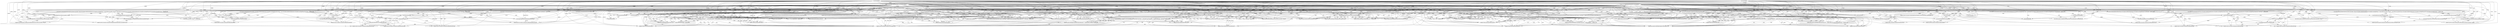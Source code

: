 digraph "implicit-searches-1509985863571" { 	"io.circe.generic.decoding.ReprDecoder[scala.collection.immutable.::[String] with shapeless.labelled.KeyTag[Symbol with shapeless.tag.Tagged[String('::')],scala.collection.immutable.::[String]] :+: scala.collection.immutable.Nil.type with shapeless.labelled.KeyTag[Symbol with shapeless.tag.Tagged[String('Nil')],scala.collection.immutable.Nil.type] :+: shapeless.CNil]" -> "shapeless.Lazy[io.circe.generic.decoding.DerivedDecoder[scala.collection.immutable.Nil.type]]" [label=211894]
	"shapeless.Lazy[io.circe.generic.decoding.DerivedDecoder[Foo]]" -> "shapeless.Lazy[io.circe.generic.decoding.DerivedDecoder[scala.collection.immutable.Nil.type]]" [label=682890]
	"io.circe.Decoder[scala.collection.immutable.Nil.type]" -> "shapeless.Lazy[io.circe.generic.decoding.DerivedDecoder[scala.collection.immutable.Nil.type]]" [label=35388]
	"io.circe.Decoder[Foo]" -> "shapeless.Lazy[io.circe.generic.decoding.DerivedDecoder[scala.collection.immutable.Nil.type]]" [label=721344]
	"io.circe.export.Exported[io.circe.Decoder[scala.collection.immutable.Nil.type]]" -> "shapeless.Lazy[io.circe.generic.decoding.DerivedDecoder[scala.collection.immutable.Nil.type]]" [label=29794]
	"io.circe.export.Exported[io.circe.Decoder[Foo]]" -> "shapeless.Lazy[io.circe.generic.decoding.DerivedDecoder[scala.collection.immutable.Nil.type]]" [label=710963]
	"io.circe.generic.encoding.ReprObjectEncoder[scala.collection.immutable.::[String] with shapeless.labelled.KeyTag[Symbol with shapeless.tag.Tagged[String('::')],scala.collection.immutable.::[String]] :+: scala.collection.immutable.Nil.type with shapeless.labelled.KeyTag[Symbol with shapeless.tag.Tagged[String('Nil')],scala.collection.immutable.Nil.type] :+: shapeless.CNil]" -> "io.circe.Encoder[scala.collection.immutable.Nil.type]" [label=158931]
	"io.circe.export.Exported[io.circe.ObjectEncoder[Foo]]" -> "io.circe.Encoder[scala.collection.immutable.Nil.type]" [label=2113677]
	"shapeless.Lazy[io.circe.generic.encoding.DerivedObjectEncoder[Foo]]" -> "io.circe.Encoder[scala.collection.immutable.Nil.type]" [label=2015272]
	"io.circe.Encoder[Foo]" -> "io.circe.Encoder[scala.collection.immutable.Nil.type]" [label=2189604]
	"io.circe.generic.encoding.ReprObjectEncoder[scala.collection.immutable.::[String] with shapeless.labelled.KeyTag[Symbol with shapeless.tag.Tagged[String('::')],scala.collection.immutable.::[String]] :+: scala.collection.immutable.Nil.type with shapeless.labelled.KeyTag[Symbol with shapeless.tag.Tagged[String('Nil')],scala.collection.immutable.Nil.type] :+: shapeless.CNil]" -> "io.circe.Encoder[scala.collection.immutable.Nil.type]" [label=267696]
	"io.circe.generic.decoding.DerivedDecoder[List[String]]" -> "shapeless.Lazy[io.circe.generic.decoding.ReprDecoder[this.Out]]" [label=371656]
	"io.circe.generic.decoding.DerivedDecoder[Qux]" -> "shapeless.Lazy[io.circe.generic.decoding.ReprDecoder[this.Out]]" [label=71299]
	"shapeless.Lazy[io.circe.generic.decoding.DerivedDecoder[Foo]]" -> "shapeless.Lazy[io.circe.generic.decoding.ReprDecoder[this.Out]]" [label=682890]
	"io.circe.Decoder[Foo]" -> "shapeless.Lazy[io.circe.generic.decoding.ReprDecoder[this.Out]]" [label=721344]
	"io.circe.export.Exported[io.circe.Decoder[Foo]]" -> "shapeless.Lazy[io.circe.generic.decoding.ReprDecoder[this.Out]]" [label=710963]
	"io.circe.generic.decoding.DerivedDecoder[scala.collection.immutable.::[String]]" -> "shapeless.Lazy[io.circe.generic.decoding.ReprDecoder[this.Out]]" [label=130656]
	"io.circe.generic.decoding.DerivedDecoder[Foo]" -> "shapeless.Lazy[io.circe.generic.decoding.ReprDecoder[this.Out]]" [label=581347]
	"io.circe.export.Exported[io.circe.Decoder[Foo]]" -> "shapeless.LabelledGeneric.Aux[String,R]" [label=710963]
	"io.circe.Decoder[Foo]" -> "shapeless.LabelledGeneric.Aux[String,R]" [label=721344]
	"io.circe.generic.decoding.DerivedDecoder[String]" -> "shapeless.LabelledGeneric.Aux[String,R]" [label=32102]
	"io.circe.generic.encoding.DerivedObjectEncoder[String]" -> "shapeless.LabelledGeneric.Aux[String,R]" [label=55378]
	"shapeless.Lazy[io.circe.generic.encoding.DerivedObjectEncoder[Foo]]" -> "shapeless.LabelledGeneric.Aux[String,R]" [label=2015272]
	"shapeless.Lazy[io.circe.generic.decoding.DerivedDecoder[Foo]]" -> "shapeless.LabelledGeneric.Aux[String,R]" [label=682890]
	"io.circe.export.Exported[io.circe.ObjectEncoder[Foo]]" -> "shapeless.LabelledGeneric.Aux[String,R]" [label=2113677]
	"io.circe.Encoder[Foo]" -> "shapeless.LabelledGeneric.Aux[String,R]" [label=2189604]
	"io.circe.Encoder[scala.collection.immutable.Nil.type]" -> "shapeless.Lazy[io.circe.generic.encoding.DerivedObjectEncoder[scala.collection.immutable.Nil.type]]" [label=109696]
	"io.circe.export.Exported[io.circe.ObjectEncoder[Foo]]" -> "shapeless.Lazy[io.circe.generic.encoding.DerivedObjectEncoder[scala.collection.immutable.Nil.type]]" [label=2113677]
	"io.circe.export.Exported[io.circe.ObjectEncoder[scala.collection.immutable.Nil.type]]" -> "shapeless.Lazy[io.circe.generic.encoding.DerivedObjectEncoder[scala.collection.immutable.Nil.type]]" [label=98938]
	"io.circe.generic.encoding.ReprObjectEncoder[scala.collection.immutable.::[String] with shapeless.labelled.KeyTag[Symbol with shapeless.tag.Tagged[String('::')],scala.collection.immutable.::[String]] :+: scala.collection.immutable.Nil.type with shapeless.labelled.KeyTag[Symbol with shapeless.tag.Tagged[String('Nil')],scala.collection.immutable.Nil.type] :+: shapeless.CNil]" -> "shapeless.Lazy[io.circe.generic.encoding.DerivedObjectEncoder[scala.collection.immutable.Nil.type]]" [label=158931]
	"io.circe.generic.encoding.ReprObjectEncoder[scala.collection.immutable.::[String] with shapeless.labelled.KeyTag[Symbol with shapeless.tag.Tagged[String('::')],scala.collection.immutable.::[String]] :+: scala.collection.immutable.Nil.type with shapeless.labelled.KeyTag[Symbol with shapeless.tag.Tagged[String('Nil')],scala.collection.immutable.Nil.type] :+: shapeless.CNil]" -> "shapeless.Lazy[io.circe.generic.encoding.DerivedObjectEncoder[scala.collection.immutable.Nil.type]]" [label=267696]
	"shapeless.Lazy[io.circe.generic.encoding.DerivedObjectEncoder[Foo]]" -> "shapeless.Lazy[io.circe.generic.encoding.DerivedObjectEncoder[scala.collection.immutable.Nil.type]]" [label=2015272]
	"io.circe.Encoder[Foo]" -> "shapeless.Lazy[io.circe.generic.encoding.DerivedObjectEncoder[scala.collection.immutable.Nil.type]]" [label=2189604]
	"io.circe.export.Exported[io.circe.ObjectEncoder[Foo]]" -> "(=> Unit) => shapeless.Lazy[io.circe.generic.encoding.DerivedObjectEncoder[String]]" [label=2113677]
	"shapeless.Lazy[io.circe.generic.encoding.DerivedObjectEncoder[Foo]]" -> "(=> Unit) => shapeless.Lazy[io.circe.generic.encoding.DerivedObjectEncoder[String]]" [label=2015272]
	"io.circe.Encoder[String]" -> "(=> Unit) => shapeless.Lazy[io.circe.generic.encoding.DerivedObjectEncoder[String]]" [label=121242]
	"io.circe.generic.encoding.ReprObjectEncoder[String with shapeless.labelled.KeyTag[Symbol with shapeless.tag.Tagged[String('head')],String] :: List[String] with shapeless.labelled.KeyTag[Symbol with shapeless.tag.Tagged[String('tl$access$1')],List[String]] :: shapeless.HNil]" -> "(=> Unit) => shapeless.Lazy[io.circe.generic.encoding.DerivedObjectEncoder[String]]" [label=86066]
	"io.circe.generic.encoding.ReprObjectEncoder[String with shapeless.labelled.KeyTag[Symbol with shapeless.tag.Tagged[String('head')],String] :: List[String] with shapeless.labelled.KeyTag[Symbol with shapeless.tag.Tagged[String('tl$access$1')],List[String]] :: shapeless.HNil]" -> "(=> Unit) => shapeless.Lazy[io.circe.generic.encoding.DerivedObjectEncoder[String]]" [label=58427]
	"io.circe.export.Exported[io.circe.ObjectEncoder[String]]" -> "(=> Unit) => shapeless.Lazy[io.circe.generic.encoding.DerivedObjectEncoder[String]]" [label=90905]
	"io.circe.Encoder[List[String]]" -> "(=> Unit) => shapeless.Lazy[io.circe.generic.encoding.DerivedObjectEncoder[String]]" [label=1075581]
	"io.circe.Encoder[Foo]" -> "(=> Unit) => shapeless.Lazy[io.circe.generic.encoding.DerivedObjectEncoder[String]]" [label=2189604]
	"shapeless.Lazy[io.circe.generic.decoding.DerivedDecoder[Foo]]" -> "io.circe.Decoder[Option[Double]]" [label=682890]
	"io.circe.generic.decoding.ReprDecoder[Int with shapeless.labelled.KeyTag[Symbol with shapeless.tag.Tagged[String('i')],Int] :: Option[Double] with shapeless.labelled.KeyTag[Symbol with shapeless.tag.Tagged[String('d')],Option[Double]] :: shapeless.HNil]" -> "io.circe.Decoder[Option[Double]]" [label=29440]
	"io.circe.export.Exported[io.circe.Decoder[Foo]]" -> "io.circe.Decoder[Option[Double]]" [label=710963]
	"io.circe.Decoder[Foo]" -> "io.circe.Decoder[Option[Double]]" [label=721344]
	"io.circe.Decoder[Foo]" -> "io.circe.export.Exported[io.circe.Decoder[Qux]]" [label=721344]
	"shapeless.Lazy[io.circe.generic.decoding.DerivedDecoder[Foo]]" -> "io.circe.export.Exported[io.circe.Decoder[Qux]]" [label=682890]
	"io.circe.export.Exported[io.circe.Decoder[Foo]]" -> "io.circe.export.Exported[io.circe.Decoder[Qux]]" [label=710963]
	"io.circe.generic.decoding.ReprDecoder[Bar with shapeless.labelled.KeyTag[Symbol with shapeless.tag.Tagged[String('Bar')],Bar] :+: Qux with shapeless.labelled.KeyTag[Symbol with shapeless.tag.Tagged[String('Qux')],Qux] :+: shapeless.CNil]" -> "io.circe.export.Exported[io.circe.Decoder[Qux]]" [label=539523]
	"io.circe.Decoder[Qux]" -> "io.circe.export.Exported[io.circe.Decoder[Qux]]" [label=79848]
	"io.circe.export.Exported[io.circe.Decoder[Foo]]" -> "shapeless.Lazy[io.circe.generic.decoding.DerivedDecoder[Qux]]" [label=710963]
	"io.circe.generic.decoding.ReprDecoder[Bar with shapeless.labelled.KeyTag[Symbol with shapeless.tag.Tagged[String('Bar')],Bar] :+: Qux with shapeless.labelled.KeyTag[Symbol with shapeless.tag.Tagged[String('Qux')],Qux] :+: shapeless.CNil]" -> "shapeless.Lazy[io.circe.generic.decoding.DerivedDecoder[Qux]]" [label=539523]
	"io.circe.Decoder[Qux]" -> "shapeless.Lazy[io.circe.generic.decoding.DerivedDecoder[Qux]]" [label=79848]
	"io.circe.Decoder[Foo]" -> "shapeless.Lazy[io.circe.generic.decoding.DerivedDecoder[Qux]]" [label=721344]
	"io.circe.export.Exported[io.circe.Decoder[Qux]]" -> "shapeless.Lazy[io.circe.generic.decoding.DerivedDecoder[Qux]]" [label=75234]
	"shapeless.Lazy[io.circe.generic.decoding.DerivedDecoder[Foo]]" -> "shapeless.Lazy[io.circe.generic.decoding.DerivedDecoder[Qux]]" [label=682890]
	"shapeless.Lazy[io.circe.generic.encoding.DerivedObjectEncoder[Foo]]" -> "shapeless.ops.hlist.ZipWithKeys.Aux[(Symbol @@ String('head')) :: (Symbol @@ String('tl$access$1')) :: shapeless.HNil,String :: List[String] :: shapeless.HNil,R]" [label=2015272]
	"io.circe.export.Exported[io.circe.ObjectEncoder[Foo]]" -> "shapeless.ops.hlist.ZipWithKeys.Aux[(Symbol @@ String('head')) :: (Symbol @@ String('tl$access$1')) :: shapeless.HNil,String :: List[String] :: shapeless.HNil,R]" [label=2113677]
	"io.circe.export.Exported[io.circe.Decoder[Foo]]" -> "shapeless.ops.hlist.ZipWithKeys.Aux[(Symbol @@ String('head')) :: (Symbol @@ String('tl$access$1')) :: shapeless.HNil,String :: List[String] :: shapeless.HNil,R]" [label=710963]
	"shapeless.Lazy[io.circe.generic.decoding.DerivedDecoder[Foo]]" -> "shapeless.ops.hlist.ZipWithKeys.Aux[(Symbol @@ String('head')) :: (Symbol @@ String('tl$access$1')) :: shapeless.HNil,String :: List[String] :: shapeless.HNil,R]" [label=682890]
	"io.circe.generic.decoding.DerivedDecoder[scala.collection.immutable.::[String]]" -> "shapeless.ops.hlist.ZipWithKeys.Aux[(Symbol @@ String('head')) :: (Symbol @@ String('tl$access$1')) :: shapeless.HNil,String :: List[String] :: shapeless.HNil,R]" [label=130656]
	"shapeless.LabelledGeneric.Aux[scala.collection.immutable.::[String],R]" -> "shapeless.ops.hlist.ZipWithKeys.Aux[(Symbol @@ String('head')) :: (Symbol @@ String('tl$access$1')) :: shapeless.HNil,String :: List[String] :: shapeless.HNil,R]" [label=46470]
	"io.circe.Encoder[Foo]" -> "shapeless.ops.hlist.ZipWithKeys.Aux[(Symbol @@ String('head')) :: (Symbol @@ String('tl$access$1')) :: shapeless.HNil,String :: List[String] :: shapeless.HNil,R]" [label=2189604]
	"shapeless.LabelledGeneric.Aux[scala.collection.immutable.::[String],R]" -> "shapeless.ops.hlist.ZipWithKeys.Aux[(Symbol @@ String('head')) :: (Symbol @@ String('tl$access$1')) :: shapeless.HNil,String :: List[String] :: shapeless.HNil,R]" [label=68315]
	"io.circe.generic.encoding.DerivedObjectEncoder[scala.collection.immutable.::[String]]" -> "shapeless.ops.hlist.ZipWithKeys.Aux[(Symbol @@ String('head')) :: (Symbol @@ String('tl$access$1')) :: shapeless.HNil,String :: List[String] :: shapeless.HNil,R]" [label=263046]
	"shapeless.LabelledGeneric.Aux[scala.collection.immutable.::[String],R]" -> "shapeless.ops.hlist.ZipWithKeys.Aux[(Symbol @@ String('head')) :: (Symbol @@ String('tl$access$1')) :: shapeless.HNil,String :: List[String] :: shapeless.HNil,R]" [label=42440]
	"io.circe.Decoder[Foo]" -> "shapeless.ops.hlist.ZipWithKeys.Aux[(Symbol @@ String('head')) :: (Symbol @@ String('tl$access$1')) :: shapeless.HNil,String :: List[String] :: shapeless.HNil,R]" [label=721344]
	"io.circe.export.Exported[io.circe.Decoder[Foo]]" -> "shapeless.Lazy[io.circe.generic.decoding.ReprDecoder[shapeless.labelled.FieldType[Symbol @@ String('xs'),List[String]] :: shapeless.ops.hlist.ZipWithKeys.hnilZipWithKeys.Out]]" [label=710963]
	"shapeless.Lazy[io.circe.generic.decoding.DerivedDecoder[Foo]]" -> "shapeless.Lazy[io.circe.generic.decoding.ReprDecoder[shapeless.labelled.FieldType[Symbol @@ String('xs'),List[String]] :: shapeless.ops.hlist.ZipWithKeys.hnilZipWithKeys.Out]]" [label=682890]
	"io.circe.Decoder[Foo]" -> "shapeless.Lazy[io.circe.generic.decoding.ReprDecoder[shapeless.labelled.FieldType[Symbol @@ String('xs'),List[String]] :: shapeless.ops.hlist.ZipWithKeys.hnilZipWithKeys.Out]]" [label=721344]
	"io.circe.generic.decoding.DerivedDecoder[Bar]" -> "shapeless.Lazy[io.circe.generic.decoding.ReprDecoder[shapeless.labelled.FieldType[Symbol @@ String('xs'),List[String]] :: shapeless.ops.hlist.ZipWithKeys.hnilZipWithKeys.Out]]" [label=428012]
	"io.circe.export.Exported[io.circe.ObjectEncoder[Foo]]" -> "io.circe.generic.encoding.DerivedObjectEncoder[String]" [label=2113677]
	"shapeless.Lazy[io.circe.generic.encoding.DerivedObjectEncoder[Foo]]" -> "io.circe.generic.encoding.DerivedObjectEncoder[String]" [label=2015272]
	"io.circe.Encoder[Foo]" -> "io.circe.generic.encoding.DerivedObjectEncoder[String]" [label=2189604]
	"shapeless.ops.coproduct.ZipWithKeys.Aux[(Symbol @@ String('::')) :: (Symbol @@ String('Nil')) :: shapeless.HNil,scala.collection.immutable.::[String] :+: scala.collection.immutable.Nil.type :+: shapeless.CNil,R]" -> "shapeless.ops.coproduct.ZipWithKeys[shapeless.HNil,shapeless.CNil]" [label=12006]
	"io.circe.generic.encoding.DerivedObjectEncoder[List[String]]" -> "shapeless.ops.coproduct.ZipWithKeys[shapeless.HNil,shapeless.CNil]" [label=1051806]
	"shapeless.LabelledGeneric.Aux[List[String],R]" -> "shapeless.ops.coproduct.ZipWithKeys[shapeless.HNil,shapeless.CNil]" [label=244245]
	"io.circe.export.Exported[io.circe.ObjectEncoder[Foo]]" -> "shapeless.ops.coproduct.ZipWithKeys[shapeless.HNil,shapeless.CNil]" [label=2113677]
	"shapeless.ops.coproduct.ZipWithKeys.Aux[(Symbol @@ String('Bar')) :: (Symbol @@ String('Qux')) :: shapeless.HNil,Bar :+: Qux :+: shapeless.CNil,R]" -> "shapeless.ops.coproduct.ZipWithKeys[shapeless.HNil,shapeless.CNil]" [label=19170]
	"io.circe.Decoder[Foo]" -> "shapeless.ops.coproduct.ZipWithKeys[shapeless.HNil,shapeless.CNil]" [label=721344]
	"shapeless.ops.coproduct.ZipWithKeys.Aux[(Symbol @@ String('::')) :: (Symbol @@ String('Nil')) :: shapeless.HNil,scala.collection.immutable.::[String] :+: scala.collection.immutable.Nil.type :+: shapeless.CNil,R]" -> "shapeless.ops.coproduct.ZipWithKeys[shapeless.HNil,shapeless.CNil]" [label=26827]
	"shapeless.ops.coproduct.ZipWithKeys[(Symbol @@ String('Nil')) :: shapeless.HNil,scala.collection.immutable.Nil.type :+: shapeless.CNil]" -> "shapeless.ops.coproduct.ZipWithKeys[shapeless.HNil,shapeless.CNil]" [label=21419]
	"shapeless.LabelledGeneric.Aux[Foo,R]" -> "shapeless.ops.coproduct.ZipWithKeys[shapeless.HNil,shapeless.CNil]" [label=212036]
	"shapeless.ops.coproduct.ZipWithKeys[(Symbol @@ String('Qux')) :: shapeless.HNil,Qux :+: shapeless.CNil]" -> "shapeless.ops.coproduct.ZipWithKeys[shapeless.HNil,shapeless.CNil]" [label=40711]
	"io.circe.generic.decoding.DerivedDecoder[Foo]" -> "shapeless.ops.coproduct.ZipWithKeys[shapeless.HNil,shapeless.CNil]" [label=581347]
	"shapeless.LabelledGeneric.Aux[List[String],R]" -> "shapeless.ops.coproduct.ZipWithKeys[shapeless.HNil,shapeless.CNil]" [label=156302]
	"shapeless.ops.coproduct.ZipWithKeys.Aux[(Symbol @@ String('Bar')) :: (Symbol @@ String('Qux')) :: shapeless.HNil,Bar :+: Qux :+: shapeless.CNil,R]" -> "shapeless.ops.coproduct.ZipWithKeys[shapeless.HNil,shapeless.CNil]" [label=41599]
	"shapeless.ops.coproduct.ZipWithKeys.Aux[(Symbol @@ String('Bar')) :: (Symbol @@ String('Qux')) :: shapeless.HNil,Bar :+: Qux :+: shapeless.CNil,R]" -> "shapeless.ops.coproduct.ZipWithKeys[shapeless.HNil,shapeless.CNil]" [label=11013]
	"shapeless.ops.coproduct.ZipWithKeys.Aux[(Symbol @@ String('::')) :: (Symbol @@ String('Nil')) :: shapeless.HNil,scala.collection.immutable.::[String] :+: scala.collection.immutable.Nil.type :+: shapeless.CNil,R]" -> "shapeless.ops.coproduct.ZipWithKeys[shapeless.HNil,shapeless.CNil]" [label=9619]
	"io.circe.generic.decoding.DerivedDecoder[List[String]]" -> "shapeless.ops.coproduct.ZipWithKeys[shapeless.HNil,shapeless.CNil]" [label=371656]
	"shapeless.Lazy[io.circe.generic.decoding.DerivedDecoder[Foo]]" -> "shapeless.ops.coproduct.ZipWithKeys[shapeless.HNil,shapeless.CNil]" [label=682890]
	"io.circe.export.Exported[io.circe.Decoder[Foo]]" -> "shapeless.ops.coproduct.ZipWithKeys[shapeless.HNil,shapeless.CNil]" [label=710963]
	"shapeless.LabelledGeneric.Aux[List[String],R]" -> "shapeless.ops.coproduct.ZipWithKeys[shapeless.HNil,shapeless.CNil]" [label=373739]
	"io.circe.Encoder[Foo]" -> "shapeless.ops.coproduct.ZipWithKeys[shapeless.HNil,shapeless.CNil]" [label=2189604]
	"shapeless.LabelledGeneric.Aux[Foo,R]" -> "shapeless.ops.coproduct.ZipWithKeys[shapeless.HNil,shapeless.CNil]" [label=38036]
	"shapeless.Lazy[io.circe.generic.encoding.DerivedObjectEncoder[Foo]]" -> "shapeless.ops.coproduct.ZipWithKeys[shapeless.HNil,shapeless.CNil]" [label=2015272]
	"shapeless.LabelledGeneric.Aux[Foo,R]" -> "shapeless.ops.coproduct.ZipWithKeys[shapeless.HNil,shapeless.CNil]" [label=66182]
	"io.circe.generic.encoding.DerivedObjectEncoder[Foo]" -> "shapeless.ops.coproduct.ZipWithKeys[shapeless.HNil,shapeless.CNil]" [label=1803445]
	"io.circe.export.Exported[io.circe.ObjectEncoder[Foo]]" -> "io.circe.export.Exported[io.circe.ObjectEncoder[List[String]]]" [label=2113677]
	"io.circe.Encoder[Foo]" -> "io.circe.export.Exported[io.circe.ObjectEncoder[List[String]]]" [label=2189604]
	"io.circe.generic.encoding.ReprObjectEncoder[String with shapeless.labelled.KeyTag[Symbol with shapeless.tag.Tagged[String('head')],String] :: List[String] with shapeless.labelled.KeyTag[Symbol with shapeless.tag.Tagged[String('tl$access$1')],List[String]] :: shapeless.HNil]" -> "io.circe.export.Exported[io.circe.ObjectEncoder[List[String]]]" [label=86066]
	"io.circe.generic.encoding.ReprObjectEncoder[String with shapeless.labelled.KeyTag[Symbol with shapeless.tag.Tagged[String('head')],String] :: List[String] with shapeless.labelled.KeyTag[Symbol with shapeless.tag.Tagged[String('tl$access$1')],List[String]] :: shapeless.HNil]" -> "io.circe.export.Exported[io.circe.ObjectEncoder[List[String]]]" [label=58427]
	"io.circe.generic.encoding.ReprObjectEncoder[List[String] with shapeless.labelled.KeyTag[Symbol with shapeless.tag.Tagged[String('xs')],List[String]] :: shapeless.HNil]" -> "io.circe.export.Exported[io.circe.ObjectEncoder[List[String]]]" [label=423223]
	"io.circe.generic.encoding.ReprObjectEncoder[List[String] with shapeless.labelled.KeyTag[Symbol with shapeless.tag.Tagged[String('xs')],List[String]] :: shapeless.HNil]" -> "io.circe.export.Exported[io.circe.ObjectEncoder[List[String]]]" [label=666246]
	"shapeless.Lazy[io.circe.generic.encoding.DerivedObjectEncoder[Foo]]" -> "io.circe.export.Exported[io.circe.ObjectEncoder[List[String]]]" [label=2015272]
	"io.circe.Encoder[List[String]]" -> "io.circe.export.Exported[io.circe.ObjectEncoder[List[String]]]" [label=1075581]
	"io.circe.Encoder[Foo]" -> "io.circe.export.Exported[io.circe.ObjectEncoder[Foo]]" [label=2189604]
	"io.circe.generic.decoding.ReprDecoder[Int with shapeless.labelled.KeyTag[Symbol with shapeless.tag.Tagged[String('i')],Int] :: Option[Double] with shapeless.labelled.KeyTag[Symbol with shapeless.tag.Tagged[String('d')],Option[Double]] :: shapeless.HNil]" -> "io.circe.Decoder[Double]" [label=29440]
	"io.circe.Decoder[Foo]" -> "io.circe.Decoder[Double]" [label=721344]
	"io.circe.Decoder[Option[Double]]" -> "io.circe.Decoder[Double]" [label=15550]
	"shapeless.Lazy[io.circe.generic.decoding.DerivedDecoder[Foo]]" -> "io.circe.Decoder[Double]" [label=682890]
	"io.circe.export.Exported[io.circe.Decoder[Foo]]" -> "io.circe.Decoder[Double]" [label=710963]
	"io.circe.generic.decoding.ReprDecoder[List[String] with shapeless.labelled.KeyTag[Symbol with shapeless.tag.Tagged[String('xs')],List[String]] :: shapeless.HNil]" -> "io.circe.Decoder[List[String]]" [label=392033]
	"io.circe.export.Exported[io.circe.Decoder[Foo]]" -> "io.circe.Decoder[List[String]]" [label=710963]
	"io.circe.Decoder[Foo]" -> "io.circe.Decoder[List[String]]" [label=721344]
	"io.circe.generic.decoding.ReprDecoder[String with shapeless.labelled.KeyTag[Symbol with shapeless.tag.Tagged[String('head')],String] :: List[String] with shapeless.labelled.KeyTag[Symbol with shapeless.tag.Tagged[String('tl$access$1')],List[String]] :: shapeless.HNil]" -> "io.circe.Decoder[List[String]]" [label=80546]
	"shapeless.Lazy[io.circe.generic.decoding.DerivedDecoder[Foo]]" -> "io.circe.Decoder[List[String]]" [label=682890]
	"io.circe.Decoder[Foo]" -> "io.circe.generic.decoding.ReprDecoder[List[String] with shapeless.labelled.KeyTag[Symbol with shapeless.tag.Tagged[String('xs')],List[String]] :: shapeless.HNil]" [label=721344]
	"io.circe.export.Exported[io.circe.Decoder[Foo]]" -> "io.circe.generic.decoding.ReprDecoder[List[String] with shapeless.labelled.KeyTag[Symbol with shapeless.tag.Tagged[String('xs')],List[String]] :: shapeless.HNil]" [label=710963]
	"shapeless.Lazy[io.circe.generic.decoding.DerivedDecoder[Foo]]" -> "io.circe.generic.decoding.ReprDecoder[List[String] with shapeless.labelled.KeyTag[Symbol with shapeless.tag.Tagged[String('xs')],List[String]] :: shapeless.HNil]" [label=682890]
	"io.circe.export.Exported[io.circe.Decoder[Foo]]" -> "io.circe.Decoder[Int]" [label=710963]
	"shapeless.Lazy[io.circe.generic.decoding.DerivedDecoder[Foo]]" -> "io.circe.Decoder[Int]" [label=682890]
	"io.circe.Decoder[Foo]" -> "io.circe.Decoder[Int]" [label=721344]
	"io.circe.generic.decoding.ReprDecoder[Int with shapeless.labelled.KeyTag[Symbol with shapeless.tag.Tagged[String('i')],Int] :: Option[Double] with shapeless.labelled.KeyTag[Symbol with shapeless.tag.Tagged[String('d')],Option[Double]] :: shapeless.HNil]" -> "io.circe.Decoder[Int]" [label=29440]
	"io.circe.Encoder[Bar]" -> "io.circe.export.Exported[io.circe.ObjectEncoder[Bar]]" [label=1245318]
	"io.circe.generic.encoding.ReprObjectEncoder[Bar with shapeless.labelled.KeyTag[Symbol with shapeless.tag.Tagged[String('Bar')],Bar] :+: Qux with shapeless.labelled.KeyTag[Symbol with shapeless.tag.Tagged[String('Qux')],Qux] :+: shapeless.CNil]" -> "io.circe.export.Exported[io.circe.ObjectEncoder[Bar]]" [label=932046]
	"io.circe.export.Exported[io.circe.ObjectEncoder[Foo]]" -> "io.circe.export.Exported[io.circe.ObjectEncoder[Bar]]" [label=2113677]
	"io.circe.generic.encoding.ReprObjectEncoder[Bar with shapeless.labelled.KeyTag[Symbol with shapeless.tag.Tagged[String('Bar')],Bar] :+: Qux with shapeless.labelled.KeyTag[Symbol with shapeless.tag.Tagged[String('Qux')],Qux] :+: shapeless.CNil]" -> "io.circe.export.Exported[io.circe.ObjectEncoder[Bar]]" [label=581673]
	"shapeless.Lazy[io.circe.generic.encoding.DerivedObjectEncoder[Foo]]" -> "io.circe.export.Exported[io.circe.ObjectEncoder[Bar]]" [label=2015272]
	"io.circe.Encoder[Foo]" -> "io.circe.export.Exported[io.circe.ObjectEncoder[Bar]]" [label=2189604]
	"shapeless.Lazy[io.circe.generic.decoding.DerivedDecoder[Foo]]" -> "shapeless.Lazy[io.circe.generic.decoding.DerivedDecoder[scala.collection.immutable.::[String]]]" [label=682890]
	"io.circe.generic.decoding.ReprDecoder[scala.collection.immutable.::[String] with shapeless.labelled.KeyTag[Symbol with shapeless.tag.Tagged[String('::')],scala.collection.immutable.::[String]] :+: scala.collection.immutable.Nil.type with shapeless.labelled.KeyTag[Symbol with shapeless.tag.Tagged[String('Nil')],scala.collection.immutable.Nil.type] :+: shapeless.CNil]" -> "shapeless.Lazy[io.circe.generic.decoding.DerivedDecoder[scala.collection.immutable.::[String]]]" [label=211894]
	"io.circe.export.Exported[io.circe.Decoder[Foo]]" -> "shapeless.Lazy[io.circe.generic.decoding.DerivedDecoder[scala.collection.immutable.::[String]]]" [label=710963]
	"io.circe.Decoder[scala.collection.immutable.::[String]]" -> "shapeless.Lazy[io.circe.generic.decoding.DerivedDecoder[scala.collection.immutable.::[String]]]" [label=147310]
	"io.circe.export.Exported[io.circe.Decoder[scala.collection.immutable.::[String]]]" -> "shapeless.Lazy[io.circe.generic.decoding.DerivedDecoder[scala.collection.immutable.::[String]]]" [label=135466]
	"io.circe.Decoder[Foo]" -> "shapeless.Lazy[io.circe.generic.decoding.DerivedDecoder[scala.collection.immutable.::[String]]]" [label=721344]
	"shapeless.LabelledGeneric.Aux[List[String],R]" -> "shapeless.Generic.Aux[List[String],V]" [label=244245]
	"io.circe.generic.decoding.DerivedDecoder[List[String]]" -> "shapeless.Generic.Aux[List[String],V]" [label=371656]
	"io.circe.Decoder[Foo]" -> "shapeless.Generic.Aux[List[String],V]" [label=721344]
	"io.circe.export.Exported[io.circe.Decoder[Foo]]" -> "shapeless.Generic.Aux[List[String],V]" [label=710963]
	"io.circe.Encoder[Foo]" -> "shapeless.Generic.Aux[List[String],V]" [label=2189604]
	"shapeless.Lazy[io.circe.generic.encoding.DerivedObjectEncoder[Foo]]" -> "shapeless.Generic.Aux[List[String],V]" [label=2015272]
	"io.circe.generic.encoding.DerivedObjectEncoder[List[String]]" -> "shapeless.Generic.Aux[List[String],V]" [label=1051806]
	"shapeless.LabelledGeneric.Aux[List[String],R]" -> "shapeless.Generic.Aux[List[String],V]" [label=156302]
	"io.circe.export.Exported[io.circe.ObjectEncoder[Foo]]" -> "shapeless.Generic.Aux[List[String],V]" [label=2113677]
	"shapeless.Lazy[io.circe.generic.decoding.DerivedDecoder[Foo]]" -> "shapeless.Generic.Aux[List[String],V]" [label=682890]
	"shapeless.LabelledGeneric.Aux[List[String],R]" -> "shapeless.Generic.Aux[List[String],V]" [label=373739]
	"io.circe.Decoder[Foo]" -> "io.circe.export.Exported[io.circe.Decoder[Foo]]" [label=721344]
	"shapeless.Lazy[io.circe.generic.decoding.DerivedDecoder[Foo]]" -> "Unit => shapeless.Lazy[io.circe.generic.decoding.DerivedDecoder[String]]" [label=682890]
	"io.circe.export.Exported[io.circe.Decoder[String]]" -> "Unit => shapeless.Lazy[io.circe.generic.decoding.DerivedDecoder[String]]" [label=49467]
	"io.circe.Decoder[List[String]]" -> "Unit => shapeless.Lazy[io.circe.generic.decoding.DerivedDecoder[String]]" [label=385909]
	"io.circe.generic.decoding.ReprDecoder[String with shapeless.labelled.KeyTag[Symbol with shapeless.tag.Tagged[String('head')],String] :: List[String] with shapeless.labelled.KeyTag[Symbol with shapeless.tag.Tagged[String('tl$access$1')],List[String]] :: shapeless.HNil]" -> "Unit => shapeless.Lazy[io.circe.generic.decoding.DerivedDecoder[String]]" [label=80546]
	"io.circe.export.Exported[io.circe.Decoder[Foo]]" -> "Unit => shapeless.Lazy[io.circe.generic.decoding.DerivedDecoder[String]]" [label=710963]
	"io.circe.Decoder[Foo]" -> "Unit => shapeless.Lazy[io.circe.generic.decoding.DerivedDecoder[String]]" [label=721344]
	"io.circe.Decoder[String]" -> "Unit => shapeless.Lazy[io.circe.generic.decoding.DerivedDecoder[String]]" [label=72086]
	"io.circe.export.Exported[io.circe.ObjectEncoder[String]]" -> "shapeless.Lazy[io.circe.generic.encoding.DerivedObjectEncoder[String]]" [label=90905]
	"io.circe.Encoder[List[String]]" -> "shapeless.Lazy[io.circe.generic.encoding.DerivedObjectEncoder[String]]" [label=1075581]
	"io.circe.Encoder[Foo]" -> "shapeless.Lazy[io.circe.generic.encoding.DerivedObjectEncoder[String]]" [label=2189604]
	"io.circe.generic.encoding.ReprObjectEncoder[String with shapeless.labelled.KeyTag[Symbol with shapeless.tag.Tagged[String('head')],String] :: List[String] with shapeless.labelled.KeyTag[Symbol with shapeless.tag.Tagged[String('tl$access$1')],List[String]] :: shapeless.HNil]" -> "shapeless.Lazy[io.circe.generic.encoding.DerivedObjectEncoder[String]]" [label=86066]
	"io.circe.generic.encoding.ReprObjectEncoder[String with shapeless.labelled.KeyTag[Symbol with shapeless.tag.Tagged[String('head')],String] :: List[String] with shapeless.labelled.KeyTag[Symbol with shapeless.tag.Tagged[String('tl$access$1')],List[String]] :: shapeless.HNil]" -> "shapeless.Lazy[io.circe.generic.encoding.DerivedObjectEncoder[String]]" [label=58427]
	"io.circe.Encoder[String]" -> "shapeless.Lazy[io.circe.generic.encoding.DerivedObjectEncoder[String]]" [label=121242]
	"shapeless.Lazy[io.circe.generic.encoding.DerivedObjectEncoder[Foo]]" -> "shapeless.Lazy[io.circe.generic.encoding.DerivedObjectEncoder[String]]" [label=2015272]
	"io.circe.export.Exported[io.circe.ObjectEncoder[Foo]]" -> "shapeless.Lazy[io.circe.generic.encoding.DerivedObjectEncoder[String]]" [label=2113677]
	"shapeless.Lazy[io.circe.generic.encoding.DerivedObjectEncoder[Foo]]" -> "io.circe.generic.encoding.DerivedObjectEncoder[List[String]]" [label=2015272]
	"io.circe.export.Exported[io.circe.ObjectEncoder[Foo]]" -> "io.circe.generic.encoding.DerivedObjectEncoder[List[String]]" [label=2113677]
	"io.circe.Encoder[Foo]" -> "io.circe.generic.encoding.DerivedObjectEncoder[List[String]]" [label=2189604]
	"io.circe.export.Exported[io.circe.ObjectEncoder[Foo]]" -> "io.circe.generic.encoding.DerivedObjectEncoder[Bar]" [label=2113677]
	"shapeless.Lazy[io.circe.generic.encoding.DerivedObjectEncoder[Foo]]" -> "io.circe.generic.encoding.DerivedObjectEncoder[Bar]" [label=2015272]
	"io.circe.Encoder[Foo]" -> "io.circe.generic.encoding.DerivedObjectEncoder[Bar]" [label=2189604]
	"shapeless.Lazy[io.circe.generic.decoding.DerivedDecoder[Foo]]" -> "io.circe.export.Exported[io.circe.Decoder[Bar]]" [label=682890]
	"io.circe.Decoder[Bar]" -> "io.circe.export.Exported[io.circe.Decoder[Bar]]" [label=437046]
	"io.circe.export.Exported[io.circe.Decoder[Foo]]" -> "io.circe.export.Exported[io.circe.Decoder[Bar]]" [label=710963]
	"io.circe.generic.decoding.ReprDecoder[Bar with shapeless.labelled.KeyTag[Symbol with shapeless.tag.Tagged[String('Bar')],Bar] :+: Qux with shapeless.labelled.KeyTag[Symbol with shapeless.tag.Tagged[String('Qux')],Qux] :+: shapeless.CNil]" -> "io.circe.export.Exported[io.circe.Decoder[Bar]]" [label=539523]
	"io.circe.Decoder[Foo]" -> "io.circe.export.Exported[io.circe.Decoder[Bar]]" [label=721344]
	"io.circe.export.Exported[io.circe.Decoder[Foo]]" -> "shapeless.labelled.FieldType[Symbol @@ String('xs'),List[String]] :: shapeless.ops.hlist.ZipWithKeys.hnilZipWithKeys.Out <:< (List[String] :: shapeless.HNil)" [label=710963]
	"io.circe.export.Exported[io.circe.ObjectEncoder[Foo]]" -> "shapeless.labelled.FieldType[Symbol @@ String('xs'),List[String]] :: shapeless.ops.hlist.ZipWithKeys.hnilZipWithKeys.Out <:< (List[String] :: shapeless.HNil)" [label=2113677]
	"shapeless.Lazy[io.circe.generic.decoding.DerivedDecoder[Foo]]" -> "shapeless.labelled.FieldType[Symbol @@ String('xs'),List[String]] :: shapeless.ops.hlist.ZipWithKeys.hnilZipWithKeys.Out <:< (List[String] :: shapeless.HNil)" [label=682890]
	"io.circe.Decoder[Foo]" -> "shapeless.labelled.FieldType[Symbol @@ String('xs'),List[String]] :: shapeless.ops.hlist.ZipWithKeys.hnilZipWithKeys.Out <:< (List[String] :: shapeless.HNil)" [label=721344]
	"io.circe.Encoder[Foo]" -> "shapeless.labelled.FieldType[Symbol @@ String('xs'),List[String]] :: shapeless.ops.hlist.ZipWithKeys.hnilZipWithKeys.Out <:< (List[String] :: shapeless.HNil)" [label=2189604]
	"io.circe.generic.decoding.DerivedDecoder[Bar]" -> "shapeless.labelled.FieldType[Symbol @@ String('xs'),List[String]] :: shapeless.ops.hlist.ZipWithKeys.hnilZipWithKeys.Out <:< (List[String] :: shapeless.HNil)" [label=428012]
	"shapeless.LabelledGeneric.Aux[Bar,R]" -> "shapeless.labelled.FieldType[Symbol @@ String('xs'),List[String]] :: shapeless.ops.hlist.ZipWithKeys.hnilZipWithKeys.Out <:< (List[String] :: shapeless.HNil)" [label=76848]
	"shapeless.LabelledGeneric.Aux[Bar,R]" -> "shapeless.labelled.FieldType[Symbol @@ String('xs'),List[String]] :: shapeless.ops.hlist.ZipWithKeys.hnilZipWithKeys.Out <:< (List[String] :: shapeless.HNil)" [label=32564]
	"io.circe.generic.encoding.DerivedObjectEncoder[Bar]" -> "shapeless.labelled.FieldType[Symbol @@ String('xs'),List[String]] :: shapeless.ops.hlist.ZipWithKeys.hnilZipWithKeys.Out <:< (List[String] :: shapeless.HNil)" [label=1223362]
	"shapeless.LabelledGeneric.Aux[Bar,R]" -> "shapeless.labelled.FieldType[Symbol @@ String('xs'),List[String]] :: shapeless.ops.hlist.ZipWithKeys.hnilZipWithKeys.Out <:< (List[String] :: shapeless.HNil)" [label=48251]
	"shapeless.Lazy[io.circe.generic.encoding.DerivedObjectEncoder[Foo]]" -> "shapeless.labelled.FieldType[Symbol @@ String('xs'),List[String]] :: shapeless.ops.hlist.ZipWithKeys.hnilZipWithKeys.Out <:< (List[String] :: shapeless.HNil)" [label=2015272]
	"io.circe.Decoder[Foo]" -> "shapeless.ops.hlist.ZipWithKeys[shapeless.HNil,shapeless.HNil]" [label=721344]
	"shapeless.ops.hlist.ZipWithKeys.Aux[(Symbol @@ String('i')) :: (Symbol @@ String('d')) :: shapeless.HNil,Int :: Option[Double] :: shapeless.HNil,R]" -> "shapeless.ops.hlist.ZipWithKeys[shapeless.HNil,shapeless.HNil]" [label=8945]
	"io.circe.generic.decoding.DerivedDecoder[Bar]" -> "shapeless.ops.hlist.ZipWithKeys[shapeless.HNil,shapeless.HNil]" [label=428012]
	"io.circe.Encoder[Foo]" -> "shapeless.ops.hlist.ZipWithKeys[shapeless.HNil,shapeless.HNil]" [label=2189604]
	"shapeless.LabelledGeneric.Aux[Bar,R]" -> "shapeless.ops.hlist.ZipWithKeys[shapeless.HNil,shapeless.HNil]" [label=32564]
	"shapeless.ops.hlist.ZipWithKeys.Aux[(Symbol @@ String('xs')) :: shapeless.HNil,List[String] :: shapeless.HNil,R]" -> "shapeless.ops.hlist.ZipWithKeys[shapeless.HNil,shapeless.HNil]" [label=36335]
	"shapeless.LabelledGeneric.Aux[Qux,R]" -> "shapeless.ops.hlist.ZipWithKeys[shapeless.HNil,shapeless.HNil]" [label=78858]
	"shapeless.ops.hlist.ZipWithKeys.Aux[(Symbol @@ String('xs')) :: shapeless.HNil,List[String] :: shapeless.HNil,R]" -> "shapeless.ops.hlist.ZipWithKeys[shapeless.HNil,shapeless.HNil]" [label=11170]
	"shapeless.LabelledGeneric.Aux[scala.collection.immutable.::[String],R]" -> "shapeless.ops.hlist.ZipWithKeys[shapeless.HNil,shapeless.HNil]" [label=46470]
	"shapeless.ops.hlist.ZipWithKeys[(Symbol @@ String('d')) :: shapeless.HNil,Option[Double] :: shapeless.HNil]" -> "shapeless.ops.hlist.ZipWithKeys[shapeless.HNil,shapeless.HNil]" [label=20557]
	"shapeless.LabelledGeneric.Aux[Qux,R]" -> "shapeless.ops.hlist.ZipWithKeys[shapeless.HNil,shapeless.HNil]" [label=53099]
	"shapeless.ops.hlist.ZipWithKeys.Aux[(Symbol @@ String('i')) :: (Symbol @@ String('d')) :: shapeless.HNil,Int :: Option[Double] :: shapeless.HNil,R]" -> "shapeless.ops.hlist.ZipWithKeys[shapeless.HNil,shapeless.HNil]" [label=19504]
	"io.circe.generic.decoding.DerivedDecoder[scala.collection.immutable.::[String]]" -> "shapeless.ops.hlist.ZipWithKeys[shapeless.HNil,shapeless.HNil]" [label=130656]
	"io.circe.export.Exported[io.circe.Decoder[Foo]]" -> "shapeless.ops.hlist.ZipWithKeys[shapeless.HNil,shapeless.HNil]" [label=710963]
	"shapeless.LabelledGeneric.Aux[Bar,R]" -> "shapeless.ops.hlist.ZipWithKeys[shapeless.HNil,shapeless.HNil]" [label=48251]
	"io.circe.generic.encoding.DerivedObjectEncoder[Qux]" -> "shapeless.ops.hlist.ZipWithKeys[shapeless.HNil,shapeless.HNil]" [label=193651]
	"shapeless.ops.hlist.ZipWithKeys.Aux[(Symbol @@ String('i')) :: (Symbol @@ String('d')) :: shapeless.HNil,Int :: Option[Double] :: shapeless.HNil,R]" -> "shapeless.ops.hlist.ZipWithKeys[shapeless.HNil,shapeless.HNil]" [label=13785]
	"shapeless.LabelledGeneric.Aux[Bar,R]" -> "shapeless.ops.hlist.ZipWithKeys[shapeless.HNil,shapeless.HNil]" [label=76848]
	"shapeless.LabelledGeneric.Aux[Qux,R]" -> "shapeless.ops.hlist.ZipWithKeys[shapeless.HNil,shapeless.HNil]" [label=38818]
	"shapeless.LabelledGeneric.Aux[scala.collection.immutable.::[String],R]" -> "shapeless.ops.hlist.ZipWithKeys[shapeless.HNil,shapeless.HNil]" [label=68315]
	"shapeless.LabelledGeneric.Aux[scala.collection.immutable.::[String],R]" -> "shapeless.ops.hlist.ZipWithKeys[shapeless.HNil,shapeless.HNil]" [label=42440]
	"shapeless.ops.hlist.ZipWithKeys[(Symbol @@ String('tl$access$1')) :: shapeless.HNil,List[String] :: shapeless.HNil]" -> "shapeless.ops.hlist.ZipWithKeys[shapeless.HNil,shapeless.HNil]" [label=19617]
	"io.circe.export.Exported[io.circe.ObjectEncoder[Foo]]" -> "shapeless.ops.hlist.ZipWithKeys[shapeless.HNil,shapeless.HNil]" [label=2113677]
	"shapeless.ops.hlist.ZipWithKeys.Aux[(Symbol @@ String('head')) :: (Symbol @@ String('tl$access$1')) :: shapeless.HNil,String :: List[String] :: shapeless.HNil,R]" -> "shapeless.ops.hlist.ZipWithKeys[shapeless.HNil,shapeless.HNil]" [label=17604]
	"io.circe.generic.decoding.DerivedDecoder[Qux]" -> "shapeless.ops.hlist.ZipWithKeys[shapeless.HNil,shapeless.HNil]" [label=71299]
	"shapeless.ops.hlist.ZipWithKeys.Aux[(Symbol @@ String('head')) :: (Symbol @@ String('tl$access$1')) :: shapeless.HNil,String :: List[String] :: shapeless.HNil,R]" -> "shapeless.ops.hlist.ZipWithKeys[shapeless.HNil,shapeless.HNil]" [label=11455]
	"io.circe.generic.encoding.DerivedObjectEncoder[scala.collection.immutable.::[String]]" -> "shapeless.ops.hlist.ZipWithKeys[shapeless.HNil,shapeless.HNil]" [label=263046]
	"shapeless.Lazy[io.circe.generic.encoding.DerivedObjectEncoder[Foo]]" -> "shapeless.ops.hlist.ZipWithKeys[shapeless.HNil,shapeless.HNil]" [label=2015272]
	"shapeless.ops.hlist.ZipWithKeys.Aux[(Symbol @@ String('head')) :: (Symbol @@ String('tl$access$1')) :: shapeless.HNil,String :: List[String] :: shapeless.HNil,R]" -> "shapeless.ops.hlist.ZipWithKeys[shapeless.HNil,shapeless.HNil]" [label=9966]
	"io.circe.generic.encoding.DerivedObjectEncoder[Bar]" -> "shapeless.ops.hlist.ZipWithKeys[shapeless.HNil,shapeless.HNil]" [label=1223362]
	"shapeless.Lazy[io.circe.generic.decoding.DerivedDecoder[Foo]]" -> "shapeless.ops.hlist.ZipWithKeys[shapeless.HNil,shapeless.HNil]" [label=682890]
	"shapeless.ops.hlist.ZipWithKeys.Aux[(Symbol @@ String('xs')) :: shapeless.HNil,List[String] :: shapeless.HNil,R]" -> "shapeless.ops.hlist.ZipWithKeys[shapeless.HNil,shapeless.HNil]" [label=6896]
	"io.circe.Decoder[Foo]" -> "io.circe.Decoder[Qux]" [label=721344]
	"shapeless.Lazy[io.circe.generic.decoding.DerivedDecoder[Foo]]" -> "io.circe.Decoder[Qux]" [label=682890]
	"io.circe.generic.decoding.ReprDecoder[Bar with shapeless.labelled.KeyTag[Symbol with shapeless.tag.Tagged[String('Bar')],Bar] :+: Qux with shapeless.labelled.KeyTag[Symbol with shapeless.tag.Tagged[String('Qux')],Qux] :+: shapeless.CNil]" -> "io.circe.Decoder[Qux]" [label=539523]
	"io.circe.export.Exported[io.circe.Decoder[Foo]]" -> "io.circe.Decoder[Qux]" [label=710963]
	"shapeless.LabelledGeneric.Aux[scala.collection.immutable.Nil.type,R]" -> "shapeless.ops.hlist.ZipWithKeys.Aux[shapeless.HNil,shapeless.HNil,R]" [label=23881]
	"io.circe.export.Exported[io.circe.ObjectEncoder[Foo]]" -> "shapeless.ops.hlist.ZipWithKeys.Aux[shapeless.HNil,shapeless.HNil,R]" [label=2113677]
	"io.circe.Encoder[Foo]" -> "shapeless.ops.hlist.ZipWithKeys.Aux[shapeless.HNil,shapeless.HNil,R]" [label=2189604]
	"io.circe.export.Exported[io.circe.Decoder[Foo]]" -> "shapeless.ops.hlist.ZipWithKeys.Aux[shapeless.HNil,shapeless.HNil,R]" [label=710963]
	"io.circe.Decoder[Foo]" -> "shapeless.ops.hlist.ZipWithKeys.Aux[shapeless.HNil,shapeless.HNil,R]" [label=721344]
	"io.circe.generic.encoding.DerivedObjectEncoder[scala.collection.immutable.Nil.type]" -> "shapeless.ops.hlist.ZipWithKeys.Aux[shapeless.HNil,shapeless.HNil,R]" [label=89267]
	"shapeless.Lazy[io.circe.generic.decoding.DerivedDecoder[Foo]]" -> "shapeless.ops.hlist.ZipWithKeys.Aux[shapeless.HNil,shapeless.HNil,R]" [label=682890]
	"shapeless.LabelledGeneric.Aux[scala.collection.immutable.Nil.type,R]" -> "shapeless.ops.hlist.ZipWithKeys.Aux[shapeless.HNil,shapeless.HNil,R]" [label=49654]
	"shapeless.LabelledGeneric.Aux[scala.collection.immutable.Nil.type,R]" -> "shapeless.ops.hlist.ZipWithKeys.Aux[shapeless.HNil,shapeless.HNil,R]" [label=21911]
	"io.circe.generic.decoding.DerivedDecoder[scala.collection.immutable.Nil.type]" -> "shapeless.ops.hlist.ZipWithKeys.Aux[shapeless.HNil,shapeless.HNil,R]" [label=25840]
	"shapeless.Lazy[io.circe.generic.encoding.DerivedObjectEncoder[Foo]]" -> "shapeless.ops.hlist.ZipWithKeys.Aux[shapeless.HNil,shapeless.HNil,R]" [label=2015272]
	"io.circe.Encoder[Foo]" -> "io.circe.generic.encoding.DerivedObjectEncoder[scala.collection.immutable.::[String]]" [label=2189604]
	"shapeless.Lazy[io.circe.generic.encoding.DerivedObjectEncoder[Foo]]" -> "io.circe.generic.encoding.DerivedObjectEncoder[scala.collection.immutable.::[String]]" [label=2015272]
	"io.circe.export.Exported[io.circe.ObjectEncoder[Foo]]" -> "io.circe.generic.encoding.DerivedObjectEncoder[scala.collection.immutable.::[String]]" [label=2113677]
	"io.circe.export.Exported[io.circe.Decoder[Foo]]" -> "io.circe.generic.decoding.ReprDecoder[String with shapeless.labelled.KeyTag[Symbol with shapeless.tag.Tagged[String('head')],String] :: List[String] with shapeless.labelled.KeyTag[Symbol with shapeless.tag.Tagged[String('tl$access$1')],List[String]] :: shapeless.HNil]" [label=710963]
	"io.circe.Decoder[Foo]" -> "io.circe.generic.decoding.ReprDecoder[String with shapeless.labelled.KeyTag[Symbol with shapeless.tag.Tagged[String('head')],String] :: List[String] with shapeless.labelled.KeyTag[Symbol with shapeless.tag.Tagged[String('tl$access$1')],List[String]] :: shapeless.HNil]" [label=721344]
	"shapeless.Lazy[io.circe.generic.decoding.DerivedDecoder[Foo]]" -> "io.circe.generic.decoding.ReprDecoder[String with shapeless.labelled.KeyTag[Symbol with shapeless.tag.Tagged[String('head')],String] :: List[String] with shapeless.labelled.KeyTag[Symbol with shapeless.tag.Tagged[String('tl$access$1')],List[String]] :: shapeless.HNil]" [label=682890]
	"io.circe.export.Exported[io.circe.Decoder[Foo]]" -> "shapeless.LabelledGeneric.Aux[Qux,R]" [label=710963]
	"io.circe.generic.decoding.DerivedDecoder[Qux]" -> "shapeless.LabelledGeneric.Aux[Qux,R]" [label=71299]
	"shapeless.Lazy[io.circe.generic.decoding.DerivedDecoder[Foo]]" -> "shapeless.LabelledGeneric.Aux[Qux,R]" [label=682890]
	"shapeless.Lazy[io.circe.generic.encoding.DerivedObjectEncoder[Foo]]" -> "shapeless.LabelledGeneric.Aux[Qux,R]" [label=2015272]
	"io.circe.Decoder[Foo]" -> "shapeless.LabelledGeneric.Aux[Qux,R]" [label=721344]
	"io.circe.generic.encoding.DerivedObjectEncoder[Qux]" -> "shapeless.LabelledGeneric.Aux[Qux,R]" [label=193651]
	"io.circe.Encoder[Foo]" -> "shapeless.LabelledGeneric.Aux[Qux,R]" [label=2189604]
	"io.circe.export.Exported[io.circe.ObjectEncoder[Foo]]" -> "shapeless.LabelledGeneric.Aux[Qux,R]" [label=2113677]
	"io.circe.generic.encoding.ReprObjectEncoder[scala.collection.immutable.::[String] with shapeless.labelled.KeyTag[Symbol with shapeless.tag.Tagged[String('::')],scala.collection.immutable.::[String]] :+: scala.collection.immutable.Nil.type with shapeless.labelled.KeyTag[Symbol with shapeless.tag.Tagged[String('Nil')],scala.collection.immutable.Nil.type] :+: shapeless.CNil]" -> "shapeless.Lazy[io.circe.generic.encoding.DerivedObjectEncoder[scala.collection.immutable.::[String]]]" [label=267696]
	"io.circe.export.Exported[io.circe.ObjectEncoder[Foo]]" -> "shapeless.Lazy[io.circe.generic.encoding.DerivedObjectEncoder[scala.collection.immutable.::[String]]]" [label=2113677]
	"io.circe.Encoder[Foo]" -> "shapeless.Lazy[io.circe.generic.encoding.DerivedObjectEncoder[scala.collection.immutable.::[String]]]" [label=2189604]
	"io.circe.Encoder[scala.collection.immutable.::[String]]" -> "shapeless.Lazy[io.circe.generic.encoding.DerivedObjectEncoder[scala.collection.immutable.::[String]]]" [label=292270]
	"io.circe.export.Exported[io.circe.ObjectEncoder[scala.collection.immutable.::[String]]]" -> "shapeless.Lazy[io.circe.generic.encoding.DerivedObjectEncoder[scala.collection.immutable.::[String]]]" [label=274080]
	"io.circe.generic.encoding.ReprObjectEncoder[scala.collection.immutable.::[String] with shapeless.labelled.KeyTag[Symbol with shapeless.tag.Tagged[String('::')],scala.collection.immutable.::[String]] :+: scala.collection.immutable.Nil.type with shapeless.labelled.KeyTag[Symbol with shapeless.tag.Tagged[String('Nil')],scala.collection.immutable.Nil.type] :+: shapeless.CNil]" -> "shapeless.Lazy[io.circe.generic.encoding.DerivedObjectEncoder[scala.collection.immutable.::[String]]]" [label=158931]
	"shapeless.Lazy[io.circe.generic.encoding.DerivedObjectEncoder[Foo]]" -> "shapeless.Lazy[io.circe.generic.encoding.DerivedObjectEncoder[scala.collection.immutable.::[String]]]" [label=2015272]
	"io.circe.export.Exported[io.circe.Decoder[Foo]]" -> "io.circe.export.Exported[io.circe.Decoder[scala.collection.immutable.Nil.type]]" [label=710963]
	"io.circe.Decoder[Foo]" -> "io.circe.export.Exported[io.circe.Decoder[scala.collection.immutable.Nil.type]]" [label=721344]
	"io.circe.generic.decoding.ReprDecoder[scala.collection.immutable.::[String] with shapeless.labelled.KeyTag[Symbol with shapeless.tag.Tagged[String('::')],scala.collection.immutable.::[String]] :+: scala.collection.immutable.Nil.type with shapeless.labelled.KeyTag[Symbol with shapeless.tag.Tagged[String('Nil')],scala.collection.immutable.Nil.type] :+: shapeless.CNil]" -> "io.circe.export.Exported[io.circe.Decoder[scala.collection.immutable.Nil.type]]" [label=211894]
	"shapeless.Lazy[io.circe.generic.decoding.DerivedDecoder[Foo]]" -> "io.circe.export.Exported[io.circe.Decoder[scala.collection.immutable.Nil.type]]" [label=682890]
	"io.circe.Decoder[scala.collection.immutable.Nil.type]" -> "io.circe.export.Exported[io.circe.Decoder[scala.collection.immutable.Nil.type]]" [label=35388]
	"shapeless.Lazy[io.circe.generic.decoding.DerivedDecoder[Foo]]" -> "shapeless.Witness.Aux[Symbol @@ String('Nil')]" [label=682890]
	"io.circe.generic.encoding.DerivedObjectEncoder[List[String]]" -> "shapeless.Witness.Aux[Symbol @@ String('Nil')]" [label=1051806]
	"shapeless.Lazy[io.circe.generic.encoding.DerivedObjectEncoder[Foo]]" -> "shapeless.Witness.Aux[Symbol @@ String('Nil')]" [label=2015272]
	"shapeless.ops.coproduct.ZipWithKeys.Aux[(Symbol @@ String('::')) :: (Symbol @@ String('Nil')) :: shapeless.HNil,scala.collection.immutable.::[String] :+: scala.collection.immutable.Nil.type :+: shapeless.CNil,R]" -> "shapeless.Witness.Aux[Symbol @@ String('Nil')]" [label=26827]
	"shapeless.LabelledGeneric.Aux[List[String],R]" -> "shapeless.Witness.Aux[Symbol @@ String('Nil')]" [label=373739]
	"io.circe.export.Exported[io.circe.Decoder[Foo]]" -> "shapeless.Witness.Aux[Symbol @@ String('Nil')]" [label=710963]
	"shapeless.ops.coproduct.ZipWithKeys.Aux[(Symbol @@ String('::')) :: (Symbol @@ String('Nil')) :: shapeless.HNil,scala.collection.immutable.::[String] :+: scala.collection.immutable.Nil.type :+: shapeless.CNil,R]" -> "shapeless.Witness.Aux[Symbol @@ String('Nil')]" [label=9619]
	"shapeless.LabelledGeneric.Aux[List[String],R]" -> "shapeless.Witness.Aux[Symbol @@ String('Nil')]" [label=244245]
	"io.circe.generic.decoding.DerivedDecoder[List[String]]" -> "shapeless.Witness.Aux[Symbol @@ String('Nil')]" [label=371656]
	"io.circe.Encoder[Foo]" -> "shapeless.Witness.Aux[Symbol @@ String('Nil')]" [label=2189604]
	"shapeless.ops.coproduct.ZipWithKeys.Aux[(Symbol @@ String('::')) :: (Symbol @@ String('Nil')) :: shapeless.HNil,scala.collection.immutable.::[String] :+: scala.collection.immutable.Nil.type :+: shapeless.CNil,R]" -> "shapeless.Witness.Aux[Symbol @@ String('Nil')]" [label=12006]
	"shapeless.ops.coproduct.ZipWithKeys[(Symbol @@ String('Nil')) :: shapeless.HNil,scala.collection.immutable.Nil.type :+: shapeless.CNil]" -> "shapeless.Witness.Aux[Symbol @@ String('Nil')]" [label=21419]
	"shapeless.LabelledGeneric.Aux[List[String],R]" -> "shapeless.Witness.Aux[Symbol @@ String('Nil')]" [label=156302]
	"io.circe.Decoder[Foo]" -> "shapeless.Witness.Aux[Symbol @@ String('Nil')]" [label=721344]
	"io.circe.export.Exported[io.circe.ObjectEncoder[Foo]]" -> "shapeless.Witness.Aux[Symbol @@ String('Nil')]" [label=2113677]
	"io.circe.export.Exported[io.circe.ObjectEncoder[Foo]]" -> "shapeless.LabelledGeneric.Aux[scala.collection.immutable.Nil.type,R]" [label=2113677]
	"shapeless.Lazy[io.circe.generic.decoding.DerivedDecoder[Foo]]" -> "shapeless.LabelledGeneric.Aux[scala.collection.immutable.Nil.type,R]" [label=682890]
	"io.circe.generic.decoding.DerivedDecoder[scala.collection.immutable.Nil.type]" -> "shapeless.LabelledGeneric.Aux[scala.collection.immutable.Nil.type,R]" [label=25840]
	"shapeless.Lazy[io.circe.generic.encoding.DerivedObjectEncoder[Foo]]" -> "shapeless.LabelledGeneric.Aux[scala.collection.immutable.Nil.type,R]" [label=2015272]
	"io.circe.Decoder[Foo]" -> "shapeless.LabelledGeneric.Aux[scala.collection.immutable.Nil.type,R]" [label=721344]
	"io.circe.Encoder[Foo]" -> "shapeless.LabelledGeneric.Aux[scala.collection.immutable.Nil.type,R]" [label=2189604]
	"io.circe.generic.encoding.DerivedObjectEncoder[scala.collection.immutable.Nil.type]" -> "shapeless.LabelledGeneric.Aux[scala.collection.immutable.Nil.type,R]" [label=89267]
	"io.circe.export.Exported[io.circe.Decoder[Foo]]" -> "shapeless.LabelledGeneric.Aux[scala.collection.immutable.Nil.type,R]" [label=710963]
	"io.circe.generic.encoding.ReprObjectEncoder[scala.collection.immutable.::[String] with shapeless.labelled.KeyTag[Symbol with shapeless.tag.Tagged[String('::')],scala.collection.immutable.::[String]] :+: scala.collection.immutable.Nil.type with shapeless.labelled.KeyTag[Symbol with shapeless.tag.Tagged[String('Nil')],scala.collection.immutable.Nil.type] :+: shapeless.CNil]" -> "io.circe.export.Exported[io.circe.ObjectEncoder[scala.collection.immutable.::[String]]]" [label=158931]
	"io.circe.Encoder[scala.collection.immutable.::[String]]" -> "io.circe.export.Exported[io.circe.ObjectEncoder[scala.collection.immutable.::[String]]]" [label=292270]
	"shapeless.Lazy[io.circe.generic.encoding.DerivedObjectEncoder[Foo]]" -> "io.circe.export.Exported[io.circe.ObjectEncoder[scala.collection.immutable.::[String]]]" [label=2015272]
	"io.circe.export.Exported[io.circe.ObjectEncoder[Foo]]" -> "io.circe.export.Exported[io.circe.ObjectEncoder[scala.collection.immutable.::[String]]]" [label=2113677]
	"io.circe.Encoder[Foo]" -> "io.circe.export.Exported[io.circe.ObjectEncoder[scala.collection.immutable.::[String]]]" [label=2189604]
	"io.circe.generic.encoding.ReprObjectEncoder[scala.collection.immutable.::[String] with shapeless.labelled.KeyTag[Symbol with shapeless.tag.Tagged[String('::')],scala.collection.immutable.::[String]] :+: scala.collection.immutable.Nil.type with shapeless.labelled.KeyTag[Symbol with shapeless.tag.Tagged[String('Nil')],scala.collection.immutable.Nil.type] :+: shapeless.CNil]" -> "io.circe.export.Exported[io.circe.ObjectEncoder[scala.collection.immutable.::[String]]]" [label=267696]
	"io.circe.export.Exported[io.circe.Decoder[Foo]]" -> "io.circe.generic.decoding.DerivedDecoder[scala.collection.immutable.::[String]]" [label=710963]
	"io.circe.Decoder[Foo]" -> "io.circe.generic.decoding.DerivedDecoder[scala.collection.immutable.::[String]]" [label=721344]
	"shapeless.Lazy[io.circe.generic.decoding.DerivedDecoder[Foo]]" -> "io.circe.generic.decoding.DerivedDecoder[scala.collection.immutable.::[String]]" [label=682890]
	"io.circe.Encoder[Foo]" -> "shapeless.LabelledGeneric.Aux[Bar,R]" [label=2189604]
	"io.circe.generic.encoding.DerivedObjectEncoder[Bar]" -> "shapeless.LabelledGeneric.Aux[Bar,R]" [label=1223362]
	"io.circe.export.Exported[io.circe.ObjectEncoder[Foo]]" -> "shapeless.LabelledGeneric.Aux[Bar,R]" [label=2113677]
	"io.circe.export.Exported[io.circe.Decoder[Foo]]" -> "shapeless.LabelledGeneric.Aux[Bar,R]" [label=710963]
	"io.circe.generic.decoding.DerivedDecoder[Bar]" -> "shapeless.LabelledGeneric.Aux[Bar,R]" [label=428012]
	"shapeless.Lazy[io.circe.generic.encoding.DerivedObjectEncoder[Foo]]" -> "shapeless.LabelledGeneric.Aux[Bar,R]" [label=2015272]
	"shapeless.Lazy[io.circe.generic.decoding.DerivedDecoder[Foo]]" -> "shapeless.LabelledGeneric.Aux[Bar,R]" [label=682890]
	"io.circe.Decoder[Foo]" -> "shapeless.LabelledGeneric.Aux[Bar,R]" [label=721344]
	"io.circe.export.Exported[io.circe.Decoder[Foo]]" -> "shapeless.Lazy[io.circe.generic.decoding.DerivedDecoder[Foo]]" [label=710963]
	"io.circe.Decoder[Foo]" -> "shapeless.Lazy[io.circe.generic.decoding.DerivedDecoder[Foo]]" [label=721344]
	"io.circe.Decoder[Foo]" -> "io.circe.export.Exported[io.circe.Decoder[scala.collection.immutable.::[String]]]" [label=721344]
	"io.circe.generic.decoding.ReprDecoder[scala.collection.immutable.::[String] with shapeless.labelled.KeyTag[Symbol with shapeless.tag.Tagged[String('::')],scala.collection.immutable.::[String]] :+: scala.collection.immutable.Nil.type with shapeless.labelled.KeyTag[Symbol with shapeless.tag.Tagged[String('Nil')],scala.collection.immutable.Nil.type] :+: shapeless.CNil]" -> "io.circe.export.Exported[io.circe.Decoder[scala.collection.immutable.::[String]]]" [label=211894]
	"io.circe.export.Exported[io.circe.Decoder[Foo]]" -> "io.circe.export.Exported[io.circe.Decoder[scala.collection.immutable.::[String]]]" [label=710963]
	"shapeless.Lazy[io.circe.generic.decoding.DerivedDecoder[Foo]]" -> "io.circe.export.Exported[io.circe.Decoder[scala.collection.immutable.::[String]]]" [label=682890]
	"io.circe.Decoder[scala.collection.immutable.::[String]]" -> "io.circe.export.Exported[io.circe.Decoder[scala.collection.immutable.::[String]]]" [label=147310]
	"io.circe.Encoder[Foo]" -> "io.circe.Encoder[Int]" [label=2189604]
	"io.circe.generic.encoding.ReprObjectEncoder[Int with shapeless.labelled.KeyTag[Symbol with shapeless.tag.Tagged[String('i')],Int] :: Option[Double] with shapeless.labelled.KeyTag[Symbol with shapeless.tag.Tagged[String('d')],Option[Double]] :: shapeless.HNil]" -> "io.circe.Encoder[Int]" [label=31837]
	"shapeless.Lazy[io.circe.generic.encoding.DerivedObjectEncoder[Foo]]" -> "io.circe.Encoder[Int]" [label=2015272]
	"io.circe.export.Exported[io.circe.ObjectEncoder[Foo]]" -> "io.circe.Encoder[Int]" [label=2113677]
	"io.circe.generic.encoding.ReprObjectEncoder[Int with shapeless.labelled.KeyTag[Symbol with shapeless.tag.Tagged[String('i')],Int] :: Option[Double] with shapeless.labelled.KeyTag[Symbol with shapeless.tag.Tagged[String('d')],Option[Double]] :: shapeless.HNil]" -> "io.circe.Encoder[Int]" [label=19897]
	"io.circe.Decoder[String]" -> "(=> Unit) => shapeless.Lazy[io.circe.generic.decoding.DerivedDecoder[String]]" [label=72086]
	"io.circe.export.Exported[io.circe.Decoder[Foo]]" -> "(=> Unit) => shapeless.Lazy[io.circe.generic.decoding.DerivedDecoder[String]]" [label=710963]
	"io.circe.Decoder[Foo]" -> "(=> Unit) => shapeless.Lazy[io.circe.generic.decoding.DerivedDecoder[String]]" [label=721344]
	"io.circe.Decoder[List[String]]" -> "(=> Unit) => shapeless.Lazy[io.circe.generic.decoding.DerivedDecoder[String]]" [label=385909]
	"io.circe.export.Exported[io.circe.Decoder[String]]" -> "(=> Unit) => shapeless.Lazy[io.circe.generic.decoding.DerivedDecoder[String]]" [label=49467]
	"shapeless.Lazy[io.circe.generic.decoding.DerivedDecoder[Foo]]" -> "(=> Unit) => shapeless.Lazy[io.circe.generic.decoding.DerivedDecoder[String]]" [label=682890]
	"io.circe.generic.decoding.ReprDecoder[String with shapeless.labelled.KeyTag[Symbol with shapeless.tag.Tagged[String('head')],String] :: List[String] with shapeless.labelled.KeyTag[Symbol with shapeless.tag.Tagged[String('tl$access$1')],List[String]] :: shapeless.HNil]" -> "(=> Unit) => shapeless.Lazy[io.circe.generic.decoding.DerivedDecoder[String]]" [label=80546]
	"shapeless.ops.coproduct.ZipWithKeys.Aux[(Symbol @@ String('Bar')) :: (Symbol @@ String('Qux')) :: shapeless.HNil,Bar :+: Qux :+: shapeless.CNil,R]" -> "shapeless.ops.coproduct.ZipWithKeys[(Symbol @@ String('Qux')) :: shapeless.HNil,Qux :+: shapeless.CNil]" [label=41599]
	"io.circe.Encoder[Foo]" -> "shapeless.ops.coproduct.ZipWithKeys[(Symbol @@ String('Qux')) :: shapeless.HNil,Qux :+: shapeless.CNil]" [label=2189604]
	"shapeless.LabelledGeneric.Aux[Foo,R]" -> "shapeless.ops.coproduct.ZipWithKeys[(Symbol @@ String('Qux')) :: shapeless.HNil,Qux :+: shapeless.CNil]" [label=38036]
	"shapeless.Lazy[io.circe.generic.decoding.DerivedDecoder[Foo]]" -> "shapeless.ops.coproduct.ZipWithKeys[(Symbol @@ String('Qux')) :: shapeless.HNil,Qux :+: shapeless.CNil]" [label=682890]
	"shapeless.LabelledGeneric.Aux[Foo,R]" -> "shapeless.ops.coproduct.ZipWithKeys[(Symbol @@ String('Qux')) :: shapeless.HNil,Qux :+: shapeless.CNil]" [label=66182]
	"shapeless.ops.coproduct.ZipWithKeys.Aux[(Symbol @@ String('Bar')) :: (Symbol @@ String('Qux')) :: shapeless.HNil,Bar :+: Qux :+: shapeless.CNil,R]" -> "shapeless.ops.coproduct.ZipWithKeys[(Symbol @@ String('Qux')) :: shapeless.HNil,Qux :+: shapeless.CNil]" [label=11013]
	"io.circe.export.Exported[io.circe.Decoder[Foo]]" -> "shapeless.ops.coproduct.ZipWithKeys[(Symbol @@ String('Qux')) :: shapeless.HNil,Qux :+: shapeless.CNil]" [label=710963]
	"io.circe.generic.decoding.DerivedDecoder[Foo]" -> "shapeless.ops.coproduct.ZipWithKeys[(Symbol @@ String('Qux')) :: shapeless.HNil,Qux :+: shapeless.CNil]" [label=581347]
	"shapeless.Lazy[io.circe.generic.encoding.DerivedObjectEncoder[Foo]]" -> "shapeless.ops.coproduct.ZipWithKeys[(Symbol @@ String('Qux')) :: shapeless.HNil,Qux :+: shapeless.CNil]" [label=2015272]
	"shapeless.LabelledGeneric.Aux[Foo,R]" -> "shapeless.ops.coproduct.ZipWithKeys[(Symbol @@ String('Qux')) :: shapeless.HNil,Qux :+: shapeless.CNil]" [label=212036]
	"io.circe.export.Exported[io.circe.ObjectEncoder[Foo]]" -> "shapeless.ops.coproduct.ZipWithKeys[(Symbol @@ String('Qux')) :: shapeless.HNil,Qux :+: shapeless.CNil]" [label=2113677]
	"io.circe.generic.encoding.DerivedObjectEncoder[Foo]" -> "shapeless.ops.coproduct.ZipWithKeys[(Symbol @@ String('Qux')) :: shapeless.HNil,Qux :+: shapeless.CNil]" [label=1803445]
	"shapeless.ops.coproduct.ZipWithKeys.Aux[(Symbol @@ String('Bar')) :: (Symbol @@ String('Qux')) :: shapeless.HNil,Bar :+: Qux :+: shapeless.CNil,R]" -> "shapeless.ops.coproduct.ZipWithKeys[(Symbol @@ String('Qux')) :: shapeless.HNil,Qux :+: shapeless.CNil]" [label=19170]
	"io.circe.Decoder[Foo]" -> "shapeless.ops.coproduct.ZipWithKeys[(Symbol @@ String('Qux')) :: shapeless.HNil,Qux :+: shapeless.CNil]" [label=721344]
	"io.circe.export.Exported[io.circe.Decoder[Foo]]" -> "shapeless.Lazy[io.circe.generic.decoding.DerivedDecoder[Bar]]" [label=710963]
	"io.circe.generic.decoding.ReprDecoder[Bar with shapeless.labelled.KeyTag[Symbol with shapeless.tag.Tagged[String('Bar')],Bar] :+: Qux with shapeless.labelled.KeyTag[Symbol with shapeless.tag.Tagged[String('Qux')],Qux] :+: shapeless.CNil]" -> "shapeless.Lazy[io.circe.generic.decoding.DerivedDecoder[Bar]]" [label=539523]
	"io.circe.Decoder[Bar]" -> "shapeless.Lazy[io.circe.generic.decoding.DerivedDecoder[Bar]]" [label=437046]
	"io.circe.Decoder[Foo]" -> "shapeless.Lazy[io.circe.generic.decoding.DerivedDecoder[Bar]]" [label=721344]
	"io.circe.export.Exported[io.circe.Decoder[Bar]]" -> "shapeless.Lazy[io.circe.generic.decoding.DerivedDecoder[Bar]]" [label=431952]
	"shapeless.Lazy[io.circe.generic.decoding.DerivedDecoder[Foo]]" -> "shapeless.Lazy[io.circe.generic.decoding.DerivedDecoder[Bar]]" [label=682890]
	"shapeless.Lazy[io.circe.generic.decoding.DerivedDecoder[Foo]]" -> "io.circe.generic.decoding.DerivedDecoder[scala.collection.immutable.Nil.type]" [label=682890]
	"io.circe.export.Exported[io.circe.Decoder[Foo]]" -> "io.circe.generic.decoding.DerivedDecoder[scala.collection.immutable.Nil.type]" [label=710963]
	"io.circe.Decoder[Foo]" -> "io.circe.generic.decoding.DerivedDecoder[scala.collection.immutable.Nil.type]" [label=721344]
	"io.circe.Decoder[Foo]" -> "shapeless.Witness.Aux[Symbol @@ String('i')]" [label=721344]
	"shapeless.ops.hlist.ZipWithKeys.Aux[(Symbol @@ String('i')) :: (Symbol @@ String('d')) :: shapeless.HNil,Int :: Option[Double] :: shapeless.HNil,R]" -> "shapeless.Witness.Aux[Symbol @@ String('i')]" [label=19504]
	"io.circe.generic.encoding.DerivedObjectEncoder[Qux]" -> "shapeless.Witness.Aux[Symbol @@ String('i')]" [label=193651]
	"shapeless.ops.hlist.ZipWithKeys.Aux[(Symbol @@ String('i')) :: (Symbol @@ String('d')) :: shapeless.HNil,Int :: Option[Double] :: shapeless.HNil,R]" -> "shapeless.Witness.Aux[Symbol @@ String('i')]" [label=13785]
	"shapeless.LabelledGeneric.Aux[Qux,R]" -> "shapeless.Witness.Aux[Symbol @@ String('i')]" [label=38818]
	"io.circe.Encoder[Foo]" -> "shapeless.Witness.Aux[Symbol @@ String('i')]" [label=2189604]
	"shapeless.LabelledGeneric.Aux[Qux,R]" -> "shapeless.Witness.Aux[Symbol @@ String('i')]" [label=78858]
	"io.circe.export.Exported[io.circe.ObjectEncoder[Foo]]" -> "shapeless.Witness.Aux[Symbol @@ String('i')]" [label=2113677]
	"shapeless.Lazy[io.circe.generic.decoding.DerivedDecoder[Foo]]" -> "shapeless.Witness.Aux[Symbol @@ String('i')]" [label=682890]
	"shapeless.ops.hlist.ZipWithKeys.Aux[(Symbol @@ String('i')) :: (Symbol @@ String('d')) :: shapeless.HNil,Int :: Option[Double] :: shapeless.HNil,R]" -> "shapeless.Witness.Aux[Symbol @@ String('i')]" [label=8945]
	"io.circe.export.Exported[io.circe.Decoder[Foo]]" -> "shapeless.Witness.Aux[Symbol @@ String('i')]" [label=710963]
	"shapeless.LabelledGeneric.Aux[Qux,R]" -> "shapeless.Witness.Aux[Symbol @@ String('i')]" [label=53099]
	"io.circe.generic.decoding.DerivedDecoder[Qux]" -> "shapeless.Witness.Aux[Symbol @@ String('i')]" [label=71299]
	"shapeless.Lazy[io.circe.generic.encoding.DerivedObjectEncoder[Foo]]" -> "shapeless.Witness.Aux[Symbol @@ String('i')]" [label=2015272]
	"shapeless.Lazy[io.circe.generic.decoding.DerivedDecoder[Foo]]" -> "io.circe.generic.decoding.ReprDecoder[scala.collection.immutable.::[String] with shapeless.labelled.KeyTag[Symbol with shapeless.tag.Tagged[String('::')],scala.collection.immutable.::[String]] :+: scala.collection.immutable.Nil.type with shapeless.labelled.KeyTag[Symbol with shapeless.tag.Tagged[String('Nil')],scala.collection.immutable.Nil.type] :+: shapeless.CNil]" [label=682890]
	"io.circe.export.Exported[io.circe.Decoder[Foo]]" -> "io.circe.generic.decoding.ReprDecoder[scala.collection.immutable.::[String] with shapeless.labelled.KeyTag[Symbol with shapeless.tag.Tagged[String('::')],scala.collection.immutable.::[String]] :+: scala.collection.immutable.Nil.type with shapeless.labelled.KeyTag[Symbol with shapeless.tag.Tagged[String('Nil')],scala.collection.immutable.Nil.type] :+: shapeless.CNil]" [label=710963]
	"io.circe.Decoder[Foo]" -> "io.circe.generic.decoding.ReprDecoder[scala.collection.immutable.::[String] with shapeless.labelled.KeyTag[Symbol with shapeless.tag.Tagged[String('::')],scala.collection.immutable.::[String]] :+: scala.collection.immutable.Nil.type with shapeless.labelled.KeyTag[Symbol with shapeless.tag.Tagged[String('Nil')],scala.collection.immutable.Nil.type] :+: shapeless.CNil]" [label=721344]
	"shapeless.Lazy[io.circe.generic.encoding.DerivedObjectEncoder[Foo]]" -> "io.circe.generic.encoding.DerivedObjectEncoder[Foo]" [label=2015272]
	"io.circe.Encoder[Foo]" -> "io.circe.generic.encoding.DerivedObjectEncoder[Foo]" [label=2189604]
	"io.circe.export.Exported[io.circe.ObjectEncoder[Foo]]" -> "io.circe.generic.encoding.DerivedObjectEncoder[Foo]" [label=2113677]
	"io.circe.Decoder[Foo]" -> "shapeless.Witness.Aux[Symbol @@ String('::')]" [label=721344]
	"shapeless.LabelledGeneric.Aux[List[String],R]" -> "shapeless.Witness.Aux[Symbol @@ String('::')]" [label=156302]
	"io.circe.generic.decoding.DerivedDecoder[List[String]]" -> "shapeless.Witness.Aux[Symbol @@ String('::')]" [label=371656]
	"io.circe.export.Exported[io.circe.Decoder[Foo]]" -> "shapeless.Witness.Aux[Symbol @@ String('::')]" [label=710963]
	"shapeless.Lazy[io.circe.generic.encoding.DerivedObjectEncoder[Foo]]" -> "shapeless.Witness.Aux[Symbol @@ String('::')]" [label=2015272]
	"shapeless.LabelledGeneric.Aux[List[String],R]" -> "shapeless.Witness.Aux[Symbol @@ String('::')]" [label=373739]
	"io.circe.generic.encoding.DerivedObjectEncoder[List[String]]" -> "shapeless.Witness.Aux[Symbol @@ String('::')]" [label=1051806]
	"shapeless.Lazy[io.circe.generic.decoding.DerivedDecoder[Foo]]" -> "shapeless.Witness.Aux[Symbol @@ String('::')]" [label=682890]
	"io.circe.Encoder[Foo]" -> "shapeless.Witness.Aux[Symbol @@ String('::')]" [label=2189604]
	"shapeless.ops.coproduct.ZipWithKeys.Aux[(Symbol @@ String('::')) :: (Symbol @@ String('Nil')) :: shapeless.HNil,scala.collection.immutable.::[String] :+: scala.collection.immutable.Nil.type :+: shapeless.CNil,R]" -> "shapeless.Witness.Aux[Symbol @@ String('::')]" [label=9619]
	"shapeless.ops.coproduct.ZipWithKeys.Aux[(Symbol @@ String('::')) :: (Symbol @@ String('Nil')) :: shapeless.HNil,scala.collection.immutable.::[String] :+: scala.collection.immutable.Nil.type :+: shapeless.CNil,R]" -> "shapeless.Witness.Aux[Symbol @@ String('::')]" [label=12006]
	"shapeless.LabelledGeneric.Aux[List[String],R]" -> "shapeless.Witness.Aux[Symbol @@ String('::')]" [label=244245]
	"io.circe.export.Exported[io.circe.ObjectEncoder[Foo]]" -> "shapeless.Witness.Aux[Symbol @@ String('::')]" [label=2113677]
	"shapeless.ops.coproduct.ZipWithKeys.Aux[(Symbol @@ String('::')) :: (Symbol @@ String('Nil')) :: shapeless.HNil,scala.collection.immutable.::[String] :+: scala.collection.immutable.Nil.type :+: shapeless.CNil,R]" -> "shapeless.Witness.Aux[Symbol @@ String('::')]" [label=26827]
	"io.circe.generic.encoding.DerivedObjectEncoder[Foo]" -> "shapeless.LabelledGeneric.Aux[Foo,R]" [label=1803445]
	"io.circe.generic.decoding.DerivedDecoder[Foo]" -> "shapeless.LabelledGeneric.Aux[Foo,R]" [label=581347]
	"io.circe.Encoder[Foo]" -> "shapeless.LabelledGeneric.Aux[Foo,R]" [label=2189604]
	"io.circe.export.Exported[io.circe.Decoder[Foo]]" -> "shapeless.LabelledGeneric.Aux[Foo,R]" [label=710963]
	"shapeless.Lazy[io.circe.generic.decoding.DerivedDecoder[Foo]]" -> "shapeless.LabelledGeneric.Aux[Foo,R]" [label=682890]
	"io.circe.Decoder[Foo]" -> "shapeless.LabelledGeneric.Aux[Foo,R]" [label=721344]
	"io.circe.export.Exported[io.circe.ObjectEncoder[Foo]]" -> "shapeless.LabelledGeneric.Aux[Foo,R]" [label=2113677]
	"shapeless.Lazy[io.circe.generic.encoding.DerivedObjectEncoder[Foo]]" -> "shapeless.LabelledGeneric.Aux[Foo,R]" [label=2015272]
	"io.circe.export.Exported[io.circe.ObjectEncoder[Qux]]" -> "shapeless.Lazy[io.circe.generic.encoding.DerivedObjectEncoder[Qux]]" [label=207153]
	"io.circe.Encoder[Qux]" -> "shapeless.Lazy[io.circe.generic.encoding.DerivedObjectEncoder[Qux]]" [label=218453]
	"io.circe.export.Exported[io.circe.ObjectEncoder[Foo]]" -> "shapeless.Lazy[io.circe.generic.encoding.DerivedObjectEncoder[Qux]]" [label=2113677]
	"io.circe.Encoder[Foo]" -> "shapeless.Lazy[io.circe.generic.encoding.DerivedObjectEncoder[Qux]]" [label=2189604]
	"io.circe.generic.encoding.ReprObjectEncoder[Bar with shapeless.labelled.KeyTag[Symbol with shapeless.tag.Tagged[String('Bar')],Bar] :+: Qux with shapeless.labelled.KeyTag[Symbol with shapeless.tag.Tagged[String('Qux')],Qux] :+: shapeless.CNil]" -> "shapeless.Lazy[io.circe.generic.encoding.DerivedObjectEncoder[Qux]]" [label=581673]
	"shapeless.Lazy[io.circe.generic.encoding.DerivedObjectEncoder[Foo]]" -> "shapeless.Lazy[io.circe.generic.encoding.DerivedObjectEncoder[Qux]]" [label=2015272]
	"io.circe.generic.encoding.ReprObjectEncoder[Bar with shapeless.labelled.KeyTag[Symbol with shapeless.tag.Tagged[String('Bar')],Bar] :+: Qux with shapeless.labelled.KeyTag[Symbol with shapeless.tag.Tagged[String('Qux')],Qux] :+: shapeless.CNil]" -> "shapeless.Lazy[io.circe.generic.encoding.DerivedObjectEncoder[Qux]]" [label=932046]
	"io.circe.Encoder[Foo]" -> "io.circe.generic.encoding.ReprObjectEncoder[shapeless.HNil]" [label=2189604]
	"shapeless.Lazy[io.circe.generic.encoding.DerivedObjectEncoder[Foo]]" -> "io.circe.generic.encoding.ReprObjectEncoder[shapeless.HNil]" [label=2015272]
	"io.circe.export.Exported[io.circe.ObjectEncoder[Foo]]" -> "io.circe.generic.encoding.ReprObjectEncoder[shapeless.HNil]" [label=2113677]
	"io.circe.generic.encoding.DerivedObjectEncoder[scala.collection.immutable.::[String]]" -> "shapeless.DefaultSymbolicLabelling.Aux[scala.collection.immutable.::[String],K]" [label=263046]
	"io.circe.Encoder[Foo]" -> "shapeless.DefaultSymbolicLabelling.Aux[scala.collection.immutable.::[String],K]" [label=2189604]
	"io.circe.Decoder[Foo]" -> "shapeless.DefaultSymbolicLabelling.Aux[scala.collection.immutable.::[String],K]" [label=721344]
	"io.circe.export.Exported[io.circe.Decoder[Foo]]" -> "shapeless.DefaultSymbolicLabelling.Aux[scala.collection.immutable.::[String],K]" [label=710963]
	"io.circe.export.Exported[io.circe.ObjectEncoder[Foo]]" -> "shapeless.DefaultSymbolicLabelling.Aux[scala.collection.immutable.::[String],K]" [label=2113677]
	"shapeless.Lazy[io.circe.generic.encoding.DerivedObjectEncoder[Foo]]" -> "shapeless.DefaultSymbolicLabelling.Aux[scala.collection.immutable.::[String],K]" [label=2015272]
	"io.circe.generic.decoding.DerivedDecoder[scala.collection.immutable.::[String]]" -> "shapeless.DefaultSymbolicLabelling.Aux[scala.collection.immutable.::[String],K]" [label=130656]
	"shapeless.LabelledGeneric.Aux[scala.collection.immutable.::[String],R]" -> "shapeless.DefaultSymbolicLabelling.Aux[scala.collection.immutable.::[String],K]" [label=46470]
	"shapeless.Lazy[io.circe.generic.decoding.DerivedDecoder[Foo]]" -> "shapeless.DefaultSymbolicLabelling.Aux[scala.collection.immutable.::[String],K]" [label=682890]
	"shapeless.LabelledGeneric.Aux[scala.collection.immutable.::[String],R]" -> "shapeless.DefaultSymbolicLabelling.Aux[scala.collection.immutable.::[String],K]" [label=68315]
	"shapeless.LabelledGeneric.Aux[scala.collection.immutable.::[String],R]" -> "shapeless.DefaultSymbolicLabelling.Aux[scala.collection.immutable.::[String],K]" [label=42440]
	"shapeless.Lazy[io.circe.generic.encoding.DerivedObjectEncoder[Foo]]" -> "io.circe.generic.encoding.DerivedObjectEncoder[Qux]" [label=2015272]
	"io.circe.export.Exported[io.circe.ObjectEncoder[Foo]]" -> "io.circe.generic.encoding.DerivedObjectEncoder[Qux]" [label=2113677]
	"io.circe.Encoder[Foo]" -> "io.circe.generic.encoding.DerivedObjectEncoder[Qux]" [label=2189604]
	"shapeless.LabelledGeneric.Aux[Qux,R]" -> "shapeless.ops.hlist.ZipWithKeys[(Symbol @@ String('d')) :: shapeless.HNil,Option[Double] :: shapeless.HNil]" [label=53099]
	"shapeless.ops.hlist.ZipWithKeys.Aux[(Symbol @@ String('i')) :: (Symbol @@ String('d')) :: shapeless.HNil,Int :: Option[Double] :: shapeless.HNil,R]" -> "shapeless.ops.hlist.ZipWithKeys[(Symbol @@ String('d')) :: shapeless.HNil,Option[Double] :: shapeless.HNil]" [label=19504]
	"io.circe.generic.decoding.DerivedDecoder[Qux]" -> "shapeless.ops.hlist.ZipWithKeys[(Symbol @@ String('d')) :: shapeless.HNil,Option[Double] :: shapeless.HNil]" [label=71299]
	"io.circe.Encoder[Foo]" -> "shapeless.ops.hlist.ZipWithKeys[(Symbol @@ String('d')) :: shapeless.HNil,Option[Double] :: shapeless.HNil]" [label=2189604]
	"shapeless.Lazy[io.circe.generic.encoding.DerivedObjectEncoder[Foo]]" -> "shapeless.ops.hlist.ZipWithKeys[(Symbol @@ String('d')) :: shapeless.HNil,Option[Double] :: shapeless.HNil]" [label=2015272]
	"io.circe.export.Exported[io.circe.ObjectEncoder[Foo]]" -> "shapeless.ops.hlist.ZipWithKeys[(Symbol @@ String('d')) :: shapeless.HNil,Option[Double] :: shapeless.HNil]" [label=2113677]
	"io.circe.export.Exported[io.circe.Decoder[Foo]]" -> "shapeless.ops.hlist.ZipWithKeys[(Symbol @@ String('d')) :: shapeless.HNil,Option[Double] :: shapeless.HNil]" [label=710963]
	"shapeless.ops.hlist.ZipWithKeys.Aux[(Symbol @@ String('i')) :: (Symbol @@ String('d')) :: shapeless.HNil,Int :: Option[Double] :: shapeless.HNil,R]" -> "shapeless.ops.hlist.ZipWithKeys[(Symbol @@ String('d')) :: shapeless.HNil,Option[Double] :: shapeless.HNil]" [label=8945]
	"shapeless.ops.hlist.ZipWithKeys.Aux[(Symbol @@ String('i')) :: (Symbol @@ String('d')) :: shapeless.HNil,Int :: Option[Double] :: shapeless.HNil,R]" -> "shapeless.ops.hlist.ZipWithKeys[(Symbol @@ String('d')) :: shapeless.HNil,Option[Double] :: shapeless.HNil]" [label=13785]
	"io.circe.Decoder[Foo]" -> "shapeless.ops.hlist.ZipWithKeys[(Symbol @@ String('d')) :: shapeless.HNil,Option[Double] :: shapeless.HNil]" [label=721344]
	"shapeless.LabelledGeneric.Aux[Qux,R]" -> "shapeless.ops.hlist.ZipWithKeys[(Symbol @@ String('d')) :: shapeless.HNil,Option[Double] :: shapeless.HNil]" [label=38818]
	"shapeless.LabelledGeneric.Aux[Qux,R]" -> "shapeless.ops.hlist.ZipWithKeys[(Symbol @@ String('d')) :: shapeless.HNil,Option[Double] :: shapeless.HNil]" [label=78858]
	"shapeless.Lazy[io.circe.generic.decoding.DerivedDecoder[Foo]]" -> "shapeless.ops.hlist.ZipWithKeys[(Symbol @@ String('d')) :: shapeless.HNil,Option[Double] :: shapeless.HNil]" [label=682890]
	"io.circe.generic.encoding.DerivedObjectEncoder[Qux]" -> "shapeless.ops.hlist.ZipWithKeys[(Symbol @@ String('d')) :: shapeless.HNil,Option[Double] :: shapeless.HNil]" [label=193651]
	"io.circe.export.Exported[io.circe.ObjectEncoder[Foo]]" -> "io.circe.Encoder[scala.collection.immutable.::[String]]" [label=2113677]
	"io.circe.generic.encoding.ReprObjectEncoder[scala.collection.immutable.::[String] with shapeless.labelled.KeyTag[Symbol with shapeless.tag.Tagged[String('::')],scala.collection.immutable.::[String]] :+: scala.collection.immutable.Nil.type with shapeless.labelled.KeyTag[Symbol with shapeless.tag.Tagged[String('Nil')],scala.collection.immutable.Nil.type] :+: shapeless.CNil]" -> "io.circe.Encoder[scala.collection.immutable.::[String]]" [label=158931]
	"io.circe.Encoder[Foo]" -> "io.circe.Encoder[scala.collection.immutable.::[String]]" [label=2189604]
	"shapeless.Lazy[io.circe.generic.encoding.DerivedObjectEncoder[Foo]]" -> "io.circe.Encoder[scala.collection.immutable.::[String]]" [label=2015272]
	"io.circe.generic.encoding.ReprObjectEncoder[scala.collection.immutable.::[String] with shapeless.labelled.KeyTag[Symbol with shapeless.tag.Tagged[String('::')],scala.collection.immutable.::[String]] :+: scala.collection.immutable.Nil.type with shapeless.labelled.KeyTag[Symbol with shapeless.tag.Tagged[String('Nil')],scala.collection.immutable.Nil.type] :+: shapeless.CNil]" -> "io.circe.Encoder[scala.collection.immutable.::[String]]" [label=267696]
	"io.circe.Decoder[Foo]" -> "io.circe.generic.decoding.DerivedDecoder[List[String]]" [label=721344]
	"shapeless.Lazy[io.circe.generic.decoding.DerivedDecoder[Foo]]" -> "io.circe.generic.decoding.DerivedDecoder[List[String]]" [label=682890]
	"io.circe.export.Exported[io.circe.Decoder[Foo]]" -> "io.circe.generic.decoding.DerivedDecoder[List[String]]" [label=710963]
	"io.circe.export.Exported[io.circe.ObjectEncoder[Foo]]" -> "io.circe.Encoder[Qux]" [label=2113677]
	"io.circe.generic.encoding.ReprObjectEncoder[Bar with shapeless.labelled.KeyTag[Symbol with shapeless.tag.Tagged[String('Bar')],Bar] :+: Qux with shapeless.labelled.KeyTag[Symbol with shapeless.tag.Tagged[String('Qux')],Qux] :+: shapeless.CNil]" -> "io.circe.Encoder[Qux]" [label=581673]
	"io.circe.Encoder[Foo]" -> "io.circe.Encoder[Qux]" [label=2189604]
	"io.circe.generic.encoding.ReprObjectEncoder[Bar with shapeless.labelled.KeyTag[Symbol with shapeless.tag.Tagged[String('Bar')],Bar] :+: Qux with shapeless.labelled.KeyTag[Symbol with shapeless.tag.Tagged[String('Qux')],Qux] :+: shapeless.CNil]" -> "io.circe.Encoder[Qux]" [label=932046]
	"shapeless.Lazy[io.circe.generic.encoding.DerivedObjectEncoder[Foo]]" -> "io.circe.Encoder[Qux]" [label=2015272]
	"io.circe.generic.decoding.ReprDecoder[scala.collection.immutable.::[String] with shapeless.labelled.KeyTag[Symbol with shapeless.tag.Tagged[String('::')],scala.collection.immutable.::[String]] :+: scala.collection.immutable.Nil.type with shapeless.labelled.KeyTag[Symbol with shapeless.tag.Tagged[String('Nil')],scala.collection.immutable.Nil.type] :+: shapeless.CNil]" -> "io.circe.Decoder[scala.collection.immutable.Nil.type]" [label=211894]
	"io.circe.export.Exported[io.circe.Decoder[Foo]]" -> "io.circe.Decoder[scala.collection.immutable.Nil.type]" [label=710963]
	"shapeless.Lazy[io.circe.generic.decoding.DerivedDecoder[Foo]]" -> "io.circe.Decoder[scala.collection.immutable.Nil.type]" [label=682890]
	"io.circe.Decoder[Foo]" -> "io.circe.Decoder[scala.collection.immutable.Nil.type]" [label=721344]
	"shapeless.LabelledGeneric.Aux[Bar,R]" -> "shapeless.ops.hlist.ZipWithKeys.Aux[(Symbol @@ String('xs')) :: shapeless.HNil,List[String] :: shapeless.HNil,R]" [label=32564]
	"io.circe.generic.encoding.DerivedObjectEncoder[Bar]" -> "shapeless.ops.hlist.ZipWithKeys.Aux[(Symbol @@ String('xs')) :: shapeless.HNil,List[String] :: shapeless.HNil,R]" [label=1223362]
	"io.circe.export.Exported[io.circe.ObjectEncoder[Foo]]" -> "shapeless.ops.hlist.ZipWithKeys.Aux[(Symbol @@ String('xs')) :: shapeless.HNil,List[String] :: shapeless.HNil,R]" [label=2113677]
	"shapeless.Lazy[io.circe.generic.decoding.DerivedDecoder[Foo]]" -> "shapeless.ops.hlist.ZipWithKeys.Aux[(Symbol @@ String('xs')) :: shapeless.HNil,List[String] :: shapeless.HNil,R]" [label=682890]
	"shapeless.LabelledGeneric.Aux[Bar,R]" -> "shapeless.ops.hlist.ZipWithKeys.Aux[(Symbol @@ String('xs')) :: shapeless.HNil,List[String] :: shapeless.HNil,R]" [label=76848]
	"shapeless.Lazy[io.circe.generic.encoding.DerivedObjectEncoder[Foo]]" -> "shapeless.ops.hlist.ZipWithKeys.Aux[(Symbol @@ String('xs')) :: shapeless.HNil,List[String] :: shapeless.HNil,R]" [label=2015272]
	"shapeless.LabelledGeneric.Aux[Bar,R]" -> "shapeless.ops.hlist.ZipWithKeys.Aux[(Symbol @@ String('xs')) :: shapeless.HNil,List[String] :: shapeless.HNil,R]" [label=48251]
	"io.circe.Encoder[Foo]" -> "shapeless.ops.hlist.ZipWithKeys.Aux[(Symbol @@ String('xs')) :: shapeless.HNil,List[String] :: shapeless.HNil,R]" [label=2189604]
	"io.circe.generic.decoding.DerivedDecoder[Bar]" -> "shapeless.ops.hlist.ZipWithKeys.Aux[(Symbol @@ String('xs')) :: shapeless.HNil,List[String] :: shapeless.HNil,R]" [label=428012]
	"io.circe.Decoder[Foo]" -> "shapeless.ops.hlist.ZipWithKeys.Aux[(Symbol @@ String('xs')) :: shapeless.HNil,List[String] :: shapeless.HNil,R]" [label=721344]
	"io.circe.export.Exported[io.circe.Decoder[Foo]]" -> "shapeless.ops.hlist.ZipWithKeys.Aux[(Symbol @@ String('xs')) :: shapeless.HNil,List[String] :: shapeless.HNil,R]" [label=710963]
	"io.circe.export.Exported[io.circe.ObjectEncoder[Foo]]" -> "shapeless.Lazy[io.circe.generic.encoding.DerivedObjectEncoder[Bar]]" [label=2113677]
	"io.circe.Encoder[Foo]" -> "shapeless.Lazy[io.circe.generic.encoding.DerivedObjectEncoder[Bar]]" [label=2189604]
	"shapeless.Lazy[io.circe.generic.encoding.DerivedObjectEncoder[Foo]]" -> "shapeless.Lazy[io.circe.generic.encoding.DerivedObjectEncoder[Bar]]" [label=2015272]
	"io.circe.generic.encoding.ReprObjectEncoder[Bar with shapeless.labelled.KeyTag[Symbol with shapeless.tag.Tagged[String('Bar')],Bar] :+: Qux with shapeless.labelled.KeyTag[Symbol with shapeless.tag.Tagged[String('Qux')],Qux] :+: shapeless.CNil]" -> "shapeless.Lazy[io.circe.generic.encoding.DerivedObjectEncoder[Bar]]" [label=581673]
	"io.circe.generic.encoding.ReprObjectEncoder[Bar with shapeless.labelled.KeyTag[Symbol with shapeless.tag.Tagged[String('Bar')],Bar] :+: Qux with shapeless.labelled.KeyTag[Symbol with shapeless.tag.Tagged[String('Qux')],Qux] :+: shapeless.CNil]" -> "shapeless.Lazy[io.circe.generic.encoding.DerivedObjectEncoder[Bar]]" [label=932046]
	"io.circe.Encoder[Bar]" -> "shapeless.Lazy[io.circe.generic.encoding.DerivedObjectEncoder[Bar]]" [label=1245318]
	"io.circe.export.Exported[io.circe.ObjectEncoder[Bar]]" -> "shapeless.Lazy[io.circe.generic.encoding.DerivedObjectEncoder[Bar]]" [label=1234717]
	"io.circe.Encoder[Foo]" -> "this.Out <:< (Int :: Option[Double] :: shapeless.HNil)" [label=2189604]
	"shapeless.LabelledGeneric.Aux[Qux,R]" -> "this.Out <:< (Int :: Option[Double] :: shapeless.HNil)" [label=53099]
	"io.circe.Decoder[Foo]" -> "this.Out <:< (Int :: Option[Double] :: shapeless.HNil)" [label=721344]
	"shapeless.LabelledGeneric.Aux[Qux,R]" -> "this.Out <:< (Int :: Option[Double] :: shapeless.HNil)" [label=38818]
	"io.circe.export.Exported[io.circe.ObjectEncoder[Foo]]" -> "this.Out <:< (Int :: Option[Double] :: shapeless.HNil)" [label=2113677]
	"io.circe.generic.encoding.DerivedObjectEncoder[Qux]" -> "this.Out <:< (Int :: Option[Double] :: shapeless.HNil)" [label=193651]
	"shapeless.Lazy[io.circe.generic.decoding.DerivedDecoder[Foo]]" -> "this.Out <:< (Int :: Option[Double] :: shapeless.HNil)" [label=682890]
	"shapeless.Lazy[io.circe.generic.encoding.DerivedObjectEncoder[Foo]]" -> "this.Out <:< (Int :: Option[Double] :: shapeless.HNil)" [label=2015272]
	"io.circe.export.Exported[io.circe.Decoder[Foo]]" -> "this.Out <:< (Int :: Option[Double] :: shapeless.HNil)" [label=710963]
	"shapeless.LabelledGeneric.Aux[Qux,R]" -> "this.Out <:< (Int :: Option[Double] :: shapeless.HNil)" [label=78858]
	"io.circe.generic.decoding.DerivedDecoder[Qux]" -> "this.Out <:< (Int :: Option[Double] :: shapeless.HNil)" [label=71299]
	"shapeless.Lazy[io.circe.generic.encoding.DerivedObjectEncoder[Foo]]" -> "io.circe.generic.encoding.ReprObjectEncoder[List[String] with shapeless.labelled.KeyTag[Symbol with shapeless.tag.Tagged[String('xs')],List[String]] :: shapeless.HNil]" [label=2015272]
	"io.circe.export.Exported[io.circe.ObjectEncoder[Foo]]" -> "io.circe.generic.encoding.ReprObjectEncoder[List[String] with shapeless.labelled.KeyTag[Symbol with shapeless.tag.Tagged[String('xs')],List[String]] :: shapeless.HNil]" [label=2113677]
	"io.circe.Encoder[Foo]" -> "io.circe.generic.encoding.ReprObjectEncoder[List[String] with shapeless.labelled.KeyTag[Symbol with shapeless.tag.Tagged[String('xs')],List[String]] :: shapeless.HNil]" [label=2189604]
	"io.circe.Decoder[Foo]" -> "io.circe.Decoder[scala.collection.immutable.::[String]]" [label=721344]
	"io.circe.generic.decoding.ReprDecoder[scala.collection.immutable.::[String] with shapeless.labelled.KeyTag[Symbol with shapeless.tag.Tagged[String('::')],scala.collection.immutable.::[String]] :+: scala.collection.immutable.Nil.type with shapeless.labelled.KeyTag[Symbol with shapeless.tag.Tagged[String('Nil')],scala.collection.immutable.Nil.type] :+: shapeless.CNil]" -> "io.circe.Decoder[scala.collection.immutable.::[String]]" [label=211894]
	"io.circe.export.Exported[io.circe.Decoder[Foo]]" -> "io.circe.Decoder[scala.collection.immutable.::[String]]" [label=710963]
	"shapeless.Lazy[io.circe.generic.decoding.DerivedDecoder[Foo]]" -> "io.circe.Decoder[scala.collection.immutable.::[String]]" [label=682890]
	"io.circe.Encoder[Foo]" -> "shapeless.Lazy[io.circe.generic.encoding.DerivedObjectEncoder[Foo]]" [label=2189604]
	"io.circe.export.Exported[io.circe.ObjectEncoder[Foo]]" -> "shapeless.Lazy[io.circe.generic.encoding.DerivedObjectEncoder[Foo]]" [label=2113677]
	"io.circe.Decoder[Foo]" -> "io.circe.generic.decoding.DerivedDecoder[Bar]" [label=721344]
	"shapeless.Lazy[io.circe.generic.decoding.DerivedDecoder[Foo]]" -> "io.circe.generic.decoding.DerivedDecoder[Bar]" [label=682890]
	"io.circe.export.Exported[io.circe.Decoder[Foo]]" -> "io.circe.generic.decoding.DerivedDecoder[Bar]" [label=710963]
	"io.circe.Decoder[Foo]" -> "shapeless.ops.coproduct.ZipWithKeys.Aux[(Symbol @@ String('Bar')) :: (Symbol @@ String('Qux')) :: shapeless.HNil,Bar :+: Qux :+: shapeless.CNil,R]" [label=721344]
	"io.circe.Encoder[Foo]" -> "shapeless.ops.coproduct.ZipWithKeys.Aux[(Symbol @@ String('Bar')) :: (Symbol @@ String('Qux')) :: shapeless.HNil,Bar :+: Qux :+: shapeless.CNil,R]" [label=2189604]
	"io.circe.export.Exported[io.circe.ObjectEncoder[Foo]]" -> "shapeless.ops.coproduct.ZipWithKeys.Aux[(Symbol @@ String('Bar')) :: (Symbol @@ String('Qux')) :: shapeless.HNil,Bar :+: Qux :+: shapeless.CNil,R]" [label=2113677]
	"shapeless.LabelledGeneric.Aux[Foo,R]" -> "shapeless.ops.coproduct.ZipWithKeys.Aux[(Symbol @@ String('Bar')) :: (Symbol @@ String('Qux')) :: shapeless.HNil,Bar :+: Qux :+: shapeless.CNil,R]" [label=212036]
	"shapeless.Lazy[io.circe.generic.decoding.DerivedDecoder[Foo]]" -> "shapeless.ops.coproduct.ZipWithKeys.Aux[(Symbol @@ String('Bar')) :: (Symbol @@ String('Qux')) :: shapeless.HNil,Bar :+: Qux :+: shapeless.CNil,R]" [label=682890]
	"io.circe.export.Exported[io.circe.Decoder[Foo]]" -> "shapeless.ops.coproduct.ZipWithKeys.Aux[(Symbol @@ String('Bar')) :: (Symbol @@ String('Qux')) :: shapeless.HNil,Bar :+: Qux :+: shapeless.CNil,R]" [label=710963]
	"io.circe.generic.encoding.DerivedObjectEncoder[Foo]" -> "shapeless.ops.coproduct.ZipWithKeys.Aux[(Symbol @@ String('Bar')) :: (Symbol @@ String('Qux')) :: shapeless.HNil,Bar :+: Qux :+: shapeless.CNil,R]" [label=1803445]
	"shapeless.LabelledGeneric.Aux[Foo,R]" -> "shapeless.ops.coproduct.ZipWithKeys.Aux[(Symbol @@ String('Bar')) :: (Symbol @@ String('Qux')) :: shapeless.HNil,Bar :+: Qux :+: shapeless.CNil,R]" [label=38036]
	"io.circe.generic.decoding.DerivedDecoder[Foo]" -> "shapeless.ops.coproduct.ZipWithKeys.Aux[(Symbol @@ String('Bar')) :: (Symbol @@ String('Qux')) :: shapeless.HNil,Bar :+: Qux :+: shapeless.CNil,R]" [label=581347]
	"shapeless.LabelledGeneric.Aux[Foo,R]" -> "shapeless.ops.coproduct.ZipWithKeys.Aux[(Symbol @@ String('Bar')) :: (Symbol @@ String('Qux')) :: shapeless.HNil,Bar :+: Qux :+: shapeless.CNil,R]" [label=66182]
	"shapeless.Lazy[io.circe.generic.encoding.DerivedObjectEncoder[Foo]]" -> "shapeless.ops.coproduct.ZipWithKeys.Aux[(Symbol @@ String('Bar')) :: (Symbol @@ String('Qux')) :: shapeless.HNil,Bar :+: Qux :+: shapeless.CNil,R]" [label=2015272]
	"shapeless.Lazy[io.circe.generic.encoding.DerivedObjectEncoder[Foo]]" -> "io.circe.Encoder[Option[Double]]" [label=2015272]
	"io.circe.Encoder[Foo]" -> "io.circe.Encoder[Option[Double]]" [label=2189604]
	"io.circe.generic.encoding.ReprObjectEncoder[Int with shapeless.labelled.KeyTag[Symbol with shapeless.tag.Tagged[String('i')],Int] :: Option[Double] with shapeless.labelled.KeyTag[Symbol with shapeless.tag.Tagged[String('d')],Option[Double]] :: shapeless.HNil]" -> "io.circe.Encoder[Option[Double]]" [label=19897]
	"io.circe.generic.encoding.ReprObjectEncoder[Int with shapeless.labelled.KeyTag[Symbol with shapeless.tag.Tagged[String('i')],Int] :: Option[Double] with shapeless.labelled.KeyTag[Symbol with shapeless.tag.Tagged[String('d')],Option[Double]] :: shapeless.HNil]" -> "io.circe.Encoder[Option[Double]]" [label=31837]
	"io.circe.export.Exported[io.circe.ObjectEncoder[Foo]]" -> "io.circe.Encoder[Option[Double]]" [label=2113677]
	"io.circe.generic.decoding.DerivedDecoder[List[String]]" -> "this.Out <:< (scala.collection.immutable.::[String] :+: scala.collection.immutable.Nil.type :+: shapeless.CNil)" [label=371656]
	"shapeless.Lazy[io.circe.generic.encoding.DerivedObjectEncoder[Foo]]" -> "this.Out <:< (scala.collection.immutable.::[String] :+: scala.collection.immutable.Nil.type :+: shapeless.CNil)" [label=2015272]
	"shapeless.LabelledGeneric.Aux[List[String],R]" -> "this.Out <:< (scala.collection.immutable.::[String] :+: scala.collection.immutable.Nil.type :+: shapeless.CNil)" [label=156302]
	"io.circe.export.Exported[io.circe.Decoder[Foo]]" -> "this.Out <:< (scala.collection.immutable.::[String] :+: scala.collection.immutable.Nil.type :+: shapeless.CNil)" [label=710963]
	"io.circe.Decoder[Foo]" -> "this.Out <:< (scala.collection.immutable.::[String] :+: scala.collection.immutable.Nil.type :+: shapeless.CNil)" [label=721344]
	"shapeless.Lazy[io.circe.generic.decoding.DerivedDecoder[Foo]]" -> "this.Out <:< (scala.collection.immutable.::[String] :+: scala.collection.immutable.Nil.type :+: shapeless.CNil)" [label=682890]
	"io.circe.export.Exported[io.circe.ObjectEncoder[Foo]]" -> "this.Out <:< (scala.collection.immutable.::[String] :+: scala.collection.immutable.Nil.type :+: shapeless.CNil)" [label=2113677]
	"shapeless.LabelledGeneric.Aux[List[String],R]" -> "this.Out <:< (scala.collection.immutable.::[String] :+: scala.collection.immutable.Nil.type :+: shapeless.CNil)" [label=373739]
	"shapeless.LabelledGeneric.Aux[List[String],R]" -> "this.Out <:< (scala.collection.immutable.::[String] :+: scala.collection.immutable.Nil.type :+: shapeless.CNil)" [label=244245]
	"io.circe.Encoder[Foo]" -> "this.Out <:< (scala.collection.immutable.::[String] :+: scala.collection.immutable.Nil.type :+: shapeless.CNil)" [label=2189604]
	"io.circe.generic.encoding.DerivedObjectEncoder[List[String]]" -> "this.Out <:< (scala.collection.immutable.::[String] :+: scala.collection.immutable.Nil.type :+: shapeless.CNil)" [label=1051806]
	"shapeless.Lazy[io.circe.generic.decoding.DerivedDecoder[Foo]]" -> "shapeless.Witness.Aux[Symbol @@ String('tl$access$1')]" [label=682890]
	"shapeless.ops.hlist.ZipWithKeys.Aux[(Symbol @@ String('head')) :: (Symbol @@ String('tl$access$1')) :: shapeless.HNil,String :: List[String] :: shapeless.HNil,R]" -> "shapeless.Witness.Aux[Symbol @@ String('tl$access$1')]" [label=11455]
	"io.circe.Decoder[Foo]" -> "shapeless.Witness.Aux[Symbol @@ String('tl$access$1')]" [label=721344]
	"shapeless.Lazy[io.circe.generic.encoding.DerivedObjectEncoder[Foo]]" -> "shapeless.Witness.Aux[Symbol @@ String('tl$access$1')]" [label=2015272]
	"shapeless.ops.hlist.ZipWithKeys[(Symbol @@ String('tl$access$1')) :: shapeless.HNil,List[String] :: shapeless.HNil]" -> "shapeless.Witness.Aux[Symbol @@ String('tl$access$1')]" [label=19617]
	"shapeless.LabelledGeneric.Aux[scala.collection.immutable.::[String],R]" -> "shapeless.Witness.Aux[Symbol @@ String('tl$access$1')]" [label=68315]
	"shapeless.LabelledGeneric.Aux[scala.collection.immutable.::[String],R]" -> "shapeless.Witness.Aux[Symbol @@ String('tl$access$1')]" [label=42440]
	"io.circe.export.Exported[io.circe.Decoder[Foo]]" -> "shapeless.Witness.Aux[Symbol @@ String('tl$access$1')]" [label=710963]
	"io.circe.export.Exported[io.circe.ObjectEncoder[Foo]]" -> "shapeless.Witness.Aux[Symbol @@ String('tl$access$1')]" [label=2113677]
	"shapeless.LabelledGeneric.Aux[scala.collection.immutable.::[String],R]" -> "shapeless.Witness.Aux[Symbol @@ String('tl$access$1')]" [label=46470]
	"io.circe.generic.decoding.DerivedDecoder[scala.collection.immutable.::[String]]" -> "shapeless.Witness.Aux[Symbol @@ String('tl$access$1')]" [label=130656]
	"io.circe.generic.encoding.DerivedObjectEncoder[scala.collection.immutable.::[String]]" -> "shapeless.Witness.Aux[Symbol @@ String('tl$access$1')]" [label=263046]
	"shapeless.ops.hlist.ZipWithKeys.Aux[(Symbol @@ String('head')) :: (Symbol @@ String('tl$access$1')) :: shapeless.HNil,String :: List[String] :: shapeless.HNil,R]" -> "shapeless.Witness.Aux[Symbol @@ String('tl$access$1')]" [label=9966]
	"io.circe.Encoder[Foo]" -> "shapeless.Witness.Aux[Symbol @@ String('tl$access$1')]" [label=2189604]
	"shapeless.ops.hlist.ZipWithKeys.Aux[(Symbol @@ String('head')) :: (Symbol @@ String('tl$access$1')) :: shapeless.HNil,String :: List[String] :: shapeless.HNil,R]" -> "shapeless.Witness.Aux[Symbol @@ String('tl$access$1')]" [label=17604]
	"io.circe.export.Exported[io.circe.Decoder[Foo]]" -> "shapeless.DefaultSymbolicLabelling.Aux[Bar,K]" [label=710963]
	"io.circe.Encoder[Foo]" -> "shapeless.DefaultSymbolicLabelling.Aux[Bar,K]" [label=2189604]
	"io.circe.generic.encoding.DerivedObjectEncoder[Bar]" -> "shapeless.DefaultSymbolicLabelling.Aux[Bar,K]" [label=1223362]
	"shapeless.Lazy[io.circe.generic.decoding.DerivedDecoder[Foo]]" -> "shapeless.DefaultSymbolicLabelling.Aux[Bar,K]" [label=682890]
	"shapeless.LabelledGeneric.Aux[Bar,R]" -> "shapeless.DefaultSymbolicLabelling.Aux[Bar,K]" [label=76848]
	"io.circe.generic.decoding.DerivedDecoder[Bar]" -> "shapeless.DefaultSymbolicLabelling.Aux[Bar,K]" [label=428012]
	"shapeless.LabelledGeneric.Aux[Bar,R]" -> "shapeless.DefaultSymbolicLabelling.Aux[Bar,K]" [label=32564]
	"io.circe.Decoder[Foo]" -> "shapeless.DefaultSymbolicLabelling.Aux[Bar,K]" [label=721344]
	"shapeless.Lazy[io.circe.generic.encoding.DerivedObjectEncoder[Foo]]" -> "shapeless.DefaultSymbolicLabelling.Aux[Bar,K]" [label=2015272]
	"shapeless.LabelledGeneric.Aux[Bar,R]" -> "shapeless.DefaultSymbolicLabelling.Aux[Bar,K]" [label=48251]
	"io.circe.export.Exported[io.circe.ObjectEncoder[Foo]]" -> "shapeless.DefaultSymbolicLabelling.Aux[Bar,K]" [label=2113677]
	"io.circe.generic.decoding.ReprDecoder[scala.collection.immutable.::[String] with shapeless.labelled.KeyTag[Symbol with shapeless.tag.Tagged[String('::')],scala.collection.immutable.::[String]] :+: scala.collection.immutable.Nil.type with shapeless.labelled.KeyTag[Symbol with shapeless.tag.Tagged[String('Nil')],scala.collection.immutable.Nil.type] :+: shapeless.CNil]" -> "scala.collection.generic.CanBuildFrom[Nothing,String,scala.collection.immutable.::[String]]" [label=211894]
	"io.circe.Decoder[scala.collection.immutable.::[String]]" -> "scala.collection.generic.CanBuildFrom[Nothing,String,scala.collection.immutable.::[String]]" [label=147310]
	"io.circe.export.Exported[io.circe.Decoder[Foo]]" -> "scala.collection.generic.CanBuildFrom[Nothing,String,scala.collection.immutable.::[String]]" [label=710963]
	"shapeless.Lazy[io.circe.generic.decoding.DerivedDecoder[Foo]]" -> "scala.collection.generic.CanBuildFrom[Nothing,String,scala.collection.immutable.::[String]]" [label=682890]
	"io.circe.Decoder[Foo]" -> "scala.collection.generic.CanBuildFrom[Nothing,String,scala.collection.immutable.::[String]]" [label=721344]
	"io.circe.Encoder[Foo]" -> "io.circe.generic.encoding.DerivedObjectEncoder[scala.collection.immutable.Nil.type]" [label=2189604]
	"io.circe.export.Exported[io.circe.ObjectEncoder[Foo]]" -> "io.circe.generic.encoding.DerivedObjectEncoder[scala.collection.immutable.Nil.type]" [label=2113677]
	"shapeless.Lazy[io.circe.generic.encoding.DerivedObjectEncoder[Foo]]" -> "io.circe.generic.encoding.DerivedObjectEncoder[scala.collection.immutable.Nil.type]" [label=2015272]
	"io.circe.export.Exported[io.circe.ObjectEncoder[Foo]]" -> "shapeless.Lazy[io.circe.generic.encoding.DerivedObjectEncoder[List[String]]]" [label=2113677]
	"io.circe.generic.encoding.ReprObjectEncoder[String with shapeless.labelled.KeyTag[Symbol with shapeless.tag.Tagged[String('head')],String] :: List[String] with shapeless.labelled.KeyTag[Symbol with shapeless.tag.Tagged[String('tl$access$1')],List[String]] :: shapeless.HNil]" -> "shapeless.Lazy[io.circe.generic.encoding.DerivedObjectEncoder[List[String]]]" [label=86066]
	"io.circe.generic.encoding.ReprObjectEncoder[String with shapeless.labelled.KeyTag[Symbol with shapeless.tag.Tagged[String('head')],String] :: List[String] with shapeless.labelled.KeyTag[Symbol with shapeless.tag.Tagged[String('tl$access$1')],List[String]] :: shapeless.HNil]" -> "shapeless.Lazy[io.circe.generic.encoding.DerivedObjectEncoder[List[String]]]" [label=58427]
	"io.circe.generic.encoding.ReprObjectEncoder[List[String] with shapeless.labelled.KeyTag[Symbol with shapeless.tag.Tagged[String('xs')],List[String]] :: shapeless.HNil]" -> "shapeless.Lazy[io.circe.generic.encoding.DerivedObjectEncoder[List[String]]]" [label=423223]
	"io.circe.generic.encoding.ReprObjectEncoder[List[String] with shapeless.labelled.KeyTag[Symbol with shapeless.tag.Tagged[String('xs')],List[String]] :: shapeless.HNil]" -> "shapeless.Lazy[io.circe.generic.encoding.DerivedObjectEncoder[List[String]]]" [label=666246]
	"io.circe.export.Exported[io.circe.ObjectEncoder[List[String]]]" -> "shapeless.Lazy[io.circe.generic.encoding.DerivedObjectEncoder[List[String]]]" [label=1062128]
	"io.circe.Encoder[Foo]" -> "shapeless.Lazy[io.circe.generic.encoding.DerivedObjectEncoder[List[String]]]" [label=2189604]
	"shapeless.Lazy[io.circe.generic.encoding.DerivedObjectEncoder[Foo]]" -> "shapeless.Lazy[io.circe.generic.encoding.DerivedObjectEncoder[List[String]]]" [label=2015272]
	"io.circe.Encoder[List[String]]" -> "shapeless.Lazy[io.circe.generic.encoding.DerivedObjectEncoder[List[String]]]" [label=1075581]
	"io.circe.Encoder[Foo]" -> "shapeless.Lazy[io.circe.generic.encoding.ReprObjectEncoder[shapeless.labelled.FieldType[Symbol @@ String('xs'),List[String]] :: shapeless.ops.hlist.ZipWithKeys.hnilZipWithKeys.Out]]" [label=2189604]
	"io.circe.export.Exported[io.circe.ObjectEncoder[Foo]]" -> "shapeless.Lazy[io.circe.generic.encoding.ReprObjectEncoder[shapeless.labelled.FieldType[Symbol @@ String('xs'),List[String]] :: shapeless.ops.hlist.ZipWithKeys.hnilZipWithKeys.Out]]" [label=2113677]
	"shapeless.Lazy[io.circe.generic.encoding.DerivedObjectEncoder[Foo]]" -> "shapeless.Lazy[io.circe.generic.encoding.ReprObjectEncoder[shapeless.labelled.FieldType[Symbol @@ String('xs'),List[String]] :: shapeless.ops.hlist.ZipWithKeys.hnilZipWithKeys.Out]]" [label=2015272]
	"io.circe.generic.encoding.DerivedObjectEncoder[Bar]" -> "shapeless.Lazy[io.circe.generic.encoding.ReprObjectEncoder[shapeless.labelled.FieldType[Symbol @@ String('xs'),List[String]] :: shapeless.ops.hlist.ZipWithKeys.hnilZipWithKeys.Out]]" [label=1223362]
	"io.circe.generic.encoding.ReprObjectEncoder[List[String] with shapeless.labelled.KeyTag[Symbol with shapeless.tag.Tagged[String('xs')],List[String]] :: shapeless.HNil]" -> "io.circe.Encoder[String]" [label=423223]
	"io.circe.generic.encoding.ReprObjectEncoder[List[String] with shapeless.labelled.KeyTag[Symbol with shapeless.tag.Tagged[String('xs')],List[String]] :: shapeless.HNil]" -> "io.circe.Encoder[String]" [label=666246]
	"shapeless.Lazy[io.circe.generic.encoding.DerivedObjectEncoder[Foo]]" -> "io.circe.Encoder[String]" [label=2015272]
	"io.circe.Encoder[List[String]]" -> "io.circe.Encoder[String]" [label=1075581]
	"io.circe.generic.encoding.ReprObjectEncoder[scala.collection.immutable.::[String] with shapeless.labelled.KeyTag[Symbol with shapeless.tag.Tagged[String('::')],scala.collection.immutable.::[String]] :+: scala.collection.immutable.Nil.type with shapeless.labelled.KeyTag[Symbol with shapeless.tag.Tagged[String('Nil')],scala.collection.immutable.Nil.type] :+: shapeless.CNil]" -> "io.circe.Encoder[String]" [label=267696]
	"io.circe.Encoder[scala.collection.immutable.::[String]]" -> "io.circe.Encoder[String]" [label=292270]
	"io.circe.generic.encoding.ReprObjectEncoder[String with shapeless.labelled.KeyTag[Symbol with shapeless.tag.Tagged[String('head')],String] :: List[String] with shapeless.labelled.KeyTag[Symbol with shapeless.tag.Tagged[String('tl$access$1')],List[String]] :: shapeless.HNil]" -> "io.circe.Encoder[String]" [label=86066]
	"io.circe.generic.encoding.ReprObjectEncoder[String with shapeless.labelled.KeyTag[Symbol with shapeless.tag.Tagged[String('head')],String] :: List[String] with shapeless.labelled.KeyTag[Symbol with shapeless.tag.Tagged[String('tl$access$1')],List[String]] :: shapeless.HNil]" -> "io.circe.Encoder[String]" [label=58427]
	"io.circe.export.Exported[io.circe.ObjectEncoder[Foo]]" -> "io.circe.Encoder[String]" [label=2113677]
	"io.circe.generic.encoding.ReprObjectEncoder[scala.collection.immutable.::[String] with shapeless.labelled.KeyTag[Symbol with shapeless.tag.Tagged[String('::')],scala.collection.immutable.::[String]] :+: scala.collection.immutable.Nil.type with shapeless.labelled.KeyTag[Symbol with shapeless.tag.Tagged[String('Nil')],scala.collection.immutable.Nil.type] :+: shapeless.CNil]" -> "io.circe.Encoder[String]" [label=158931]
	"io.circe.Encoder[Foo]" -> "io.circe.Encoder[String]" [label=2189604]
	"shapeless.Lazy[io.circe.generic.encoding.DerivedObjectEncoder[Foo]]" -> "shapeless.Witness.Aux[Symbol @@ String('xs')]" [label=2015272]
	"io.circe.generic.decoding.DerivedDecoder[Bar]" -> "shapeless.Witness.Aux[Symbol @@ String('xs')]" [label=428012]
	"io.circe.Decoder[Foo]" -> "shapeless.Witness.Aux[Symbol @@ String('xs')]" [label=721344]
	"io.circe.Encoder[Foo]" -> "shapeless.Witness.Aux[Symbol @@ String('xs')]" [label=2189604]
	"shapeless.LabelledGeneric.Aux[Bar,R]" -> "shapeless.Witness.Aux[Symbol @@ String('xs')]" [label=48251]
	"shapeless.ops.hlist.ZipWithKeys.Aux[(Symbol @@ String('xs')) :: shapeless.HNil,List[String] :: shapeless.HNil,R]" -> "shapeless.Witness.Aux[Symbol @@ String('xs')]" [label=36335]
	"shapeless.Lazy[io.circe.generic.decoding.DerivedDecoder[Foo]]" -> "shapeless.Witness.Aux[Symbol @@ String('xs')]" [label=682890]
	"io.circe.export.Exported[io.circe.ObjectEncoder[Foo]]" -> "shapeless.Witness.Aux[Symbol @@ String('xs')]" [label=2113677]
	"io.circe.export.Exported[io.circe.Decoder[Foo]]" -> "shapeless.Witness.Aux[Symbol @@ String('xs')]" [label=710963]
	"shapeless.ops.hlist.ZipWithKeys.Aux[(Symbol @@ String('xs')) :: shapeless.HNil,List[String] :: shapeless.HNil,R]" -> "shapeless.Witness.Aux[Symbol @@ String('xs')]" [label=6896]
	"shapeless.ops.hlist.ZipWithKeys.Aux[(Symbol @@ String('xs')) :: shapeless.HNil,List[String] :: shapeless.HNil,R]" -> "shapeless.Witness.Aux[Symbol @@ String('xs')]" [label=11170]
	"shapeless.LabelledGeneric.Aux[Bar,R]" -> "shapeless.Witness.Aux[Symbol @@ String('xs')]" [label=32564]
	"shapeless.LabelledGeneric.Aux[Bar,R]" -> "shapeless.Witness.Aux[Symbol @@ String('xs')]" [label=76848]
	"io.circe.generic.encoding.DerivedObjectEncoder[Bar]" -> "shapeless.Witness.Aux[Symbol @@ String('xs')]" [label=1223362]
	"io.circe.Decoder[Foo]" -> "io.circe.generic.decoding.ReprDecoder[shapeless.HNil]" [label=721344]
	"io.circe.export.Exported[io.circe.Decoder[Foo]]" -> "io.circe.generic.decoding.ReprDecoder[shapeless.HNil]" [label=710963]
	"shapeless.Lazy[io.circe.generic.decoding.DerivedDecoder[Foo]]" -> "io.circe.generic.decoding.ReprDecoder[shapeless.HNil]" [label=682890]
	"io.circe.generic.decoding.ReprDecoder[Bar with shapeless.labelled.KeyTag[Symbol with shapeless.tag.Tagged[String('Bar')],Bar] :+: Qux with shapeless.labelled.KeyTag[Symbol with shapeless.tag.Tagged[String('Qux')],Qux] :+: shapeless.CNil]" -> "io.circe.Decoder[Bar]" [label=539523]
	"io.circe.export.Exported[io.circe.Decoder[Foo]]" -> "io.circe.Decoder[Bar]" [label=710963]
	"shapeless.Lazy[io.circe.generic.decoding.DerivedDecoder[Foo]]" -> "io.circe.Decoder[Bar]" [label=682890]
	"io.circe.Decoder[Foo]" -> "io.circe.Decoder[Bar]" [label=721344]
	"shapeless.Lazy[io.circe.generic.decoding.DerivedDecoder[Foo]]" -> "shapeless.ops.function.FnFromProduct.Aux[P => A,String]" [label=682890]
	"io.circe.Decoder[Foo]" -> "shapeless.ops.function.FnFromProduct.Aux[P => A,String]" [label=721344]
	"io.circe.export.Exported[io.circe.Decoder[Foo]]" -> "shapeless.ops.function.FnFromProduct.Aux[P => A,String]" [label=710963]
	"io.circe.generic.decoding.DerivedDecoder[String]" -> "shapeless.ops.function.FnFromProduct.Aux[P => A,String]" [label=32102]
	"io.circe.Decoder[String]" -> "shapeless.Lazy[io.circe.generic.decoding.DerivedDecoder[String]]" [label=72086]
	"io.circe.Decoder[List[String]]" -> "shapeless.Lazy[io.circe.generic.decoding.DerivedDecoder[String]]" [label=385909]
	"io.circe.generic.decoding.ReprDecoder[String with shapeless.labelled.KeyTag[Symbol with shapeless.tag.Tagged[String('head')],String] :: List[String] with shapeless.labelled.KeyTag[Symbol with shapeless.tag.Tagged[String('tl$access$1')],List[String]] :: shapeless.HNil]" -> "shapeless.Lazy[io.circe.generic.decoding.DerivedDecoder[String]]" [label=80546]
	"io.circe.Decoder[Foo]" -> "shapeless.Lazy[io.circe.generic.decoding.DerivedDecoder[String]]" [label=721344]
	"io.circe.export.Exported[io.circe.Decoder[String]]" -> "shapeless.Lazy[io.circe.generic.decoding.DerivedDecoder[String]]" [label=49467]
	"shapeless.Lazy[io.circe.generic.decoding.DerivedDecoder[Foo]]" -> "shapeless.Lazy[io.circe.generic.decoding.DerivedDecoder[String]]" [label=682890]
	"io.circe.export.Exported[io.circe.Decoder[Foo]]" -> "shapeless.Lazy[io.circe.generic.decoding.DerivedDecoder[String]]" [label=710963]
	"io.circe.generic.decoding.ReprDecoder[List[String] with shapeless.labelled.KeyTag[Symbol with shapeless.tag.Tagged[String('xs')],List[String]] :: shapeless.HNil]" -> "io.circe.Decoder[String]" [label=392033]
	"io.circe.Decoder[List[String]]" -> "io.circe.Decoder[String]" [label=385909]
	"io.circe.Decoder[Foo]" -> "io.circe.Decoder[String]" [label=721344]
	"io.circe.Decoder[scala.collection.immutable.::[String]]" -> "io.circe.Decoder[String]" [label=147310]
	"io.circe.generic.decoding.ReprDecoder[String with shapeless.labelled.KeyTag[Symbol with shapeless.tag.Tagged[String('head')],String] :: List[String] with shapeless.labelled.KeyTag[Symbol with shapeless.tag.Tagged[String('tl$access$1')],List[String]] :: shapeless.HNil]" -> "io.circe.Decoder[String]" [label=80546]
	"shapeless.Lazy[io.circe.generic.decoding.DerivedDecoder[Foo]]" -> "io.circe.Decoder[String]" [label=682890]
	"io.circe.export.Exported[io.circe.Decoder[Foo]]" -> "io.circe.Decoder[String]" [label=710963]
	"io.circe.generic.decoding.ReprDecoder[scala.collection.immutable.::[String] with shapeless.labelled.KeyTag[Symbol with shapeless.tag.Tagged[String('::')],scala.collection.immutable.::[String]] :+: scala.collection.immutable.Nil.type with shapeless.labelled.KeyTag[Symbol with shapeless.tag.Tagged[String('Nil')],scala.collection.immutable.Nil.type] :+: shapeless.CNil]" -> "io.circe.Decoder[String]" [label=211894]
	"shapeless.Lazy[io.circe.generic.decoding.DerivedDecoder[Foo]]" -> "shapeless.DefaultSymbolicLabelling.Aux[List[String],K]" [label=682890]
	"shapeless.LabelledGeneric.Aux[List[String],R]" -> "shapeless.DefaultSymbolicLabelling.Aux[List[String],K]" [label=244245]
	"shapeless.Lazy[io.circe.generic.encoding.DerivedObjectEncoder[Foo]]" -> "shapeless.DefaultSymbolicLabelling.Aux[List[String],K]" [label=2015272]
	"io.circe.export.Exported[io.circe.Decoder[Foo]]" -> "shapeless.DefaultSymbolicLabelling.Aux[List[String],K]" [label=710963]
	"io.circe.generic.decoding.DerivedDecoder[List[String]]" -> "shapeless.DefaultSymbolicLabelling.Aux[List[String],K]" [label=371656]
	"shapeless.LabelledGeneric.Aux[List[String],R]" -> "shapeless.DefaultSymbolicLabelling.Aux[List[String],K]" [label=373739]
	"io.circe.generic.encoding.DerivedObjectEncoder[List[String]]" -> "shapeless.DefaultSymbolicLabelling.Aux[List[String],K]" [label=1051806]
	"io.circe.Encoder[Foo]" -> "shapeless.DefaultSymbolicLabelling.Aux[List[String],K]" [label=2189604]
	"shapeless.LabelledGeneric.Aux[List[String],R]" -> "shapeless.DefaultSymbolicLabelling.Aux[List[String],K]" [label=156302]
	"io.circe.Decoder[Foo]" -> "shapeless.DefaultSymbolicLabelling.Aux[List[String],K]" [label=721344]
	"io.circe.export.Exported[io.circe.ObjectEncoder[Foo]]" -> "shapeless.DefaultSymbolicLabelling.Aux[List[String],K]" [label=2113677]
	"shapeless.Lazy[io.circe.generic.decoding.DerivedDecoder[Foo]]" -> "shapeless.DefaultSymbolicLabelling.Aux[Foo,K]" [label=682890]
	"io.circe.export.Exported[io.circe.Decoder[Foo]]" -> "shapeless.DefaultSymbolicLabelling.Aux[Foo,K]" [label=710963]
	"io.circe.Encoder[Foo]" -> "shapeless.DefaultSymbolicLabelling.Aux[Foo,K]" [label=2189604]
	"shapeless.LabelledGeneric.Aux[Foo,R]" -> "shapeless.DefaultSymbolicLabelling.Aux[Foo,K]" [label=38036]
	"io.circe.export.Exported[io.circe.ObjectEncoder[Foo]]" -> "shapeless.DefaultSymbolicLabelling.Aux[Foo,K]" [label=2113677]
	"shapeless.LabelledGeneric.Aux[Foo,R]" -> "shapeless.DefaultSymbolicLabelling.Aux[Foo,K]" [label=66182]
	"io.circe.generic.decoding.DerivedDecoder[Foo]" -> "shapeless.DefaultSymbolicLabelling.Aux[Foo,K]" [label=581347]
	"io.circe.Decoder[Foo]" -> "shapeless.DefaultSymbolicLabelling.Aux[Foo,K]" [label=721344]
	"io.circe.generic.encoding.DerivedObjectEncoder[Foo]" -> "shapeless.DefaultSymbolicLabelling.Aux[Foo,K]" [label=1803445]
	"shapeless.Lazy[io.circe.generic.encoding.DerivedObjectEncoder[Foo]]" -> "shapeless.DefaultSymbolicLabelling.Aux[Foo,K]" [label=2015272]
	"shapeless.LabelledGeneric.Aux[Foo,R]" -> "shapeless.DefaultSymbolicLabelling.Aux[Foo,K]" [label=212036]
	"io.circe.generic.decoding.DerivedDecoder[scala.collection.immutable.Nil.type]" -> "shapeless.DefaultSymbolicLabelling.Aux[scala.collection.immutable.Nil.type,K]" [label=25840]
	"io.circe.Encoder[Foo]" -> "shapeless.DefaultSymbolicLabelling.Aux[scala.collection.immutable.Nil.type,K]" [label=2189604]
	"io.circe.export.Exported[io.circe.ObjectEncoder[Foo]]" -> "shapeless.DefaultSymbolicLabelling.Aux[scala.collection.immutable.Nil.type,K]" [label=2113677]
	"shapeless.Lazy[io.circe.generic.encoding.DerivedObjectEncoder[Foo]]" -> "shapeless.DefaultSymbolicLabelling.Aux[scala.collection.immutable.Nil.type,K]" [label=2015272]
	"shapeless.LabelledGeneric.Aux[scala.collection.immutable.Nil.type,R]" -> "shapeless.DefaultSymbolicLabelling.Aux[scala.collection.immutable.Nil.type,K]" [label=49654]
	"shapeless.Lazy[io.circe.generic.decoding.DerivedDecoder[Foo]]" -> "shapeless.DefaultSymbolicLabelling.Aux[scala.collection.immutable.Nil.type,K]" [label=682890]
	"shapeless.LabelledGeneric.Aux[scala.collection.immutable.Nil.type,R]" -> "shapeless.DefaultSymbolicLabelling.Aux[scala.collection.immutable.Nil.type,K]" [label=23881]
	"io.circe.generic.encoding.DerivedObjectEncoder[scala.collection.immutable.Nil.type]" -> "shapeless.DefaultSymbolicLabelling.Aux[scala.collection.immutable.Nil.type,K]" [label=89267]
	"io.circe.export.Exported[io.circe.Decoder[Foo]]" -> "shapeless.DefaultSymbolicLabelling.Aux[scala.collection.immutable.Nil.type,K]" [label=710963]
	"io.circe.Decoder[Foo]" -> "shapeless.DefaultSymbolicLabelling.Aux[scala.collection.immutable.Nil.type,K]" [label=721344]
	"shapeless.LabelledGeneric.Aux[scala.collection.immutable.Nil.type,R]" -> "shapeless.DefaultSymbolicLabelling.Aux[scala.collection.immutable.Nil.type,K]" [label=21911]
	"shapeless.Lazy[io.circe.generic.encoding.DerivedObjectEncoder[Foo]]" -> "Unit => shapeless.Lazy[io.circe.generic.encoding.DerivedObjectEncoder[String]]" [label=2015272]
	"io.circe.Encoder[String]" -> "Unit => shapeless.Lazy[io.circe.generic.encoding.DerivedObjectEncoder[String]]" [label=121242]
	"io.circe.generic.encoding.ReprObjectEncoder[String with shapeless.labelled.KeyTag[Symbol with shapeless.tag.Tagged[String('head')],String] :: List[String] with shapeless.labelled.KeyTag[Symbol with shapeless.tag.Tagged[String('tl$access$1')],List[String]] :: shapeless.HNil]" -> "Unit => shapeless.Lazy[io.circe.generic.encoding.DerivedObjectEncoder[String]]" [label=86066]
	"io.circe.generic.encoding.ReprObjectEncoder[String with shapeless.labelled.KeyTag[Symbol with shapeless.tag.Tagged[String('head')],String] :: List[String] with shapeless.labelled.KeyTag[Symbol with shapeless.tag.Tagged[String('tl$access$1')],List[String]] :: shapeless.HNil]" -> "Unit => shapeless.Lazy[io.circe.generic.encoding.DerivedObjectEncoder[String]]" [label=58427]
	"io.circe.Encoder[List[String]]" -> "Unit => shapeless.Lazy[io.circe.generic.encoding.DerivedObjectEncoder[String]]" [label=1075581]
	"io.circe.export.Exported[io.circe.ObjectEncoder[String]]" -> "Unit => shapeless.Lazy[io.circe.generic.encoding.DerivedObjectEncoder[String]]" [label=90905]
	"io.circe.Encoder[Foo]" -> "Unit => shapeless.Lazy[io.circe.generic.encoding.DerivedObjectEncoder[String]]" [label=2189604]
	"io.circe.export.Exported[io.circe.ObjectEncoder[Foo]]" -> "Unit => shapeless.Lazy[io.circe.generic.encoding.DerivedObjectEncoder[String]]" [label=2113677]
	"io.circe.generic.decoding.DerivedDecoder[Qux]" -> "shapeless.ops.hlist.ZipWithKeys.Aux[(Symbol @@ String('i')) :: (Symbol @@ String('d')) :: shapeless.HNil,Int :: Option[Double] :: shapeless.HNil,R]" [label=71299]
	"shapeless.Lazy[io.circe.generic.encoding.DerivedObjectEncoder[Foo]]" -> "shapeless.ops.hlist.ZipWithKeys.Aux[(Symbol @@ String('i')) :: (Symbol @@ String('d')) :: shapeless.HNil,Int :: Option[Double] :: shapeless.HNil,R]" [label=2015272]
	"io.circe.Encoder[Foo]" -> "shapeless.ops.hlist.ZipWithKeys.Aux[(Symbol @@ String('i')) :: (Symbol @@ String('d')) :: shapeless.HNil,Int :: Option[Double] :: shapeless.HNil,R]" [label=2189604]
	"io.circe.generic.encoding.DerivedObjectEncoder[Qux]" -> "shapeless.ops.hlist.ZipWithKeys.Aux[(Symbol @@ String('i')) :: (Symbol @@ String('d')) :: shapeless.HNil,Int :: Option[Double] :: shapeless.HNil,R]" [label=193651]
	"shapeless.LabelledGeneric.Aux[Qux,R]" -> "shapeless.ops.hlist.ZipWithKeys.Aux[(Symbol @@ String('i')) :: (Symbol @@ String('d')) :: shapeless.HNil,Int :: Option[Double] :: shapeless.HNil,R]" [label=78858]
	"io.circe.Decoder[Foo]" -> "shapeless.ops.hlist.ZipWithKeys.Aux[(Symbol @@ String('i')) :: (Symbol @@ String('d')) :: shapeless.HNil,Int :: Option[Double] :: shapeless.HNil,R]" [label=721344]
	"io.circe.export.Exported[io.circe.ObjectEncoder[Foo]]" -> "shapeless.ops.hlist.ZipWithKeys.Aux[(Symbol @@ String('i')) :: (Symbol @@ String('d')) :: shapeless.HNil,Int :: Option[Double] :: shapeless.HNil,R]" [label=2113677]
	"shapeless.LabelledGeneric.Aux[Qux,R]" -> "shapeless.ops.hlist.ZipWithKeys.Aux[(Symbol @@ String('i')) :: (Symbol @@ String('d')) :: shapeless.HNil,Int :: Option[Double] :: shapeless.HNil,R]" [label=53099]
	"shapeless.LabelledGeneric.Aux[Qux,R]" -> "shapeless.ops.hlist.ZipWithKeys.Aux[(Symbol @@ String('i')) :: (Symbol @@ String('d')) :: shapeless.HNil,Int :: Option[Double] :: shapeless.HNil,R]" [label=38818]
	"shapeless.Lazy[io.circe.generic.decoding.DerivedDecoder[Foo]]" -> "shapeless.ops.hlist.ZipWithKeys.Aux[(Symbol @@ String('i')) :: (Symbol @@ String('d')) :: shapeless.HNil,Int :: Option[Double] :: shapeless.HNil,R]" [label=682890]
	"io.circe.export.Exported[io.circe.Decoder[Foo]]" -> "shapeless.ops.hlist.ZipWithKeys.Aux[(Symbol @@ String('i')) :: (Symbol @@ String('d')) :: shapeless.HNil,Int :: Option[Double] :: shapeless.HNil,R]" [label=710963]
	"io.circe.generic.encoding.DerivedObjectEncoder[scala.collection.immutable.Nil.type]" -> "shapeless.Lazy[io.circe.generic.encoding.ReprObjectEncoder[shapeless.ops.hlist.ZipWithKeys.hnilZipWithKeys.Out]]" [label=89267]
	"io.circe.export.Exported[io.circe.ObjectEncoder[Foo]]" -> "shapeless.Lazy[io.circe.generic.encoding.ReprObjectEncoder[shapeless.ops.hlist.ZipWithKeys.hnilZipWithKeys.Out]]" [label=2113677]
	"io.circe.Encoder[Foo]" -> "shapeless.Lazy[io.circe.generic.encoding.ReprObjectEncoder[shapeless.ops.hlist.ZipWithKeys.hnilZipWithKeys.Out]]" [label=2189604]
	"shapeless.Lazy[io.circe.generic.encoding.DerivedObjectEncoder[Foo]]" -> "shapeless.Lazy[io.circe.generic.encoding.ReprObjectEncoder[shapeless.ops.hlist.ZipWithKeys.hnilZipWithKeys.Out]]" [label=2015272]
	"shapeless.Lazy[io.circe.generic.decoding.DerivedDecoder[Foo]]" -> "io.circe.generic.decoding.ReprDecoder[Bar with shapeless.labelled.KeyTag[Symbol with shapeless.tag.Tagged[String('Bar')],Bar] :+: Qux with shapeless.labelled.KeyTag[Symbol with shapeless.tag.Tagged[String('Qux')],Qux] :+: shapeless.CNil]" [label=682890]
	"io.circe.export.Exported[io.circe.Decoder[Foo]]" -> "io.circe.generic.decoding.ReprDecoder[Bar with shapeless.labelled.KeyTag[Symbol with shapeless.tag.Tagged[String('Bar')],Bar] :+: Qux with shapeless.labelled.KeyTag[Symbol with shapeless.tag.Tagged[String('Qux')],Qux] :+: shapeless.CNil]" [label=710963]
	"io.circe.Decoder[Foo]" -> "io.circe.generic.decoding.ReprDecoder[Bar with shapeless.labelled.KeyTag[Symbol with shapeless.tag.Tagged[String('Bar')],Bar] :+: Qux with shapeless.labelled.KeyTag[Symbol with shapeless.tag.Tagged[String('Qux')],Qux] :+: shapeless.CNil]" [label=721344]
	"io.circe.Decoder[Foo]" -> "io.circe.generic.decoding.ReprDecoder[Int with shapeless.labelled.KeyTag[Symbol with shapeless.tag.Tagged[String('i')],Int] :: Option[Double] with shapeless.labelled.KeyTag[Symbol with shapeless.tag.Tagged[String('d')],Option[Double]] :: shapeless.HNil]" [label=721344]
	"shapeless.Lazy[io.circe.generic.decoding.DerivedDecoder[Foo]]" -> "io.circe.generic.decoding.ReprDecoder[Int with shapeless.labelled.KeyTag[Symbol with shapeless.tag.Tagged[String('i')],Int] :: Option[Double] with shapeless.labelled.KeyTag[Symbol with shapeless.tag.Tagged[String('d')],Option[Double]] :: shapeless.HNil]" [label=682890]
	"io.circe.export.Exported[io.circe.Decoder[Foo]]" -> "io.circe.generic.decoding.ReprDecoder[Int with shapeless.labelled.KeyTag[Symbol with shapeless.tag.Tagged[String('i')],Int] :: Option[Double] with shapeless.labelled.KeyTag[Symbol with shapeless.tag.Tagged[String('d')],Option[Double]] :: shapeless.HNil]" [label=710963]
	"shapeless.Lazy[io.circe.generic.decoding.DerivedDecoder[Foo]]" -> "shapeless.DefaultSymbolicLabelling.Aux[String,K]" [label=682890]
	"shapeless.LabelledGeneric.Aux[String,R]" -> "shapeless.DefaultSymbolicLabelling.Aux[String,K]" [label=17410]
	"io.circe.Encoder[Foo]" -> "shapeless.DefaultSymbolicLabelling.Aux[String,K]" [label=2189604]
	"io.circe.export.Exported[io.circe.Decoder[Foo]]" -> "shapeless.DefaultSymbolicLabelling.Aux[String,K]" [label=710963]
	"shapeless.Lazy[io.circe.generic.encoding.DerivedObjectEncoder[Foo]]" -> "shapeless.DefaultSymbolicLabelling.Aux[String,K]" [label=2015272]
	"shapeless.LabelledGeneric.Aux[String,R]" -> "shapeless.DefaultSymbolicLabelling.Aux[String,K]" [label=10176]
	"shapeless.LabelledGeneric.Aux[String,R]" -> "shapeless.DefaultSymbolicLabelling.Aux[String,K]" [label=13400]
	"shapeless.LabelledGeneric.Aux[String,R]" -> "shapeless.DefaultSymbolicLabelling.Aux[String,K]" [label=10639]
	"shapeless.LabelledGeneric.Aux[String,R]" -> "shapeless.DefaultSymbolicLabelling.Aux[String,K]" [label=8029]
	"io.circe.generic.encoding.DerivedObjectEncoder[String]" -> "shapeless.DefaultSymbolicLabelling.Aux[String,K]" [label=55378]
	"shapeless.LabelledGeneric.Aux[String,R]" -> "shapeless.DefaultSymbolicLabelling.Aux[String,K]" [label=10272]
	"io.circe.Decoder[Foo]" -> "shapeless.DefaultSymbolicLabelling.Aux[String,K]" [label=721344]
	"io.circe.export.Exported[io.circe.ObjectEncoder[Foo]]" -> "shapeless.DefaultSymbolicLabelling.Aux[String,K]" [label=2113677]
	"io.circe.generic.decoding.DerivedDecoder[String]" -> "shapeless.DefaultSymbolicLabelling.Aux[String,K]" [label=32102]
	"io.circe.generic.decoding.ReprDecoder[String with shapeless.labelled.KeyTag[Symbol with shapeless.tag.Tagged[String('head')],String] :: List[String] with shapeless.labelled.KeyTag[Symbol with shapeless.tag.Tagged[String('tl$access$1')],List[String]] :: shapeless.HNil]" -> "io.circe.export.Exported[io.circe.Decoder[List[String]]]" [label=80546]
	"io.circe.Decoder[List[String]]" -> "io.circe.export.Exported[io.circe.Decoder[List[String]]]" [label=385909]
	"shapeless.Lazy[io.circe.generic.decoding.DerivedDecoder[Foo]]" -> "io.circe.export.Exported[io.circe.Decoder[List[String]]]" [label=682890]
	"io.circe.export.Exported[io.circe.Decoder[Foo]]" -> "io.circe.export.Exported[io.circe.Decoder[List[String]]]" [label=710963]
	"io.circe.Decoder[Foo]" -> "io.circe.export.Exported[io.circe.Decoder[List[String]]]" [label=721344]
	"io.circe.generic.decoding.ReprDecoder[List[String] with shapeless.labelled.KeyTag[Symbol with shapeless.tag.Tagged[String('xs')],List[String]] :: shapeless.HNil]" -> "io.circe.export.Exported[io.circe.Decoder[List[String]]]" [label=392033]
	"io.circe.Encoder[Foo]" -> "this.Out <:< (Bar :+: Qux :+: shapeless.CNil)" [label=2189604]
	"io.circe.generic.decoding.DerivedDecoder[Foo]" -> "this.Out <:< (Bar :+: Qux :+: shapeless.CNil)" [label=581347]
	"io.circe.Decoder[Foo]" -> "this.Out <:< (Bar :+: Qux :+: shapeless.CNil)" [label=721344]
	"io.circe.generic.encoding.DerivedObjectEncoder[Foo]" -> "this.Out <:< (Bar :+: Qux :+: shapeless.CNil)" [label=1803445]
	"shapeless.Lazy[io.circe.generic.decoding.DerivedDecoder[Foo]]" -> "this.Out <:< (Bar :+: Qux :+: shapeless.CNil)" [label=682890]
	"shapeless.LabelledGeneric.Aux[Foo,R]" -> "this.Out <:< (Bar :+: Qux :+: shapeless.CNil)" [label=38036]
	"shapeless.LabelledGeneric.Aux[Foo,R]" -> "this.Out <:< (Bar :+: Qux :+: shapeless.CNil)" [label=212036]
	"io.circe.export.Exported[io.circe.Decoder[Foo]]" -> "this.Out <:< (Bar :+: Qux :+: shapeless.CNil)" [label=710963]
	"shapeless.LabelledGeneric.Aux[Foo,R]" -> "this.Out <:< (Bar :+: Qux :+: shapeless.CNil)" [label=66182]
	"shapeless.Lazy[io.circe.generic.encoding.DerivedObjectEncoder[Foo]]" -> "this.Out <:< (Bar :+: Qux :+: shapeless.CNil)" [label=2015272]
	"io.circe.export.Exported[io.circe.ObjectEncoder[Foo]]" -> "this.Out <:< (Bar :+: Qux :+: shapeless.CNil)" [label=2113677]
	"io.circe.export.Exported[io.circe.Decoder[Foo]]" -> "shapeless.ops.coproduct.ZipWithKeys.Aux[(Symbol @@ String('::')) :: (Symbol @@ String('Nil')) :: shapeless.HNil,scala.collection.immutable.::[String] :+: scala.collection.immutable.Nil.type :+: shapeless.CNil,R]" [label=710963]
	"shapeless.LabelledGeneric.Aux[List[String],R]" -> "shapeless.ops.coproduct.ZipWithKeys.Aux[(Symbol @@ String('::')) :: (Symbol @@ String('Nil')) :: shapeless.HNil,scala.collection.immutable.::[String] :+: scala.collection.immutable.Nil.type :+: shapeless.CNil,R]" [label=156302]
	"shapeless.Lazy[io.circe.generic.encoding.DerivedObjectEncoder[Foo]]" -> "shapeless.ops.coproduct.ZipWithKeys.Aux[(Symbol @@ String('::')) :: (Symbol @@ String('Nil')) :: shapeless.HNil,scala.collection.immutable.::[String] :+: scala.collection.immutable.Nil.type :+: shapeless.CNil,R]" [label=2015272]
	"shapeless.LabelledGeneric.Aux[List[String],R]" -> "shapeless.ops.coproduct.ZipWithKeys.Aux[(Symbol @@ String('::')) :: (Symbol @@ String('Nil')) :: shapeless.HNil,scala.collection.immutable.::[String] :+: scala.collection.immutable.Nil.type :+: shapeless.CNil,R]" [label=244245]
	"io.circe.generic.decoding.DerivedDecoder[List[String]]" -> "shapeless.ops.coproduct.ZipWithKeys.Aux[(Symbol @@ String('::')) :: (Symbol @@ String('Nil')) :: shapeless.HNil,scala.collection.immutable.::[String] :+: scala.collection.immutable.Nil.type :+: shapeless.CNil,R]" [label=371656]
	"shapeless.Lazy[io.circe.generic.decoding.DerivedDecoder[Foo]]" -> "shapeless.ops.coproduct.ZipWithKeys.Aux[(Symbol @@ String('::')) :: (Symbol @@ String('Nil')) :: shapeless.HNil,scala.collection.immutable.::[String] :+: scala.collection.immutable.Nil.type :+: shapeless.CNil,R]" [label=682890]
	"shapeless.LabelledGeneric.Aux[List[String],R]" -> "shapeless.ops.coproduct.ZipWithKeys.Aux[(Symbol @@ String('::')) :: (Symbol @@ String('Nil')) :: shapeless.HNil,scala.collection.immutable.::[String] :+: scala.collection.immutable.Nil.type :+: shapeless.CNil,R]" [label=373739]
	"io.circe.Encoder[Foo]" -> "shapeless.ops.coproduct.ZipWithKeys.Aux[(Symbol @@ String('::')) :: (Symbol @@ String('Nil')) :: shapeless.HNil,scala.collection.immutable.::[String] :+: scala.collection.immutable.Nil.type :+: shapeless.CNil,R]" [label=2189604]
	"io.circe.generic.encoding.DerivedObjectEncoder[List[String]]" -> "shapeless.ops.coproduct.ZipWithKeys.Aux[(Symbol @@ String('::')) :: (Symbol @@ String('Nil')) :: shapeless.HNil,scala.collection.immutable.::[String] :+: scala.collection.immutable.Nil.type :+: shapeless.CNil,R]" [label=1051806]
	"io.circe.export.Exported[io.circe.ObjectEncoder[Foo]]" -> "shapeless.ops.coproduct.ZipWithKeys.Aux[(Symbol @@ String('::')) :: (Symbol @@ String('Nil')) :: shapeless.HNil,scala.collection.immutable.::[String] :+: scala.collection.immutable.Nil.type :+: shapeless.CNil,R]" [label=2113677]
	"io.circe.Decoder[Foo]" -> "shapeless.ops.coproduct.ZipWithKeys.Aux[(Symbol @@ String('::')) :: (Symbol @@ String('Nil')) :: shapeless.HNil,scala.collection.immutable.::[String] :+: scala.collection.immutable.Nil.type :+: shapeless.CNil,R]" [label=721344]
	"io.circe.generic.decoding.ReprDecoder[String with shapeless.labelled.KeyTag[Symbol with shapeless.tag.Tagged[String('head')],String] :: List[String] with shapeless.labelled.KeyTag[Symbol with shapeless.tag.Tagged[String('tl$access$1')],List[String]] :: shapeless.HNil]" -> "shapeless.Lazy[io.circe.generic.decoding.DerivedDecoder[List[String]]]" [label=80546]
	"io.circe.Decoder[List[String]]" -> "shapeless.Lazy[io.circe.generic.decoding.DerivedDecoder[List[String]]]" [label=385909]
	"io.circe.generic.decoding.ReprDecoder[List[String] with shapeless.labelled.KeyTag[Symbol with shapeless.tag.Tagged[String('xs')],List[String]] :: shapeless.HNil]" -> "shapeless.Lazy[io.circe.generic.decoding.DerivedDecoder[List[String]]]" [label=392033]
	"io.circe.Decoder[Foo]" -> "shapeless.Lazy[io.circe.generic.decoding.DerivedDecoder[List[String]]]" [label=721344]
	"io.circe.export.Exported[io.circe.Decoder[List[String]]]" -> "shapeless.Lazy[io.circe.generic.decoding.DerivedDecoder[List[String]]]" [label=376675]
	"io.circe.export.Exported[io.circe.Decoder[Foo]]" -> "shapeless.Lazy[io.circe.generic.decoding.DerivedDecoder[List[String]]]" [label=710963]
	"shapeless.Lazy[io.circe.generic.decoding.DerivedDecoder[Foo]]" -> "shapeless.Lazy[io.circe.generic.decoding.DerivedDecoder[List[String]]]" [label=682890]
	"io.circe.generic.decoding.DerivedDecoder[scala.collection.immutable.::[String]]" -> "this.Out <:< (String :: List[String] :: shapeless.HNil)" [label=130656]
	"shapeless.Lazy[io.circe.generic.encoding.DerivedObjectEncoder[Foo]]" -> "this.Out <:< (String :: List[String] :: shapeless.HNil)" [label=2015272]
	"shapeless.Lazy[io.circe.generic.decoding.DerivedDecoder[Foo]]" -> "this.Out <:< (String :: List[String] :: shapeless.HNil)" [label=682890]
	"io.circe.Encoder[Foo]" -> "this.Out <:< (String :: List[String] :: shapeless.HNil)" [label=2189604]
	"io.circe.generic.encoding.DerivedObjectEncoder[scala.collection.immutable.::[String]]" -> "this.Out <:< (String :: List[String] :: shapeless.HNil)" [label=263046]
	"shapeless.LabelledGeneric.Aux[scala.collection.immutable.::[String],R]" -> "this.Out <:< (String :: List[String] :: shapeless.HNil)" [label=46470]
	"io.circe.export.Exported[io.circe.ObjectEncoder[Foo]]" -> "this.Out <:< (String :: List[String] :: shapeless.HNil)" [label=2113677]
	"io.circe.Decoder[Foo]" -> "this.Out <:< (String :: List[String] :: shapeless.HNil)" [label=721344]
	"shapeless.LabelledGeneric.Aux[scala.collection.immutable.::[String],R]" -> "this.Out <:< (String :: List[String] :: shapeless.HNil)" [label=42440]
	"shapeless.LabelledGeneric.Aux[scala.collection.immutable.::[String],R]" -> "this.Out <:< (String :: List[String] :: shapeless.HNil)" [label=68315]
	"io.circe.export.Exported[io.circe.Decoder[Foo]]" -> "this.Out <:< (String :: List[String] :: shapeless.HNil)" [label=710963]
	"io.circe.Decoder[Foo]" -> "scala.collection.generic.CanBuildFrom[Nothing,Double,Traversable[Double] with Option[Double]]" [label=721344]
	"io.circe.export.Exported[io.circe.Decoder[Foo]]" -> "scala.collection.generic.CanBuildFrom[Nothing,Double,Traversable[Double] with Option[Double]]" [label=710963]
	"io.circe.generic.decoding.ReprDecoder[Int with shapeless.labelled.KeyTag[Symbol with shapeless.tag.Tagged[String('i')],Int] :: Option[Double] with shapeless.labelled.KeyTag[Symbol with shapeless.tag.Tagged[String('d')],Option[Double]] :: shapeless.HNil]" -> "scala.collection.generic.CanBuildFrom[Nothing,Double,Traversable[Double] with Option[Double]]" [label=29440]
	"shapeless.Lazy[io.circe.generic.decoding.DerivedDecoder[Foo]]" -> "scala.collection.generic.CanBuildFrom[Nothing,Double,Traversable[Double] with Option[Double]]" [label=682890]
	"io.circe.Decoder[Option[Double]]" -> "scala.collection.generic.CanBuildFrom[Nothing,Double,Traversable[Double] with Option[Double]]" [label=15550]
	"shapeless.Lazy[io.circe.generic.decoding.DerivedDecoder[Foo]]" -> "shapeless.DefaultSymbolicLabelling.Aux[Qux,K]" [label=682890]
	"io.circe.export.Exported[io.circe.Decoder[Foo]]" -> "shapeless.DefaultSymbolicLabelling.Aux[Qux,K]" [label=710963]
	"io.circe.generic.decoding.DerivedDecoder[Qux]" -> "shapeless.DefaultSymbolicLabelling.Aux[Qux,K]" [label=71299]
	"shapeless.LabelledGeneric.Aux[Qux,R]" -> "shapeless.DefaultSymbolicLabelling.Aux[Qux,K]" [label=53099]
	"io.circe.Decoder[Foo]" -> "shapeless.DefaultSymbolicLabelling.Aux[Qux,K]" [label=721344]
	"shapeless.LabelledGeneric.Aux[Qux,R]" -> "shapeless.DefaultSymbolicLabelling.Aux[Qux,K]" [label=38818]
	"io.circe.generic.encoding.DerivedObjectEncoder[Qux]" -> "shapeless.DefaultSymbolicLabelling.Aux[Qux,K]" [label=193651]
	"shapeless.Lazy[io.circe.generic.encoding.DerivedObjectEncoder[Foo]]" -> "shapeless.DefaultSymbolicLabelling.Aux[Qux,K]" [label=2015272]
	"io.circe.Encoder[Foo]" -> "shapeless.DefaultSymbolicLabelling.Aux[Qux,K]" [label=2189604]
	"io.circe.export.Exported[io.circe.ObjectEncoder[Foo]]" -> "shapeless.DefaultSymbolicLabelling.Aux[Qux,K]" [label=2113677]
	"shapeless.LabelledGeneric.Aux[Qux,R]" -> "shapeless.DefaultSymbolicLabelling.Aux[Qux,K]" [label=78858]
	"io.circe.Encoder[Foo]" -> "io.circe.generic.encoding.ReprObjectEncoder[Bar with shapeless.labelled.KeyTag[Symbol with shapeless.tag.Tagged[String('Bar')],Bar] :+: Qux with shapeless.labelled.KeyTag[Symbol with shapeless.tag.Tagged[String('Qux')],Qux] :+: shapeless.CNil]" [label=2189604]
	"shapeless.Lazy[io.circe.generic.encoding.DerivedObjectEncoder[Foo]]" -> "io.circe.generic.encoding.ReprObjectEncoder[Bar with shapeless.labelled.KeyTag[Symbol with shapeless.tag.Tagged[String('Bar')],Bar] :+: Qux with shapeless.labelled.KeyTag[Symbol with shapeless.tag.Tagged[String('Qux')],Qux] :+: shapeless.CNil]" [label=2015272]
	"io.circe.export.Exported[io.circe.ObjectEncoder[Foo]]" -> "io.circe.generic.encoding.ReprObjectEncoder[Bar with shapeless.labelled.KeyTag[Symbol with shapeless.tag.Tagged[String('Bar')],Bar] :+: Qux with shapeless.labelled.KeyTag[Symbol with shapeless.tag.Tagged[String('Qux')],Qux] :+: shapeless.CNil]" [label=2113677]
	"shapeless.Lazy[io.circe.generic.encoding.DerivedObjectEncoder[Foo]]" -> "io.circe.generic.encoding.ReprObjectEncoder[scala.collection.immutable.::[String] with shapeless.labelled.KeyTag[Symbol with shapeless.tag.Tagged[String('::')],scala.collection.immutable.::[String]] :+: scala.collection.immutable.Nil.type with shapeless.labelled.KeyTag[Symbol with shapeless.tag.Tagged[String('Nil')],scala.collection.immutable.Nil.type] :+: shapeless.CNil]" [label=2015272]
	"io.circe.export.Exported[io.circe.ObjectEncoder[Foo]]" -> "io.circe.generic.encoding.ReprObjectEncoder[scala.collection.immutable.::[String] with shapeless.labelled.KeyTag[Symbol with shapeless.tag.Tagged[String('::')],scala.collection.immutable.::[String]] :+: scala.collection.immutable.Nil.type with shapeless.labelled.KeyTag[Symbol with shapeless.tag.Tagged[String('Nil')],scala.collection.immutable.Nil.type] :+: shapeless.CNil]" [label=2113677]
	"io.circe.Encoder[Foo]" -> "io.circe.generic.encoding.ReprObjectEncoder[scala.collection.immutable.::[String] with shapeless.labelled.KeyTag[Symbol with shapeless.tag.Tagged[String('::')],scala.collection.immutable.::[String]] :+: scala.collection.immutable.Nil.type with shapeless.labelled.KeyTag[Symbol with shapeless.tag.Tagged[String('Nil')],scala.collection.immutable.Nil.type] :+: shapeless.CNil]" [label=2189604]
	"io.circe.export.Exported[io.circe.Decoder[Foo]]" -> "io.circe.generic.decoding.DerivedDecoder[Foo]" [label=710963]
	"shapeless.Lazy[io.circe.generic.decoding.DerivedDecoder[Foo]]" -> "io.circe.generic.decoding.DerivedDecoder[Foo]" [label=682890]
	"io.circe.Decoder[Foo]" -> "io.circe.generic.decoding.DerivedDecoder[Foo]" [label=721344]
	"io.circe.generic.encoding.DerivedObjectEncoder[Foo]" -> "shapeless.Witness.Aux[Symbol @@ String('Qux')]" [label=1803445]
	"io.circe.Encoder[Foo]" -> "shapeless.Witness.Aux[Symbol @@ String('Qux')]" [label=2189604]
	"shapeless.ops.coproduct.ZipWithKeys.Aux[(Symbol @@ String('Bar')) :: (Symbol @@ String('Qux')) :: shapeless.HNil,Bar :+: Qux :+: shapeless.CNil,R]" -> "shapeless.Witness.Aux[Symbol @@ String('Qux')]" [label=19170]
	"io.circe.export.Exported[io.circe.ObjectEncoder[Foo]]" -> "shapeless.Witness.Aux[Symbol @@ String('Qux')]" [label=2113677]
	"io.circe.export.Exported[io.circe.Decoder[Foo]]" -> "shapeless.Witness.Aux[Symbol @@ String('Qux')]" [label=710963]
	"shapeless.LabelledGeneric.Aux[Foo,R]" -> "shapeless.Witness.Aux[Symbol @@ String('Qux')]" [label=38036]
	"shapeless.LabelledGeneric.Aux[Foo,R]" -> "shapeless.Witness.Aux[Symbol @@ String('Qux')]" [label=66182]
	"shapeless.LabelledGeneric.Aux[Foo,R]" -> "shapeless.Witness.Aux[Symbol @@ String('Qux')]" [label=212036]
	"shapeless.ops.coproduct.ZipWithKeys.Aux[(Symbol @@ String('Bar')) :: (Symbol @@ String('Qux')) :: shapeless.HNil,Bar :+: Qux :+: shapeless.CNil,R]" -> "shapeless.Witness.Aux[Symbol @@ String('Qux')]" [label=41599]
	"shapeless.ops.coproduct.ZipWithKeys.Aux[(Symbol @@ String('Bar')) :: (Symbol @@ String('Qux')) :: shapeless.HNil,Bar :+: Qux :+: shapeless.CNil,R]" -> "shapeless.Witness.Aux[Symbol @@ String('Qux')]" [label=11013]
	"shapeless.ops.coproduct.ZipWithKeys[(Symbol @@ String('Qux')) :: shapeless.HNil,Qux :+: shapeless.CNil]" -> "shapeless.Witness.Aux[Symbol @@ String('Qux')]" [label=40711]
	"shapeless.Lazy[io.circe.generic.encoding.DerivedObjectEncoder[Foo]]" -> "shapeless.Witness.Aux[Symbol @@ String('Qux')]" [label=2015272]
	"shapeless.Lazy[io.circe.generic.decoding.DerivedDecoder[Foo]]" -> "shapeless.Witness.Aux[Symbol @@ String('Qux')]" [label=682890]
	"io.circe.Decoder[Foo]" -> "shapeless.Witness.Aux[Symbol @@ String('Qux')]" [label=721344]
	"io.circe.generic.decoding.DerivedDecoder[Foo]" -> "shapeless.Witness.Aux[Symbol @@ String('Qux')]" [label=581347]
	"io.circe.export.Exported[io.circe.Decoder[Foo]]" -> "io.circe.generic.decoding.DerivedDecoder[String]" [label=710963]
	"io.circe.Decoder[Foo]" -> "io.circe.generic.decoding.DerivedDecoder[String]" [label=721344]
	"shapeless.Lazy[io.circe.generic.decoding.DerivedDecoder[Foo]]" -> "io.circe.generic.decoding.DerivedDecoder[String]" [label=682890]
	"shapeless.Lazy[io.circe.generic.encoding.DerivedObjectEncoder[Foo]]" -> "io.circe.export.Exported[io.circe.ObjectEncoder[String]]" [label=2015272]
	"io.circe.export.Exported[io.circe.ObjectEncoder[Foo]]" -> "io.circe.export.Exported[io.circe.ObjectEncoder[String]]" [label=2113677]
	"io.circe.generic.encoding.ReprObjectEncoder[String with shapeless.labelled.KeyTag[Symbol with shapeless.tag.Tagged[String('head')],String] :: List[String] with shapeless.labelled.KeyTag[Symbol with shapeless.tag.Tagged[String('tl$access$1')],List[String]] :: shapeless.HNil]" -> "io.circe.export.Exported[io.circe.ObjectEncoder[String]]" [label=86066]
	"io.circe.generic.encoding.ReprObjectEncoder[String with shapeless.labelled.KeyTag[Symbol with shapeless.tag.Tagged[String('head')],String] :: List[String] with shapeless.labelled.KeyTag[Symbol with shapeless.tag.Tagged[String('tl$access$1')],List[String]] :: shapeless.HNil]" -> "io.circe.export.Exported[io.circe.ObjectEncoder[String]]" [label=58427]
	"io.circe.Encoder[Foo]" -> "io.circe.export.Exported[io.circe.ObjectEncoder[String]]" [label=2189604]
	"io.circe.Encoder[List[String]]" -> "io.circe.export.Exported[io.circe.ObjectEncoder[String]]" [label=1075581]
	"io.circe.Encoder[String]" -> "io.circe.export.Exported[io.circe.ObjectEncoder[String]]" [label=121242]
	"io.circe.Encoder[Option[Double]]" -> "io.circe.Encoder[Double]" [label=16306]
	"io.circe.Encoder[Foo]" -> "io.circe.Encoder[Double]" [label=2189604]
	"shapeless.Lazy[io.circe.generic.encoding.DerivedObjectEncoder[Foo]]" -> "io.circe.Encoder[Double]" [label=2015272]
	"io.circe.export.Exported[io.circe.ObjectEncoder[Foo]]" -> "io.circe.Encoder[Double]" [label=2113677]
	"io.circe.generic.encoding.ReprObjectEncoder[Int with shapeless.labelled.KeyTag[Symbol with shapeless.tag.Tagged[String('i')],Int] :: Option[Double] with shapeless.labelled.KeyTag[Symbol with shapeless.tag.Tagged[String('d')],Option[Double]] :: shapeless.HNil]" -> "io.circe.Encoder[Double]" [label=19897]
	"io.circe.generic.encoding.ReprObjectEncoder[Int with shapeless.labelled.KeyTag[Symbol with shapeless.tag.Tagged[String('i')],Int] :: Option[Double] with shapeless.labelled.KeyTag[Symbol with shapeless.tag.Tagged[String('d')],Option[Double]] :: shapeless.HNil]" -> "io.circe.Encoder[Double]" [label=31837]
	"shapeless.LabelledGeneric.Aux[Foo,R]" -> "shapeless.Generic.Aux[Foo,V]" [label=38036]
	"shapeless.LabelledGeneric.Aux[Foo,R]" -> "shapeless.Generic.Aux[Foo,V]" [label=66182]
	"shapeless.Lazy[io.circe.generic.decoding.DerivedDecoder[Foo]]" -> "shapeless.Generic.Aux[Foo,V]" [label=682890]
	"io.circe.export.Exported[io.circe.ObjectEncoder[Foo]]" -> "shapeless.Generic.Aux[Foo,V]" [label=2113677]
	"shapeless.Lazy[io.circe.generic.encoding.DerivedObjectEncoder[Foo]]" -> "shapeless.Generic.Aux[Foo,V]" [label=2015272]
	"io.circe.Encoder[Foo]" -> "shapeless.Generic.Aux[Foo,V]" [label=2189604]
	"shapeless.LabelledGeneric.Aux[Foo,R]" -> "shapeless.Generic.Aux[Foo,V]" [label=212036]
	"io.circe.generic.decoding.DerivedDecoder[Foo]" -> "shapeless.Generic.Aux[Foo,V]" [label=581347]
	"io.circe.export.Exported[io.circe.Decoder[Foo]]" -> "shapeless.Generic.Aux[Foo,V]" [label=710963]
	"io.circe.Decoder[Foo]" -> "shapeless.Generic.Aux[Foo,V]" [label=721344]
	"io.circe.generic.encoding.DerivedObjectEncoder[Foo]" -> "shapeless.Generic.Aux[Foo,V]" [label=1803445]
	"io.circe.Encoder[Foo]" -> "io.circe.generic.encoding.ReprObjectEncoder[Int with shapeless.labelled.KeyTag[Symbol with shapeless.tag.Tagged[String('i')],Int] :: Option[Double] with shapeless.labelled.KeyTag[Symbol with shapeless.tag.Tagged[String('d')],Option[Double]] :: shapeless.HNil]" [label=2189604]
	"shapeless.Lazy[io.circe.generic.encoding.DerivedObjectEncoder[Foo]]" -> "io.circe.generic.encoding.ReprObjectEncoder[Int with shapeless.labelled.KeyTag[Symbol with shapeless.tag.Tagged[String('i')],Int] :: Option[Double] with shapeless.labelled.KeyTag[Symbol with shapeless.tag.Tagged[String('d')],Option[Double]] :: shapeless.HNil]" [label=2015272]
	"io.circe.export.Exported[io.circe.ObjectEncoder[Foo]]" -> "io.circe.generic.encoding.ReprObjectEncoder[Int with shapeless.labelled.KeyTag[Symbol with shapeless.tag.Tagged[String('i')],Int] :: Option[Double] with shapeless.labelled.KeyTag[Symbol with shapeless.tag.Tagged[String('d')],Option[Double]] :: shapeless.HNil]" [label=2113677]
	"io.circe.export.Exported[io.circe.ObjectEncoder[Foo]]" -> "shapeless.LabelledGeneric.Aux[List[String],R]" [label=2113677]
	"io.circe.Encoder[Foo]" -> "shapeless.LabelledGeneric.Aux[List[String],R]" [label=2189604]
	"shapeless.Lazy[io.circe.generic.decoding.DerivedDecoder[Foo]]" -> "shapeless.LabelledGeneric.Aux[List[String],R]" [label=682890]
	"io.circe.export.Exported[io.circe.Decoder[Foo]]" -> "shapeless.LabelledGeneric.Aux[List[String],R]" [label=710963]
	"io.circe.generic.encoding.DerivedObjectEncoder[List[String]]" -> "shapeless.LabelledGeneric.Aux[List[String],R]" [label=1051806]
	"io.circe.Decoder[Foo]" -> "shapeless.LabelledGeneric.Aux[List[String],R]" [label=721344]
	"shapeless.Lazy[io.circe.generic.encoding.DerivedObjectEncoder[Foo]]" -> "shapeless.LabelledGeneric.Aux[List[String],R]" [label=2015272]
	"io.circe.generic.decoding.DerivedDecoder[List[String]]" -> "shapeless.LabelledGeneric.Aux[List[String],R]" [label=371656]
	"io.circe.generic.encoding.DerivedObjectEncoder[List[String]]" -> "shapeless.Lazy[io.circe.generic.encoding.ReprObjectEncoder[this.Out]]" [label=1051806]
	"io.circe.generic.encoding.DerivedObjectEncoder[Foo]" -> "shapeless.Lazy[io.circe.generic.encoding.ReprObjectEncoder[this.Out]]" [label=1803445]
	"io.circe.generic.encoding.DerivedObjectEncoder[scala.collection.immutable.::[String]]" -> "shapeless.Lazy[io.circe.generic.encoding.ReprObjectEncoder[this.Out]]" [label=263046]
	"io.circe.generic.encoding.DerivedObjectEncoder[Qux]" -> "shapeless.Lazy[io.circe.generic.encoding.ReprObjectEncoder[this.Out]]" [label=193651]
	"io.circe.Encoder[Foo]" -> "shapeless.Lazy[io.circe.generic.encoding.ReprObjectEncoder[this.Out]]" [label=2189604]
	"io.circe.export.Exported[io.circe.ObjectEncoder[Foo]]" -> "shapeless.Lazy[io.circe.generic.encoding.ReprObjectEncoder[this.Out]]" [label=2113677]
	"shapeless.Lazy[io.circe.generic.encoding.DerivedObjectEncoder[Foo]]" -> "shapeless.Lazy[io.circe.generic.encoding.ReprObjectEncoder[this.Out]]" [label=2015272]
	"io.circe.export.Exported[io.circe.ObjectEncoder[Foo]]" -> "shapeless.ops.hlist.ZipWithKeys.hnilZipWithKeys.Out <:< shapeless.HNil" [label=2113677]
	"io.circe.generic.encoding.DerivedObjectEncoder[scala.collection.immutable.Nil.type]" -> "shapeless.ops.hlist.ZipWithKeys.hnilZipWithKeys.Out <:< shapeless.HNil" [label=89267]
	"io.circe.Decoder[Foo]" -> "shapeless.ops.hlist.ZipWithKeys.hnilZipWithKeys.Out <:< shapeless.HNil" [label=721344]
	"io.circe.generic.decoding.DerivedDecoder[scala.collection.immutable.Nil.type]" -> "shapeless.ops.hlist.ZipWithKeys.hnilZipWithKeys.Out <:< shapeless.HNil" [label=25840]
	"shapeless.LabelledGeneric.Aux[scala.collection.immutable.Nil.type,R]" -> "shapeless.ops.hlist.ZipWithKeys.hnilZipWithKeys.Out <:< shapeless.HNil" [label=49654]
	"shapeless.LabelledGeneric.Aux[scala.collection.immutable.Nil.type,R]" -> "shapeless.ops.hlist.ZipWithKeys.hnilZipWithKeys.Out <:< shapeless.HNil" [label=21911]
	"io.circe.export.Exported[io.circe.Decoder[Foo]]" -> "shapeless.ops.hlist.ZipWithKeys.hnilZipWithKeys.Out <:< shapeless.HNil" [label=710963]
	"io.circe.Encoder[Foo]" -> "shapeless.ops.hlist.ZipWithKeys.hnilZipWithKeys.Out <:< shapeless.HNil" [label=2189604]
	"shapeless.LabelledGeneric.Aux[scala.collection.immutable.Nil.type,R]" -> "shapeless.ops.hlist.ZipWithKeys.hnilZipWithKeys.Out <:< shapeless.HNil" [label=23881]
	"shapeless.Lazy[io.circe.generic.decoding.DerivedDecoder[Foo]]" -> "shapeless.ops.hlist.ZipWithKeys.hnilZipWithKeys.Out <:< shapeless.HNil" [label=682890]
	"shapeless.Lazy[io.circe.generic.encoding.DerivedObjectEncoder[Foo]]" -> "shapeless.ops.hlist.ZipWithKeys.hnilZipWithKeys.Out <:< shapeless.HNil" [label=2015272]
	"io.circe.generic.encoding.DerivedObjectEncoder[scala.collection.immutable.Nil.type]" -> "shapeless.Generic.Aux[scala.collection.immutable.Nil.type,V]" [label=89267]
	"io.circe.export.Exported[io.circe.Decoder[Foo]]" -> "shapeless.Generic.Aux[scala.collection.immutable.Nil.type,V]" [label=710963]
	"io.circe.Encoder[Foo]" -> "shapeless.Generic.Aux[scala.collection.immutable.Nil.type,V]" [label=2189604]
	"shapeless.LabelledGeneric.Aux[scala.collection.immutable.Nil.type,R]" -> "shapeless.Generic.Aux[scala.collection.immutable.Nil.type,V]" [label=49654]
	"shapeless.Lazy[io.circe.generic.decoding.DerivedDecoder[Foo]]" -> "shapeless.Generic.Aux[scala.collection.immutable.Nil.type,V]" [label=682890]
	"shapeless.LabelledGeneric.Aux[scala.collection.immutable.Nil.type,R]" -> "shapeless.Generic.Aux[scala.collection.immutable.Nil.type,V]" [label=23881]
	"io.circe.Decoder[Foo]" -> "shapeless.Generic.Aux[scala.collection.immutable.Nil.type,V]" [label=721344]
	"io.circe.export.Exported[io.circe.ObjectEncoder[Foo]]" -> "shapeless.Generic.Aux[scala.collection.immutable.Nil.type,V]" [label=2113677]
	"io.circe.generic.decoding.DerivedDecoder[scala.collection.immutable.Nil.type]" -> "shapeless.Generic.Aux[scala.collection.immutable.Nil.type,V]" [label=25840]
	"shapeless.Lazy[io.circe.generic.encoding.DerivedObjectEncoder[Foo]]" -> "shapeless.Generic.Aux[scala.collection.immutable.Nil.type,V]" [label=2015272]
	"shapeless.LabelledGeneric.Aux[scala.collection.immutable.Nil.type,R]" -> "shapeless.Generic.Aux[scala.collection.immutable.Nil.type,V]" [label=21911]
	"io.circe.export.Exported[io.circe.ObjectEncoder[Foo]]" -> "io.circe.Encoder[List[String]]" [label=2113677]
	"io.circe.Encoder[Foo]" -> "io.circe.Encoder[List[String]]" [label=2189604]
	"io.circe.generic.encoding.ReprObjectEncoder[List[String] with shapeless.labelled.KeyTag[Symbol with shapeless.tag.Tagged[String('xs')],List[String]] :: shapeless.HNil]" -> "io.circe.Encoder[List[String]]" [label=423223]
	"io.circe.generic.encoding.ReprObjectEncoder[List[String] with shapeless.labelled.KeyTag[Symbol with shapeless.tag.Tagged[String('xs')],List[String]] :: shapeless.HNil]" -> "io.circe.Encoder[List[String]]" [label=666246]
	"io.circe.generic.encoding.ReprObjectEncoder[String with shapeless.labelled.KeyTag[Symbol with shapeless.tag.Tagged[String('head')],String] :: List[String] with shapeless.labelled.KeyTag[Symbol with shapeless.tag.Tagged[String('tl$access$1')],List[String]] :: shapeless.HNil]" -> "io.circe.Encoder[List[String]]" [label=86066]
	"io.circe.generic.encoding.ReprObjectEncoder[String with shapeless.labelled.KeyTag[Symbol with shapeless.tag.Tagged[String('head')],String] :: List[String] with shapeless.labelled.KeyTag[Symbol with shapeless.tag.Tagged[String('tl$access$1')],List[String]] :: shapeless.HNil]" -> "io.circe.Encoder[List[String]]" [label=58427]
	"shapeless.Lazy[io.circe.generic.encoding.DerivedObjectEncoder[Foo]]" -> "io.circe.Encoder[List[String]]" [label=2015272]
	"io.circe.Encoder[Foo]" -> "shapeless.Generic.Aux[Qux,V]" [label=2189604]
	"shapeless.Lazy[io.circe.generic.decoding.DerivedDecoder[Foo]]" -> "shapeless.Generic.Aux[Qux,V]" [label=682890]
	"shapeless.LabelledGeneric.Aux[Qux,R]" -> "shapeless.Generic.Aux[Qux,V]" [label=53099]
	"shapeless.LabelledGeneric.Aux[Qux,R]" -> "shapeless.Generic.Aux[Qux,V]" [label=38818]
	"io.circe.export.Exported[io.circe.Decoder[Foo]]" -> "shapeless.Generic.Aux[Qux,V]" [label=710963]
	"io.circe.generic.encoding.DerivedObjectEncoder[Qux]" -> "shapeless.Generic.Aux[Qux,V]" [label=193651]
	"io.circe.Decoder[Foo]" -> "shapeless.Generic.Aux[Qux,V]" [label=721344]
	"io.circe.export.Exported[io.circe.ObjectEncoder[Foo]]" -> "shapeless.Generic.Aux[Qux,V]" [label=2113677]
	"shapeless.LabelledGeneric.Aux[Qux,R]" -> "shapeless.Generic.Aux[Qux,V]" [label=78858]
	"io.circe.generic.decoding.DerivedDecoder[Qux]" -> "shapeless.Generic.Aux[Qux,V]" [label=71299]
	"shapeless.Lazy[io.circe.generic.encoding.DerivedObjectEncoder[Foo]]" -> "shapeless.Generic.Aux[Qux,V]" [label=2015272]
	"shapeless.LabelledGeneric.Aux[List[String],R]" -> "shapeless.ops.coproduct.ZipWithKeys[(Symbol @@ String('Nil')) :: shapeless.HNil,scala.collection.immutable.Nil.type :+: shapeless.CNil]" [label=244245]
	"io.circe.export.Exported[io.circe.ObjectEncoder[Foo]]" -> "shapeless.ops.coproduct.ZipWithKeys[(Symbol @@ String('Nil')) :: shapeless.HNil,scala.collection.immutable.Nil.type :+: shapeless.CNil]" [label=2113677]
	"shapeless.ops.coproduct.ZipWithKeys.Aux[(Symbol @@ String('::')) :: (Symbol @@ String('Nil')) :: shapeless.HNil,scala.collection.immutable.::[String] :+: scala.collection.immutable.Nil.type :+: shapeless.CNil,R]" -> "shapeless.ops.coproduct.ZipWithKeys[(Symbol @@ String('Nil')) :: shapeless.HNil,scala.collection.immutable.Nil.type :+: shapeless.CNil]" [label=12006]
	"shapeless.ops.coproduct.ZipWithKeys.Aux[(Symbol @@ String('::')) :: (Symbol @@ String('Nil')) :: shapeless.HNil,scala.collection.immutable.::[String] :+: scala.collection.immutable.Nil.type :+: shapeless.CNil,R]" -> "shapeless.ops.coproduct.ZipWithKeys[(Symbol @@ String('Nil')) :: shapeless.HNil,scala.collection.immutable.Nil.type :+: shapeless.CNil]" [label=9619]
	"shapeless.LabelledGeneric.Aux[List[String],R]" -> "shapeless.ops.coproduct.ZipWithKeys[(Symbol @@ String('Nil')) :: shapeless.HNil,scala.collection.immutable.Nil.type :+: shapeless.CNil]" [label=156302]
	"io.circe.generic.encoding.DerivedObjectEncoder[List[String]]" -> "shapeless.ops.coproduct.ZipWithKeys[(Symbol @@ String('Nil')) :: shapeless.HNil,scala.collection.immutable.Nil.type :+: shapeless.CNil]" [label=1051806]
	"shapeless.ops.coproduct.ZipWithKeys.Aux[(Symbol @@ String('::')) :: (Symbol @@ String('Nil')) :: shapeless.HNil,scala.collection.immutable.::[String] :+: scala.collection.immutable.Nil.type :+: shapeless.CNil,R]" -> "shapeless.ops.coproduct.ZipWithKeys[(Symbol @@ String('Nil')) :: shapeless.HNil,scala.collection.immutable.Nil.type :+: shapeless.CNil]" [label=26827]
	"shapeless.LabelledGeneric.Aux[List[String],R]" -> "shapeless.ops.coproduct.ZipWithKeys[(Symbol @@ String('Nil')) :: shapeless.HNil,scala.collection.immutable.Nil.type :+: shapeless.CNil]" [label=373739]
	"shapeless.Lazy[io.circe.generic.encoding.DerivedObjectEncoder[Foo]]" -> "shapeless.ops.coproduct.ZipWithKeys[(Symbol @@ String('Nil')) :: shapeless.HNil,scala.collection.immutable.Nil.type :+: shapeless.CNil]" [label=2015272]
	"io.circe.Encoder[Foo]" -> "shapeless.ops.coproduct.ZipWithKeys[(Symbol @@ String('Nil')) :: shapeless.HNil,scala.collection.immutable.Nil.type :+: shapeless.CNil]" [label=2189604]
	"io.circe.export.Exported[io.circe.Decoder[Foo]]" -> "shapeless.ops.coproduct.ZipWithKeys[(Symbol @@ String('Nil')) :: shapeless.HNil,scala.collection.immutable.Nil.type :+: shapeless.CNil]" [label=710963]
	"io.circe.Decoder[Foo]" -> "shapeless.ops.coproduct.ZipWithKeys[(Symbol @@ String('Nil')) :: shapeless.HNil,scala.collection.immutable.Nil.type :+: shapeless.CNil]" [label=721344]
	"io.circe.generic.decoding.DerivedDecoder[List[String]]" -> "shapeless.ops.coproduct.ZipWithKeys[(Symbol @@ String('Nil')) :: shapeless.HNil,scala.collection.immutable.Nil.type :+: shapeless.CNil]" [label=371656]
	"shapeless.Lazy[io.circe.generic.decoding.DerivedDecoder[Foo]]" -> "shapeless.ops.coproduct.ZipWithKeys[(Symbol @@ String('Nil')) :: shapeless.HNil,scala.collection.immutable.Nil.type :+: shapeless.CNil]" [label=682890]
	"io.circe.Encoder[Foo]" -> "shapeless.Generic.Aux[scala.collection.immutable.::[String],V]" [label=2189604]
	"shapeless.Lazy[io.circe.generic.encoding.DerivedObjectEncoder[Foo]]" -> "shapeless.Generic.Aux[scala.collection.immutable.::[String],V]" [label=2015272]
	"io.circe.generic.encoding.DerivedObjectEncoder[scala.collection.immutable.::[String]]" -> "shapeless.Generic.Aux[scala.collection.immutable.::[String],V]" [label=263046]
	"shapeless.LabelledGeneric.Aux[scala.collection.immutable.::[String],R]" -> "shapeless.Generic.Aux[scala.collection.immutable.::[String],V]" [label=46470]
	"shapeless.Lazy[io.circe.generic.decoding.DerivedDecoder[Foo]]" -> "shapeless.Generic.Aux[scala.collection.immutable.::[String],V]" [label=682890]
	"shapeless.LabelledGeneric.Aux[scala.collection.immutable.::[String],R]" -> "shapeless.Generic.Aux[scala.collection.immutable.::[String],V]" [label=68315]
	"shapeless.LabelledGeneric.Aux[scala.collection.immutable.::[String],R]" -> "shapeless.Generic.Aux[scala.collection.immutable.::[String],V]" [label=42440]
	"io.circe.Decoder[Foo]" -> "shapeless.Generic.Aux[scala.collection.immutable.::[String],V]" [label=721344]
	"io.circe.export.Exported[io.circe.ObjectEncoder[Foo]]" -> "shapeless.Generic.Aux[scala.collection.immutable.::[String],V]" [label=2113677]
	"io.circe.generic.decoding.DerivedDecoder[scala.collection.immutable.::[String]]" -> "shapeless.Generic.Aux[scala.collection.immutable.::[String],V]" [label=130656]
	"io.circe.export.Exported[io.circe.Decoder[Foo]]" -> "shapeless.Generic.Aux[scala.collection.immutable.::[String],V]" [label=710963]
	"io.circe.export.Exported[io.circe.Decoder[Foo]]" -> "shapeless.Witness.Aux[Symbol @@ String('Bar')]" [label=710963]
	"io.circe.Encoder[Foo]" -> "shapeless.Witness.Aux[Symbol @@ String('Bar')]" [label=2189604]
	"io.circe.generic.encoding.DerivedObjectEncoder[Foo]" -> "shapeless.Witness.Aux[Symbol @@ String('Bar')]" [label=1803445]
	"shapeless.Lazy[io.circe.generic.decoding.DerivedDecoder[Foo]]" -> "shapeless.Witness.Aux[Symbol @@ String('Bar')]" [label=682890]
	"shapeless.ops.coproduct.ZipWithKeys.Aux[(Symbol @@ String('Bar')) :: (Symbol @@ String('Qux')) :: shapeless.HNil,Bar :+: Qux :+: shapeless.CNil,R]" -> "shapeless.Witness.Aux[Symbol @@ String('Bar')]" [label=19170]
	"io.circe.Decoder[Foo]" -> "shapeless.Witness.Aux[Symbol @@ String('Bar')]" [label=721344]
	"io.circe.generic.decoding.DerivedDecoder[Foo]" -> "shapeless.Witness.Aux[Symbol @@ String('Bar')]" [label=581347]
	"io.circe.export.Exported[io.circe.ObjectEncoder[Foo]]" -> "shapeless.Witness.Aux[Symbol @@ String('Bar')]" [label=2113677]
	"shapeless.LabelledGeneric.Aux[Foo,R]" -> "shapeless.Witness.Aux[Symbol @@ String('Bar')]" [label=38036]
	"shapeless.Lazy[io.circe.generic.encoding.DerivedObjectEncoder[Foo]]" -> "shapeless.Witness.Aux[Symbol @@ String('Bar')]" [label=2015272]
	"shapeless.LabelledGeneric.Aux[Foo,R]" -> "shapeless.Witness.Aux[Symbol @@ String('Bar')]" [label=66182]
	"shapeless.ops.coproduct.ZipWithKeys.Aux[(Symbol @@ String('Bar')) :: (Symbol @@ String('Qux')) :: shapeless.HNil,Bar :+: Qux :+: shapeless.CNil,R]" -> "shapeless.Witness.Aux[Symbol @@ String('Bar')]" [label=41599]
	"shapeless.ops.coproduct.ZipWithKeys.Aux[(Symbol @@ String('Bar')) :: (Symbol @@ String('Qux')) :: shapeless.HNil,Bar :+: Qux :+: shapeless.CNil,R]" -> "shapeless.Witness.Aux[Symbol @@ String('Bar')]" [label=11013]
	"shapeless.LabelledGeneric.Aux[Foo,R]" -> "shapeless.Witness.Aux[Symbol @@ String('Bar')]" [label=212036]
	"shapeless.Lazy[io.circe.generic.encoding.DerivedObjectEncoder[Foo]]" -> "scala.collection.immutable.::[String] => Iterable[String]" [label=2015272]
	"io.circe.generic.encoding.ReprObjectEncoder[scala.collection.immutable.::[String] with shapeless.labelled.KeyTag[Symbol with shapeless.tag.Tagged[String('::')],scala.collection.immutable.::[String]] :+: scala.collection.immutable.Nil.type with shapeless.labelled.KeyTag[Symbol with shapeless.tag.Tagged[String('Nil')],scala.collection.immutable.Nil.type] :+: shapeless.CNil]" -> "scala.collection.immutable.::[String] => Iterable[String]" [label=158931]
	"io.circe.Encoder[Foo]" -> "scala.collection.immutable.::[String] => Iterable[String]" [label=2189604]
	"io.circe.generic.encoding.ReprObjectEncoder[scala.collection.immutable.::[String] with shapeless.labelled.KeyTag[Symbol with shapeless.tag.Tagged[String('::')],scala.collection.immutable.::[String]] :+: scala.collection.immutable.Nil.type with shapeless.labelled.KeyTag[Symbol with shapeless.tag.Tagged[String('Nil')],scala.collection.immutable.Nil.type] :+: shapeless.CNil]" -> "scala.collection.immutable.::[String] => Iterable[String]" [label=267696]
	"io.circe.export.Exported[io.circe.ObjectEncoder[Foo]]" -> "scala.collection.immutable.::[String] => Iterable[String]" [label=2113677]
	"io.circe.Encoder[scala.collection.immutable.::[String]]" -> "scala.collection.immutable.::[String] => Iterable[String]" [label=292270]
	"shapeless.Lazy[io.circe.generic.decoding.DerivedDecoder[Foo]]" -> "io.circe.generic.decoding.DerivedDecoder[Qux]" [label=682890]
	"io.circe.export.Exported[io.circe.Decoder[Foo]]" -> "io.circe.generic.decoding.DerivedDecoder[Qux]" [label=710963]
	"io.circe.Decoder[Foo]" -> "io.circe.generic.decoding.DerivedDecoder[Qux]" [label=721344]
	"shapeless.ops.hlist.ZipWithKeys[(Symbol @@ String('d')) :: shapeless.HNil,Option[Double] :: shapeless.HNil]" -> "shapeless.Witness.Aux[Symbol @@ String('d')]" [label=20557]
	"shapeless.LabelledGeneric.Aux[Qux,R]" -> "shapeless.Witness.Aux[Symbol @@ String('d')]" [label=78858]
	"shapeless.Lazy[io.circe.generic.encoding.DerivedObjectEncoder[Foo]]" -> "shapeless.Witness.Aux[Symbol @@ String('d')]" [label=2015272]
	"io.circe.Decoder[Foo]" -> "shapeless.Witness.Aux[Symbol @@ String('d')]" [label=721344]
	"shapeless.ops.hlist.ZipWithKeys.Aux[(Symbol @@ String('i')) :: (Symbol @@ String('d')) :: shapeless.HNil,Int :: Option[Double] :: shapeless.HNil,R]" -> "shapeless.Witness.Aux[Symbol @@ String('d')]" [label=8945]
	"io.circe.generic.decoding.DerivedDecoder[Qux]" -> "shapeless.Witness.Aux[Symbol @@ String('d')]" [label=71299]
	"shapeless.LabelledGeneric.Aux[Qux,R]" -> "shapeless.Witness.Aux[Symbol @@ String('d')]" [label=53099]
	"io.circe.generic.encoding.DerivedObjectEncoder[Qux]" -> "shapeless.Witness.Aux[Symbol @@ String('d')]" [label=193651]
	"shapeless.ops.hlist.ZipWithKeys.Aux[(Symbol @@ String('i')) :: (Symbol @@ String('d')) :: shapeless.HNil,Int :: Option[Double] :: shapeless.HNil,R]" -> "shapeless.Witness.Aux[Symbol @@ String('d')]" [label=19504]
	"io.circe.export.Exported[io.circe.ObjectEncoder[Foo]]" -> "shapeless.Witness.Aux[Symbol @@ String('d')]" [label=2113677]
	"shapeless.ops.hlist.ZipWithKeys.Aux[(Symbol @@ String('i')) :: (Symbol @@ String('d')) :: shapeless.HNil,Int :: Option[Double] :: shapeless.HNil,R]" -> "shapeless.Witness.Aux[Symbol @@ String('d')]" [label=13785]
	"shapeless.Lazy[io.circe.generic.decoding.DerivedDecoder[Foo]]" -> "shapeless.Witness.Aux[Symbol @@ String('d')]" [label=682890]
	"io.circe.Encoder[Foo]" -> "shapeless.Witness.Aux[Symbol @@ String('d')]" [label=2189604]
	"io.circe.export.Exported[io.circe.Decoder[Foo]]" -> "shapeless.Witness.Aux[Symbol @@ String('d')]" [label=710963]
	"shapeless.LabelledGeneric.Aux[Qux,R]" -> "shapeless.Witness.Aux[Symbol @@ String('d')]" [label=38818]
	"io.circe.generic.encoding.ReprObjectEncoder[Bar with shapeless.labelled.KeyTag[Symbol with shapeless.tag.Tagged[String('Bar')],Bar] :+: Qux with shapeless.labelled.KeyTag[Symbol with shapeless.tag.Tagged[String('Qux')],Qux] :+: shapeless.CNil]" -> "io.circe.Encoder[Bar]" [label=581673]
	"io.circe.Encoder[Foo]" -> "io.circe.Encoder[Bar]" [label=2189604]
	"shapeless.Lazy[io.circe.generic.encoding.DerivedObjectEncoder[Foo]]" -> "io.circe.Encoder[Bar]" [label=2015272]
	"io.circe.export.Exported[io.circe.ObjectEncoder[Foo]]" -> "io.circe.Encoder[Bar]" [label=2113677]
	"io.circe.generic.encoding.ReprObjectEncoder[Bar with shapeless.labelled.KeyTag[Symbol with shapeless.tag.Tagged[String('Bar')],Bar] :+: Qux with shapeless.labelled.KeyTag[Symbol with shapeless.tag.Tagged[String('Qux')],Qux] :+: shapeless.CNil]" -> "io.circe.Encoder[Bar]" [label=932046]
	"shapeless.Lazy[io.circe.generic.encoding.DerivedObjectEncoder[Foo]]" -> "shapeless.LabelledGeneric.Aux[scala.collection.immutable.::[String],R]" [label=2015272]
	"io.circe.export.Exported[io.circe.ObjectEncoder[Foo]]" -> "shapeless.LabelledGeneric.Aux[scala.collection.immutable.::[String],R]" [label=2113677]
	"io.circe.Encoder[Foo]" -> "shapeless.LabelledGeneric.Aux[scala.collection.immutable.::[String],R]" [label=2189604]
	"io.circe.generic.decoding.DerivedDecoder[scala.collection.immutable.::[String]]" -> "shapeless.LabelledGeneric.Aux[scala.collection.immutable.::[String],R]" [label=130656]
	"io.circe.generic.encoding.DerivedObjectEncoder[scala.collection.immutable.::[String]]" -> "shapeless.LabelledGeneric.Aux[scala.collection.immutable.::[String],R]" [label=263046]
	"io.circe.export.Exported[io.circe.Decoder[Foo]]" -> "shapeless.LabelledGeneric.Aux[scala.collection.immutable.::[String],R]" [label=710963]
	"shapeless.Lazy[io.circe.generic.decoding.DerivedDecoder[Foo]]" -> "shapeless.LabelledGeneric.Aux[scala.collection.immutable.::[String],R]" [label=682890]
	"io.circe.Decoder[Foo]" -> "shapeless.LabelledGeneric.Aux[scala.collection.immutable.::[String],R]" [label=721344]
	"io.circe.export.Exported[io.circe.ObjectEncoder[Foo]]" -> "io.circe.export.Exported[io.circe.ObjectEncoder[scala.collection.immutable.Nil.type]]" [label=2113677]
	"io.circe.Encoder[Foo]" -> "io.circe.export.Exported[io.circe.ObjectEncoder[scala.collection.immutable.Nil.type]]" [label=2189604]
	"shapeless.Lazy[io.circe.generic.encoding.DerivedObjectEncoder[Foo]]" -> "io.circe.export.Exported[io.circe.ObjectEncoder[scala.collection.immutable.Nil.type]]" [label=2015272]
	"io.circe.generic.encoding.ReprObjectEncoder[scala.collection.immutable.::[String] with shapeless.labelled.KeyTag[Symbol with shapeless.tag.Tagged[String('::')],scala.collection.immutable.::[String]] :+: scala.collection.immutable.Nil.type with shapeless.labelled.KeyTag[Symbol with shapeless.tag.Tagged[String('Nil')],scala.collection.immutable.Nil.type] :+: shapeless.CNil]" -> "io.circe.export.Exported[io.circe.ObjectEncoder[scala.collection.immutable.Nil.type]]" [label=267696]
	"io.circe.Encoder[scala.collection.immutable.Nil.type]" -> "io.circe.export.Exported[io.circe.ObjectEncoder[scala.collection.immutable.Nil.type]]" [label=109696]
	"io.circe.generic.encoding.ReprObjectEncoder[scala.collection.immutable.::[String] with shapeless.labelled.KeyTag[Symbol with shapeless.tag.Tagged[String('::')],scala.collection.immutable.::[String]] :+: scala.collection.immutable.Nil.type with shapeless.labelled.KeyTag[Symbol with shapeless.tag.Tagged[String('Nil')],scala.collection.immutable.Nil.type] :+: shapeless.CNil]" -> "io.circe.export.Exported[io.circe.ObjectEncoder[scala.collection.immutable.Nil.type]]" [label=158931]
	"shapeless.LabelledGeneric.Aux[scala.collection.immutable.::[String],R]" -> "shapeless.ops.hlist.ZipWithKeys[(Symbol @@ String('tl$access$1')) :: shapeless.HNil,List[String] :: shapeless.HNil]" [label=68315]
	"shapeless.LabelledGeneric.Aux[scala.collection.immutable.::[String],R]" -> "shapeless.ops.hlist.ZipWithKeys[(Symbol @@ String('tl$access$1')) :: shapeless.HNil,List[String] :: shapeless.HNil]" [label=42440]
	"shapeless.ops.hlist.ZipWithKeys.Aux[(Symbol @@ String('head')) :: (Symbol @@ String('tl$access$1')) :: shapeless.HNil,String :: List[String] :: shapeless.HNil,R]" -> "shapeless.ops.hlist.ZipWithKeys[(Symbol @@ String('tl$access$1')) :: shapeless.HNil,List[String] :: shapeless.HNil]" [label=11455]
	"io.circe.Decoder[Foo]" -> "shapeless.ops.hlist.ZipWithKeys[(Symbol @@ String('tl$access$1')) :: shapeless.HNil,List[String] :: shapeless.HNil]" [label=721344]
	"io.circe.export.Exported[io.circe.Decoder[Foo]]" -> "shapeless.ops.hlist.ZipWithKeys[(Symbol @@ String('tl$access$1')) :: shapeless.HNil,List[String] :: shapeless.HNil]" [label=710963]
	"shapeless.Lazy[io.circe.generic.encoding.DerivedObjectEncoder[Foo]]" -> "shapeless.ops.hlist.ZipWithKeys[(Symbol @@ String('tl$access$1')) :: shapeless.HNil,List[String] :: shapeless.HNil]" [label=2015272]
	"shapeless.LabelledGeneric.Aux[scala.collection.immutable.::[String],R]" -> "shapeless.ops.hlist.ZipWithKeys[(Symbol @@ String('tl$access$1')) :: shapeless.HNil,List[String] :: shapeless.HNil]" [label=46470]
	"io.circe.generic.encoding.DerivedObjectEncoder[scala.collection.immutable.::[String]]" -> "shapeless.ops.hlist.ZipWithKeys[(Symbol @@ String('tl$access$1')) :: shapeless.HNil,List[String] :: shapeless.HNil]" [label=263046]
	"io.circe.Encoder[Foo]" -> "shapeless.ops.hlist.ZipWithKeys[(Symbol @@ String('tl$access$1')) :: shapeless.HNil,List[String] :: shapeless.HNil]" [label=2189604]
	"io.circe.export.Exported[io.circe.ObjectEncoder[Foo]]" -> "shapeless.ops.hlist.ZipWithKeys[(Symbol @@ String('tl$access$1')) :: shapeless.HNil,List[String] :: shapeless.HNil]" [label=2113677]
	"shapeless.Lazy[io.circe.generic.decoding.DerivedDecoder[Foo]]" -> "shapeless.ops.hlist.ZipWithKeys[(Symbol @@ String('tl$access$1')) :: shapeless.HNil,List[String] :: shapeless.HNil]" [label=682890]
	"shapeless.ops.hlist.ZipWithKeys.Aux[(Symbol @@ String('head')) :: (Symbol @@ String('tl$access$1')) :: shapeless.HNil,String :: List[String] :: shapeless.HNil,R]" -> "shapeless.ops.hlist.ZipWithKeys[(Symbol @@ String('tl$access$1')) :: shapeless.HNil,List[String] :: shapeless.HNil]" [label=17604]
	"io.circe.generic.decoding.DerivedDecoder[scala.collection.immutable.::[String]]" -> "shapeless.ops.hlist.ZipWithKeys[(Symbol @@ String('tl$access$1')) :: shapeless.HNil,List[String] :: shapeless.HNil]" [label=130656]
	"shapeless.ops.hlist.ZipWithKeys.Aux[(Symbol @@ String('head')) :: (Symbol @@ String('tl$access$1')) :: shapeless.HNil,String :: List[String] :: shapeless.HNil,R]" -> "shapeless.ops.hlist.ZipWithKeys[(Symbol @@ String('tl$access$1')) :: shapeless.HNil,List[String] :: shapeless.HNil]" [label=9966]
	"shapeless.LabelledGeneric.Aux[Bar,R]" -> "shapeless.Generic.Aux[Bar,V]" [label=48251]
	"io.circe.generic.encoding.DerivedObjectEncoder[Bar]" -> "shapeless.Generic.Aux[Bar,V]" [label=1223362]
	"io.circe.export.Exported[io.circe.ObjectEncoder[Foo]]" -> "shapeless.Generic.Aux[Bar,V]" [label=2113677]
	"shapeless.Lazy[io.circe.generic.encoding.DerivedObjectEncoder[Foo]]" -> "shapeless.Generic.Aux[Bar,V]" [label=2015272]
	"io.circe.Encoder[Foo]" -> "shapeless.Generic.Aux[Bar,V]" [label=2189604]
	"shapeless.Lazy[io.circe.generic.decoding.DerivedDecoder[Foo]]" -> "shapeless.Generic.Aux[Bar,V]" [label=682890]
	"io.circe.export.Exported[io.circe.Decoder[Foo]]" -> "shapeless.Generic.Aux[Bar,V]" [label=710963]
	"io.circe.generic.decoding.DerivedDecoder[Bar]" -> "shapeless.Generic.Aux[Bar,V]" [label=428012]
	"io.circe.Decoder[Foo]" -> "shapeless.Generic.Aux[Bar,V]" [label=721344]
	"shapeless.LabelledGeneric.Aux[Bar,R]" -> "shapeless.Generic.Aux[Bar,V]" [label=76848]
	"shapeless.LabelledGeneric.Aux[Bar,R]" -> "shapeless.Generic.Aux[Bar,V]" [label=32564]
	"io.circe.Encoder[Qux]" -> "io.circe.export.Exported[io.circe.ObjectEncoder[Qux]]" [label=218453]
	"io.circe.generic.encoding.ReprObjectEncoder[Bar with shapeless.labelled.KeyTag[Symbol with shapeless.tag.Tagged[String('Bar')],Bar] :+: Qux with shapeless.labelled.KeyTag[Symbol with shapeless.tag.Tagged[String('Qux')],Qux] :+: shapeless.CNil]" -> "io.circe.export.Exported[io.circe.ObjectEncoder[Qux]]" [label=581673]
	"io.circe.generic.encoding.ReprObjectEncoder[Bar with shapeless.labelled.KeyTag[Symbol with shapeless.tag.Tagged[String('Bar')],Bar] :+: Qux with shapeless.labelled.KeyTag[Symbol with shapeless.tag.Tagged[String('Qux')],Qux] :+: shapeless.CNil]" -> "io.circe.export.Exported[io.circe.ObjectEncoder[Qux]]" [label=932046]
	"shapeless.Lazy[io.circe.generic.encoding.DerivedObjectEncoder[Foo]]" -> "io.circe.export.Exported[io.circe.ObjectEncoder[Qux]]" [label=2015272]
	"io.circe.Encoder[Foo]" -> "io.circe.export.Exported[io.circe.ObjectEncoder[Qux]]" [label=2189604]
	"io.circe.export.Exported[io.circe.ObjectEncoder[Foo]]" -> "io.circe.export.Exported[io.circe.ObjectEncoder[Qux]]" [label=2113677]
	"shapeless.Lazy[io.circe.generic.encoding.DerivedObjectEncoder[Foo]]" -> "io.circe.generic.encoding.ReprObjectEncoder[String with shapeless.labelled.KeyTag[Symbol with shapeless.tag.Tagged[String('head')],String] :: List[String] with shapeless.labelled.KeyTag[Symbol with shapeless.tag.Tagged[String('tl$access$1')],List[String]] :: shapeless.HNil]" [label=2015272]
	"io.circe.export.Exported[io.circe.ObjectEncoder[Foo]]" -> "io.circe.generic.encoding.ReprObjectEncoder[String with shapeless.labelled.KeyTag[Symbol with shapeless.tag.Tagged[String('head')],String] :: List[String] with shapeless.labelled.KeyTag[Symbol with shapeless.tag.Tagged[String('tl$access$1')],List[String]] :: shapeless.HNil]" [label=2113677]
	"io.circe.Encoder[Foo]" -> "io.circe.generic.encoding.ReprObjectEncoder[String with shapeless.labelled.KeyTag[Symbol with shapeless.tag.Tagged[String('head')],String] :: List[String] with shapeless.labelled.KeyTag[Symbol with shapeless.tag.Tagged[String('tl$access$1')],List[String]] :: shapeless.HNil]" [label=2189604]
	"shapeless.Lazy[io.circe.generic.decoding.DerivedDecoder[Foo]]" -> "shapeless.Lazy[io.circe.generic.decoding.ReprDecoder[shapeless.ops.hlist.ZipWithKeys.hnilZipWithKeys.Out]]" [label=682890]
	"io.circe.Decoder[Foo]" -> "shapeless.Lazy[io.circe.generic.decoding.ReprDecoder[shapeless.ops.hlist.ZipWithKeys.hnilZipWithKeys.Out]]" [label=721344]
	"io.circe.export.Exported[io.circe.Decoder[Foo]]" -> "shapeless.Lazy[io.circe.generic.decoding.ReprDecoder[shapeless.ops.hlist.ZipWithKeys.hnilZipWithKeys.Out]]" [label=710963]
	"io.circe.generic.decoding.DerivedDecoder[scala.collection.immutable.Nil.type]" -> "shapeless.Lazy[io.circe.generic.decoding.ReprDecoder[shapeless.ops.hlist.ZipWithKeys.hnilZipWithKeys.Out]]" [label=25840]
	"shapeless.Lazy[io.circe.generic.decoding.DerivedDecoder[Foo]]" -> "io.circe.export.Exported[io.circe.Decoder[String]]" [label=682890]
	"io.circe.export.Exported[io.circe.Decoder[Foo]]" -> "io.circe.export.Exported[io.circe.Decoder[String]]" [label=710963]
	"io.circe.Decoder[String]" -> "io.circe.export.Exported[io.circe.Decoder[String]]" [label=72086]
	"io.circe.Decoder[Foo]" -> "io.circe.export.Exported[io.circe.Decoder[String]]" [label=721344]
	"io.circe.Decoder[List[String]]" -> "io.circe.export.Exported[io.circe.Decoder[String]]" [label=385909]
	"io.circe.generic.decoding.ReprDecoder[String with shapeless.labelled.KeyTag[Symbol with shapeless.tag.Tagged[String('head')],String] :: List[String] with shapeless.labelled.KeyTag[Symbol with shapeless.tag.Tagged[String('tl$access$1')],List[String]] :: shapeless.HNil]" -> "io.circe.export.Exported[io.circe.Decoder[String]]" [label=80546]
	"io.circe.generic.decoding.DerivedDecoder[scala.collection.immutable.::[String]]" -> "shapeless.Witness.Aux[Symbol @@ String('head')]" [label=130656]
	"shapeless.LabelledGeneric.Aux[scala.collection.immutable.::[String],R]" -> "shapeless.Witness.Aux[Symbol @@ String('head')]" [label=46470]
	"io.circe.generic.encoding.DerivedObjectEncoder[scala.collection.immutable.::[String]]" -> "shapeless.Witness.Aux[Symbol @@ String('head')]" [label=263046]
	"shapeless.ops.hlist.ZipWithKeys.Aux[(Symbol @@ String('head')) :: (Symbol @@ String('tl$access$1')) :: shapeless.HNil,String :: List[String] :: shapeless.HNil,R]" -> "shapeless.Witness.Aux[Symbol @@ String('head')]" [label=9966]
	"io.circe.export.Exported[io.circe.Decoder[Foo]]" -> "shapeless.Witness.Aux[Symbol @@ String('head')]" [label=710963]
	"io.circe.Encoder[Foo]" -> "shapeless.Witness.Aux[Symbol @@ String('head')]" [label=2189604]
	"shapeless.LabelledGeneric.Aux[scala.collection.immutable.::[String],R]" -> "shapeless.Witness.Aux[Symbol @@ String('head')]" [label=68315]
	"shapeless.LabelledGeneric.Aux[scala.collection.immutable.::[String],R]" -> "shapeless.Witness.Aux[Symbol @@ String('head')]" [label=42440]
	"io.circe.Decoder[Foo]" -> "shapeless.Witness.Aux[Symbol @@ String('head')]" [label=721344]
	"shapeless.Lazy[io.circe.generic.encoding.DerivedObjectEncoder[Foo]]" -> "shapeless.Witness.Aux[Symbol @@ String('head')]" [label=2015272]
	"shapeless.ops.hlist.ZipWithKeys.Aux[(Symbol @@ String('head')) :: (Symbol @@ String('tl$access$1')) :: shapeless.HNil,String :: List[String] :: shapeless.HNil,R]" -> "shapeless.Witness.Aux[Symbol @@ String('head')]" [label=17604]
	"shapeless.Lazy[io.circe.generic.decoding.DerivedDecoder[Foo]]" -> "shapeless.Witness.Aux[Symbol @@ String('head')]" [label=682890]
	"shapeless.ops.hlist.ZipWithKeys.Aux[(Symbol @@ String('head')) :: (Symbol @@ String('tl$access$1')) :: shapeless.HNil,String :: List[String] :: shapeless.HNil,R]" -> "shapeless.Witness.Aux[Symbol @@ String('head')]" [label=11455]
	"io.circe.export.Exported[io.circe.ObjectEncoder[Foo]]" -> "shapeless.Witness.Aux[Symbol @@ String('head')]" [label=2113677]
 }
